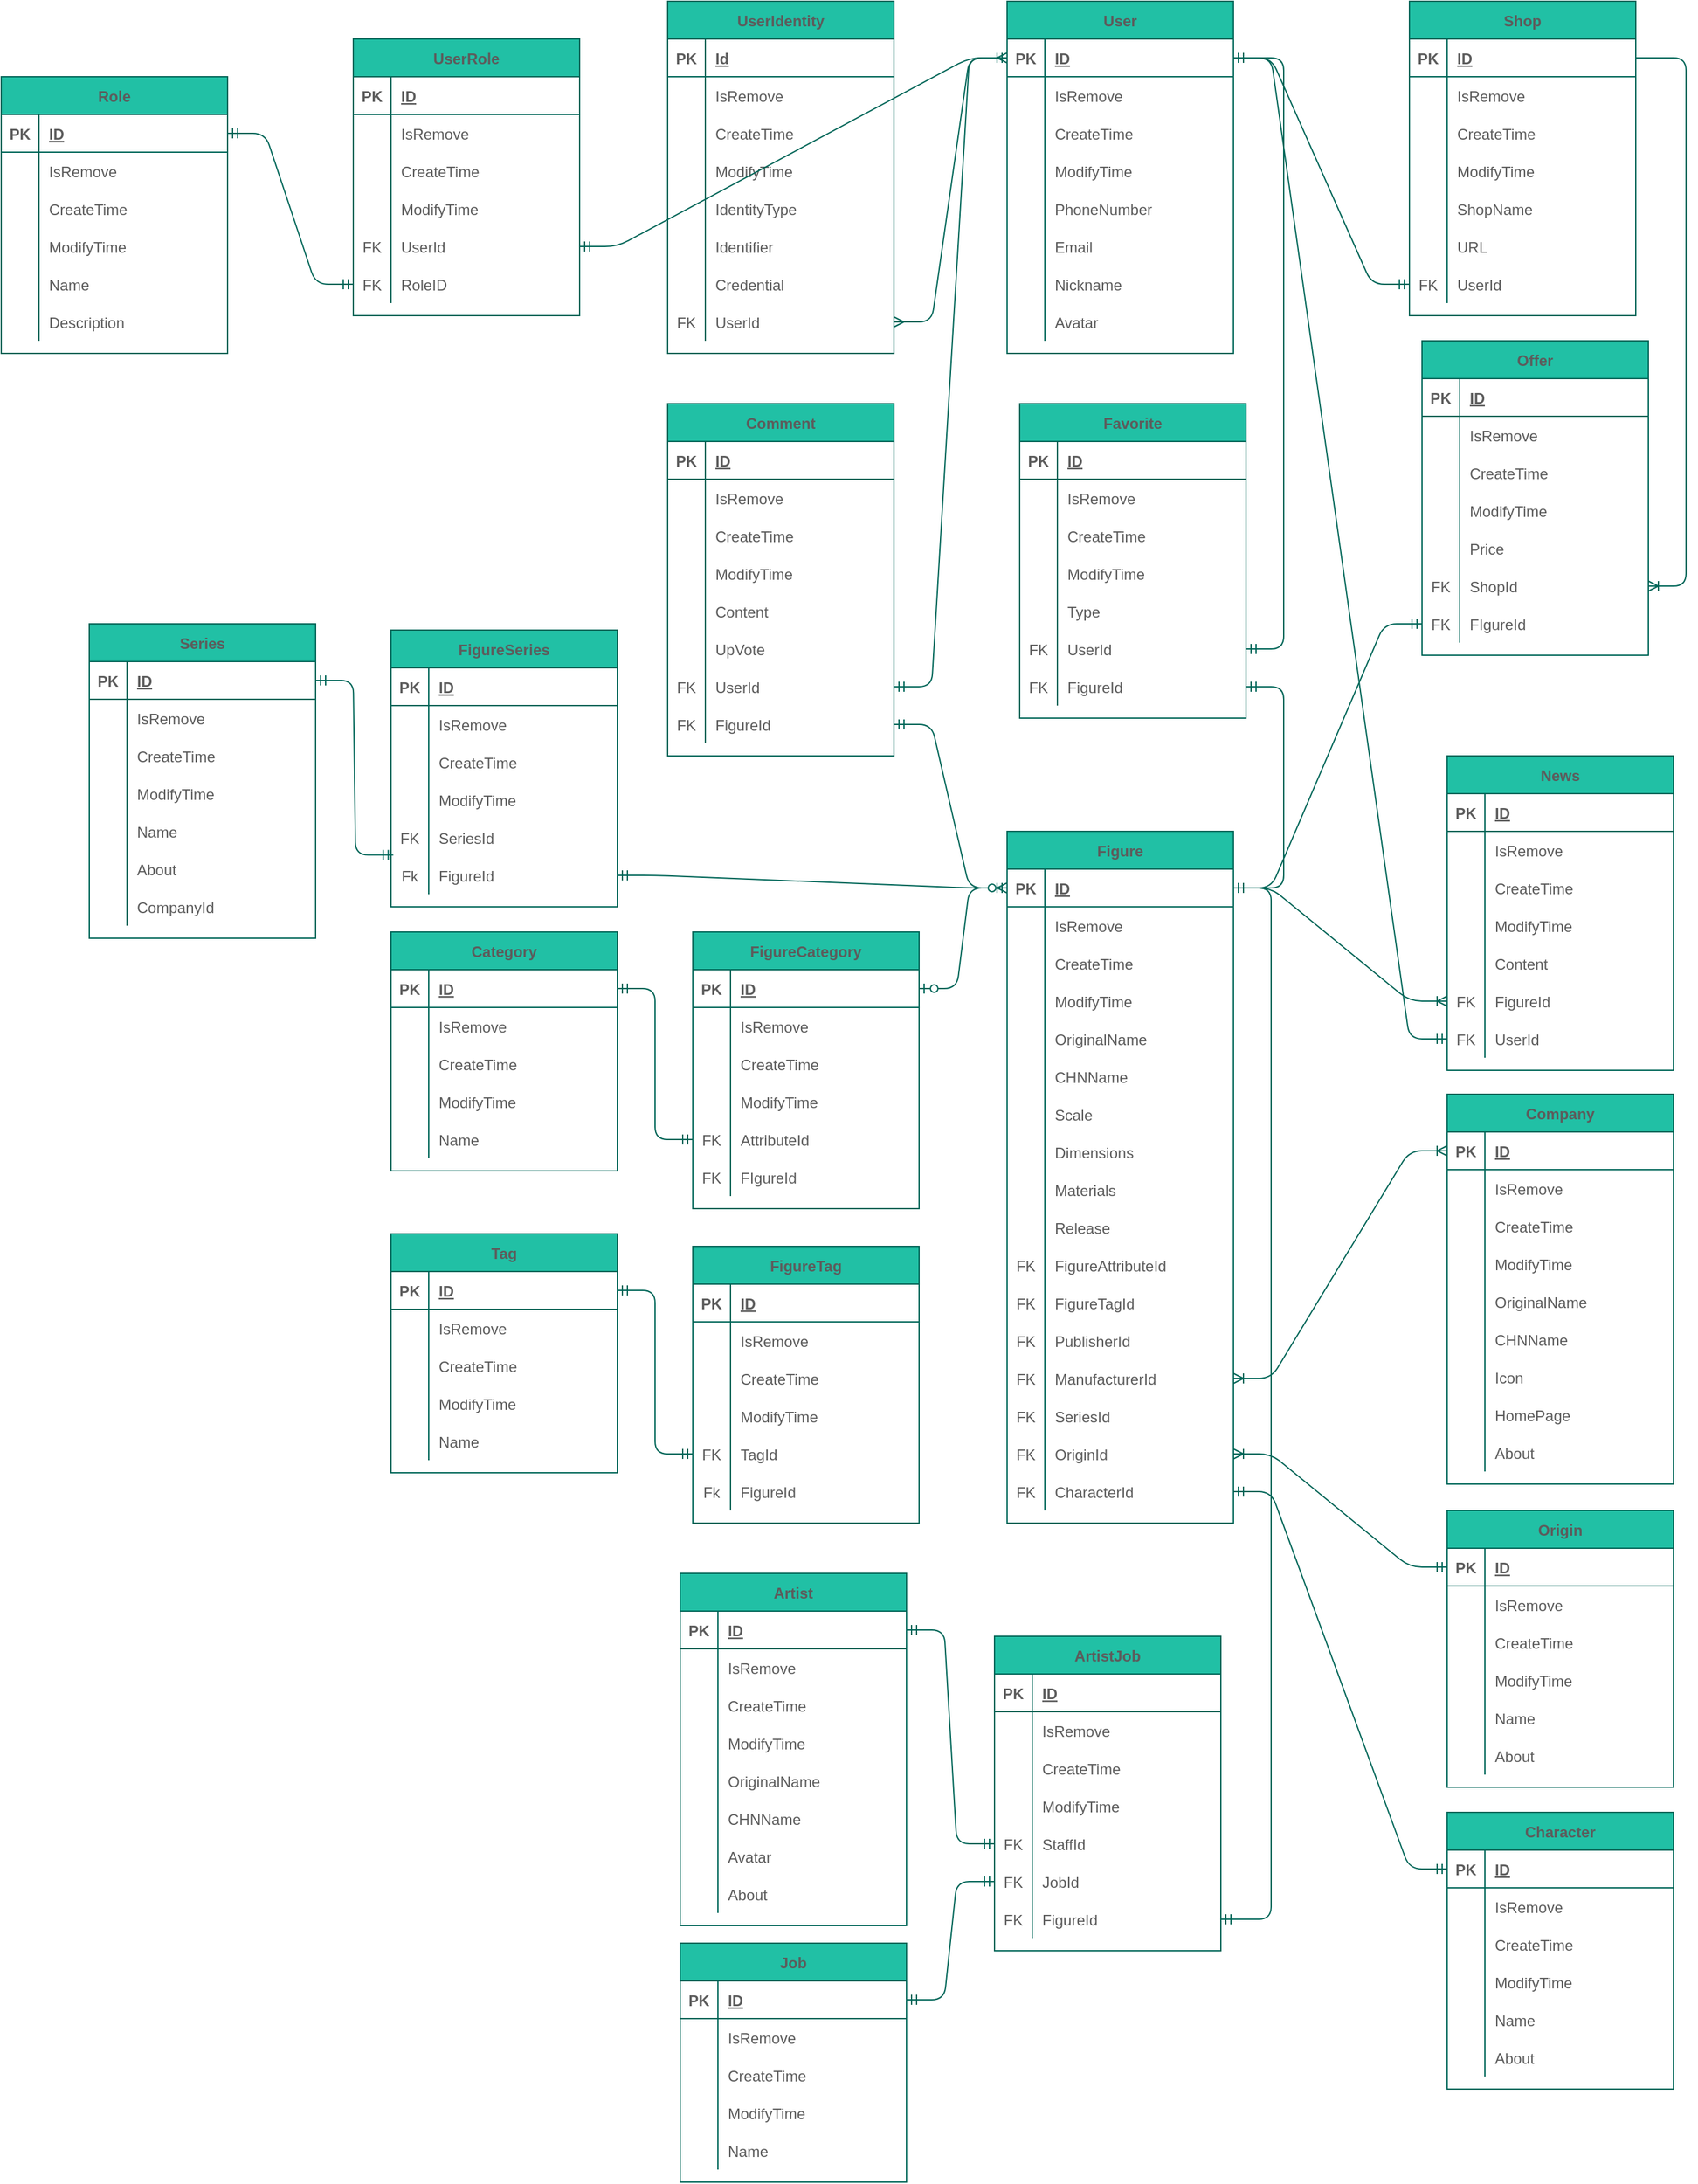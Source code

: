<mxfile version="13.9.9" type="device"><diagram id="R2lEEEUBdFMjLlhIrx00" name="Page-1"><mxGraphModel dx="2036" dy="809" grid="1" gridSize="10" guides="1" tooltips="1" connect="1" arrows="1" fold="1" page="1" pageScale="1" pageWidth="827" pageHeight="1169" math="0" shadow="0" extFonts="Permanent Marker^https://fonts.googleapis.com/css?family=Permanent+Marker"><root><mxCell id="0"/><mxCell id="1" parent="0"/><mxCell id="w6SyLkoHs6t1NlBvXJBp-1" value="News" style="shape=table;startSize=30;container=1;collapsible=1;childLayout=tableLayout;fixedRows=1;rowLines=0;fontStyle=1;align=center;resizeLast=1;fillColor=#21C0A5;strokeColor=#006658;fontColor=#5C5C5C;" parent="1" vertex="1"><mxGeometry x="700" y="620" width="180" height="250" as="geometry"><mxRectangle x="-150" y="590" width="100" height="30" as="alternateBounds"/></mxGeometry></mxCell><mxCell id="w6SyLkoHs6t1NlBvXJBp-2" value="" style="shape=partialRectangle;collapsible=0;dropTarget=0;pointerEvents=0;fillColor=none;top=0;left=0;bottom=1;right=0;points=[[0,0.5],[1,0.5]];portConstraint=eastwest;strokeColor=#006658;fontColor=#5C5C5C;" parent="w6SyLkoHs6t1NlBvXJBp-1" vertex="1"><mxGeometry y="30" width="180" height="30" as="geometry"/></mxCell><mxCell id="w6SyLkoHs6t1NlBvXJBp-3" value="PK" style="shape=partialRectangle;connectable=0;fillColor=none;top=0;left=0;bottom=0;right=0;fontStyle=1;overflow=hidden;strokeColor=#006658;fontColor=#5C5C5C;" parent="w6SyLkoHs6t1NlBvXJBp-2" vertex="1"><mxGeometry width="30" height="30" as="geometry"/></mxCell><mxCell id="w6SyLkoHs6t1NlBvXJBp-4" value="ID" style="shape=partialRectangle;connectable=0;fillColor=none;top=0;left=0;bottom=0;right=0;align=left;spacingLeft=6;fontStyle=5;overflow=hidden;strokeColor=#006658;fontColor=#5C5C5C;" parent="w6SyLkoHs6t1NlBvXJBp-2" vertex="1"><mxGeometry x="30" width="150" height="30" as="geometry"/></mxCell><mxCell id="w6SyLkoHs6t1NlBvXJBp-5" value="" style="shape=partialRectangle;collapsible=0;dropTarget=0;pointerEvents=0;fillColor=none;top=0;left=0;bottom=0;right=0;points=[[0,0.5],[1,0.5]];portConstraint=eastwest;strokeColor=#006658;fontColor=#5C5C5C;" parent="w6SyLkoHs6t1NlBvXJBp-1" vertex="1"><mxGeometry y="60" width="180" height="30" as="geometry"/></mxCell><mxCell id="w6SyLkoHs6t1NlBvXJBp-6" value="" style="shape=partialRectangle;connectable=0;fillColor=none;top=0;left=0;bottom=0;right=0;editable=1;overflow=hidden;strokeColor=#006658;fontColor=#5C5C5C;" parent="w6SyLkoHs6t1NlBvXJBp-5" vertex="1"><mxGeometry width="30" height="30" as="geometry"/></mxCell><mxCell id="w6SyLkoHs6t1NlBvXJBp-7" value="IsRemove" style="shape=partialRectangle;connectable=0;fillColor=none;top=0;left=0;bottom=0;right=0;align=left;spacingLeft=6;overflow=hidden;strokeColor=#006658;fontColor=#5C5C5C;" parent="w6SyLkoHs6t1NlBvXJBp-5" vertex="1"><mxGeometry x="30" width="150" height="30" as="geometry"/></mxCell><mxCell id="w6SyLkoHs6t1NlBvXJBp-8" value="" style="shape=partialRectangle;collapsible=0;dropTarget=0;pointerEvents=0;fillColor=none;top=0;left=0;bottom=0;right=0;points=[[0,0.5],[1,0.5]];portConstraint=eastwest;strokeColor=#006658;fontColor=#5C5C5C;" parent="w6SyLkoHs6t1NlBvXJBp-1" vertex="1"><mxGeometry y="90" width="180" height="30" as="geometry"/></mxCell><mxCell id="w6SyLkoHs6t1NlBvXJBp-9" value="" style="shape=partialRectangle;connectable=0;fillColor=none;top=0;left=0;bottom=0;right=0;editable=1;overflow=hidden;strokeColor=#006658;fontColor=#5C5C5C;" parent="w6SyLkoHs6t1NlBvXJBp-8" vertex="1"><mxGeometry width="30" height="30" as="geometry"/></mxCell><mxCell id="w6SyLkoHs6t1NlBvXJBp-10" value="CreateTime" style="shape=partialRectangle;connectable=0;fillColor=none;top=0;left=0;bottom=0;right=0;align=left;spacingLeft=6;overflow=hidden;strokeColor=#006658;fontColor=#5C5C5C;" parent="w6SyLkoHs6t1NlBvXJBp-8" vertex="1"><mxGeometry x="30" width="150" height="30" as="geometry"/></mxCell><mxCell id="w6SyLkoHs6t1NlBvXJBp-11" value="" style="shape=partialRectangle;collapsible=0;dropTarget=0;pointerEvents=0;fillColor=none;top=0;left=0;bottom=0;right=0;points=[[0,0.5],[1,0.5]];portConstraint=eastwest;strokeColor=#006658;fontColor=#5C5C5C;" parent="w6SyLkoHs6t1NlBvXJBp-1" vertex="1"><mxGeometry y="120" width="180" height="30" as="geometry"/></mxCell><mxCell id="w6SyLkoHs6t1NlBvXJBp-12" value="" style="shape=partialRectangle;connectable=0;fillColor=none;top=0;left=0;bottom=0;right=0;editable=1;overflow=hidden;strokeColor=#006658;fontColor=#5C5C5C;" parent="w6SyLkoHs6t1NlBvXJBp-11" vertex="1"><mxGeometry width="30" height="30" as="geometry"/></mxCell><mxCell id="w6SyLkoHs6t1NlBvXJBp-13" value="ModifyTime" style="shape=partialRectangle;connectable=0;fillColor=none;top=0;left=0;bottom=0;right=0;align=left;spacingLeft=6;overflow=hidden;strokeColor=#006658;fontColor=#5C5C5C;" parent="w6SyLkoHs6t1NlBvXJBp-11" vertex="1"><mxGeometry x="30" width="150" height="30" as="geometry"/></mxCell><mxCell id="7T_MLM6-ow85GgusBjbq-141" style="shape=partialRectangle;collapsible=0;dropTarget=0;pointerEvents=0;fillColor=none;top=0;left=0;bottom=0;right=0;points=[[0,0.5],[1,0.5]];portConstraint=eastwest;strokeColor=#006658;fontColor=#5C5C5C;" parent="w6SyLkoHs6t1NlBvXJBp-1" vertex="1"><mxGeometry y="150" width="180" height="30" as="geometry"/></mxCell><mxCell id="7T_MLM6-ow85GgusBjbq-142" style="shape=partialRectangle;connectable=0;fillColor=none;top=0;left=0;bottom=0;right=0;editable=1;overflow=hidden;strokeColor=#006658;fontColor=#5C5C5C;" parent="7T_MLM6-ow85GgusBjbq-141" vertex="1"><mxGeometry width="30" height="30" as="geometry"/></mxCell><mxCell id="7T_MLM6-ow85GgusBjbq-143" value="Content" style="shape=partialRectangle;connectable=0;fillColor=none;top=0;left=0;bottom=0;right=0;align=left;spacingLeft=6;overflow=hidden;strokeColor=#006658;fontColor=#5C5C5C;" parent="7T_MLM6-ow85GgusBjbq-141" vertex="1"><mxGeometry x="30" width="150" height="30" as="geometry"/></mxCell><mxCell id="7T_MLM6-ow85GgusBjbq-144" style="shape=partialRectangle;collapsible=0;dropTarget=0;pointerEvents=0;fillColor=none;top=0;left=0;bottom=0;right=0;points=[[0,0.5],[1,0.5]];portConstraint=eastwest;strokeColor=#006658;fontColor=#5C5C5C;" parent="w6SyLkoHs6t1NlBvXJBp-1" vertex="1"><mxGeometry y="180" width="180" height="30" as="geometry"/></mxCell><mxCell id="7T_MLM6-ow85GgusBjbq-145" value="FK" style="shape=partialRectangle;connectable=0;fillColor=none;top=0;left=0;bottom=0;right=0;editable=1;overflow=hidden;strokeColor=#006658;fontColor=#5C5C5C;" parent="7T_MLM6-ow85GgusBjbq-144" vertex="1"><mxGeometry width="30" height="30" as="geometry"/></mxCell><mxCell id="7T_MLM6-ow85GgusBjbq-146" value="FigureId" style="shape=partialRectangle;connectable=0;fillColor=none;top=0;left=0;bottom=0;right=0;align=left;spacingLeft=6;overflow=hidden;strokeColor=#006658;fontColor=#5C5C5C;" parent="7T_MLM6-ow85GgusBjbq-144" vertex="1"><mxGeometry x="30" width="150" height="30" as="geometry"/></mxCell><mxCell id="7T_MLM6-ow85GgusBjbq-273" style="shape=partialRectangle;collapsible=0;dropTarget=0;pointerEvents=0;fillColor=none;top=0;left=0;bottom=0;right=0;points=[[0,0.5],[1,0.5]];portConstraint=eastwest;strokeColor=#006658;fontColor=#5C5C5C;" parent="w6SyLkoHs6t1NlBvXJBp-1" vertex="1"><mxGeometry y="210" width="180" height="30" as="geometry"/></mxCell><mxCell id="7T_MLM6-ow85GgusBjbq-274" value="FK" style="shape=partialRectangle;connectable=0;fillColor=none;top=0;left=0;bottom=0;right=0;editable=1;overflow=hidden;strokeColor=#006658;fontColor=#5C5C5C;" parent="7T_MLM6-ow85GgusBjbq-273" vertex="1"><mxGeometry width="30" height="30" as="geometry"/></mxCell><mxCell id="7T_MLM6-ow85GgusBjbq-275" value="UserId" style="shape=partialRectangle;connectable=0;fillColor=none;top=0;left=0;bottom=0;right=0;align=left;spacingLeft=6;overflow=hidden;strokeColor=#006658;fontColor=#5C5C5C;" parent="7T_MLM6-ow85GgusBjbq-273" vertex="1"><mxGeometry x="30" width="150" height="30" as="geometry"/></mxCell><mxCell id="w6SyLkoHs6t1NlBvXJBp-20" value="UserIdentity" style="shape=table;startSize=30;container=1;collapsible=1;childLayout=tableLayout;fixedRows=1;rowLines=0;fontStyle=1;align=center;resizeLast=1;fillColor=#21C0A5;strokeColor=#006658;fontColor=#5C5C5C;" parent="1" vertex="1"><mxGeometry x="80" y="20" width="180" height="280" as="geometry"><mxRectangle x="190" y="50" width="100" height="30" as="alternateBounds"/></mxGeometry></mxCell><mxCell id="w6SyLkoHs6t1NlBvXJBp-21" value="" style="shape=partialRectangle;collapsible=0;dropTarget=0;pointerEvents=0;fillColor=none;top=0;left=0;bottom=1;right=0;points=[[0,0.5],[1,0.5]];portConstraint=eastwest;strokeColor=#006658;fontColor=#5C5C5C;" parent="w6SyLkoHs6t1NlBvXJBp-20" vertex="1"><mxGeometry y="30" width="180" height="30" as="geometry"/></mxCell><mxCell id="w6SyLkoHs6t1NlBvXJBp-22" value="PK" style="shape=partialRectangle;connectable=0;fillColor=none;top=0;left=0;bottom=0;right=0;fontStyle=1;overflow=hidden;strokeColor=#006658;fontColor=#5C5C5C;" parent="w6SyLkoHs6t1NlBvXJBp-21" vertex="1"><mxGeometry width="30" height="30" as="geometry"/></mxCell><mxCell id="w6SyLkoHs6t1NlBvXJBp-23" value="Id" style="shape=partialRectangle;connectable=0;fillColor=none;top=0;left=0;bottom=0;right=0;align=left;spacingLeft=6;fontStyle=5;overflow=hidden;strokeColor=#006658;fontColor=#5C5C5C;" parent="w6SyLkoHs6t1NlBvXJBp-21" vertex="1"><mxGeometry x="30" width="150" height="30" as="geometry"/></mxCell><mxCell id="w6SyLkoHs6t1NlBvXJBp-24" value="" style="shape=partialRectangle;collapsible=0;dropTarget=0;pointerEvents=0;fillColor=none;top=0;left=0;bottom=0;right=0;points=[[0,0.5],[1,0.5]];portConstraint=eastwest;strokeColor=#006658;fontColor=#5C5C5C;" parent="w6SyLkoHs6t1NlBvXJBp-20" vertex="1"><mxGeometry y="60" width="180" height="30" as="geometry"/></mxCell><mxCell id="w6SyLkoHs6t1NlBvXJBp-25" value="" style="shape=partialRectangle;connectable=0;fillColor=none;top=0;left=0;bottom=0;right=0;editable=1;overflow=hidden;strokeColor=#006658;fontColor=#5C5C5C;" parent="w6SyLkoHs6t1NlBvXJBp-24" vertex="1"><mxGeometry width="30" height="30" as="geometry"/></mxCell><mxCell id="w6SyLkoHs6t1NlBvXJBp-26" value="IsRemove" style="shape=partialRectangle;connectable=0;fillColor=none;top=0;left=0;bottom=0;right=0;align=left;spacingLeft=6;overflow=hidden;strokeColor=#006658;fontColor=#5C5C5C;" parent="w6SyLkoHs6t1NlBvXJBp-24" vertex="1"><mxGeometry x="30" width="150" height="30" as="geometry"/></mxCell><mxCell id="w6SyLkoHs6t1NlBvXJBp-27" value="" style="shape=partialRectangle;collapsible=0;dropTarget=0;pointerEvents=0;fillColor=none;top=0;left=0;bottom=0;right=0;points=[[0,0.5],[1,0.5]];portConstraint=eastwest;strokeColor=#006658;fontColor=#5C5C5C;" parent="w6SyLkoHs6t1NlBvXJBp-20" vertex="1"><mxGeometry y="90" width="180" height="30" as="geometry"/></mxCell><mxCell id="w6SyLkoHs6t1NlBvXJBp-28" value="" style="shape=partialRectangle;connectable=0;fillColor=none;top=0;left=0;bottom=0;right=0;editable=1;overflow=hidden;strokeColor=#006658;fontColor=#5C5C5C;" parent="w6SyLkoHs6t1NlBvXJBp-27" vertex="1"><mxGeometry width="30" height="30" as="geometry"/></mxCell><mxCell id="w6SyLkoHs6t1NlBvXJBp-29" value="CreateTime" style="shape=partialRectangle;connectable=0;fillColor=none;top=0;left=0;bottom=0;right=0;align=left;spacingLeft=6;overflow=hidden;strokeColor=#006658;fontColor=#5C5C5C;" parent="w6SyLkoHs6t1NlBvXJBp-27" vertex="1"><mxGeometry x="30" width="150" height="30" as="geometry"/></mxCell><mxCell id="w6SyLkoHs6t1NlBvXJBp-30" value="" style="shape=partialRectangle;collapsible=0;dropTarget=0;pointerEvents=0;fillColor=none;top=0;left=0;bottom=0;right=0;points=[[0,0.5],[1,0.5]];portConstraint=eastwest;strokeColor=#006658;fontColor=#5C5C5C;" parent="w6SyLkoHs6t1NlBvXJBp-20" vertex="1"><mxGeometry y="120" width="180" height="30" as="geometry"/></mxCell><mxCell id="w6SyLkoHs6t1NlBvXJBp-31" value="" style="shape=partialRectangle;connectable=0;fillColor=none;top=0;left=0;bottom=0;right=0;editable=1;overflow=hidden;strokeColor=#006658;fontColor=#5C5C5C;" parent="w6SyLkoHs6t1NlBvXJBp-30" vertex="1"><mxGeometry width="30" height="30" as="geometry"/></mxCell><mxCell id="w6SyLkoHs6t1NlBvXJBp-32" value="ModifyTime" style="shape=partialRectangle;connectable=0;fillColor=none;top=0;left=0;bottom=0;right=0;align=left;spacingLeft=6;overflow=hidden;strokeColor=#006658;fontColor=#5C5C5C;" parent="w6SyLkoHs6t1NlBvXJBp-30" vertex="1"><mxGeometry x="30" width="150" height="30" as="geometry"/></mxCell><mxCell id="w6SyLkoHs6t1NlBvXJBp-37" value="" style="shape=partialRectangle;collapsible=0;dropTarget=0;pointerEvents=0;fillColor=none;top=0;left=0;bottom=0;right=0;points=[[0,0.5],[1,0.5]];portConstraint=eastwest;rounded=0;sketch=0;strokeColor=#006658;fontColor=#5C5C5C;" parent="w6SyLkoHs6t1NlBvXJBp-20" vertex="1"><mxGeometry y="150" width="180" height="30" as="geometry"/></mxCell><mxCell id="w6SyLkoHs6t1NlBvXJBp-38" value="" style="shape=partialRectangle;connectable=0;fillColor=none;top=0;left=0;bottom=0;right=0;editable=1;overflow=hidden;strokeColor=#006658;fontColor=#5C5C5C;" parent="w6SyLkoHs6t1NlBvXJBp-37" vertex="1"><mxGeometry width="30" height="30" as="geometry"/></mxCell><mxCell id="w6SyLkoHs6t1NlBvXJBp-39" value="IdentityType" style="shape=partialRectangle;connectable=0;fillColor=none;top=0;left=0;bottom=0;right=0;align=left;spacingLeft=6;overflow=hidden;strokeColor=#006658;fontColor=#5C5C5C;" parent="w6SyLkoHs6t1NlBvXJBp-37" vertex="1"><mxGeometry x="30" width="150" height="30" as="geometry"/></mxCell><mxCell id="w6SyLkoHs6t1NlBvXJBp-40" value="" style="shape=partialRectangle;collapsible=0;dropTarget=0;pointerEvents=0;fillColor=none;top=0;left=0;bottom=0;right=0;points=[[0,0.5],[1,0.5]];portConstraint=eastwest;rounded=0;sketch=0;strokeColor=#006658;fontColor=#5C5C5C;" parent="w6SyLkoHs6t1NlBvXJBp-20" vertex="1"><mxGeometry y="180" width="180" height="30" as="geometry"/></mxCell><mxCell id="w6SyLkoHs6t1NlBvXJBp-41" value="" style="shape=partialRectangle;connectable=0;fillColor=none;top=0;left=0;bottom=0;right=0;editable=1;overflow=hidden;strokeColor=#006658;fontColor=#5C5C5C;" parent="w6SyLkoHs6t1NlBvXJBp-40" vertex="1"><mxGeometry width="30" height="30" as="geometry"/></mxCell><mxCell id="w6SyLkoHs6t1NlBvXJBp-42" value="Identifier" style="shape=partialRectangle;connectable=0;fillColor=none;top=0;left=0;bottom=0;right=0;align=left;spacingLeft=6;overflow=hidden;strokeColor=#006658;fontColor=#5C5C5C;" parent="w6SyLkoHs6t1NlBvXJBp-40" vertex="1"><mxGeometry x="30" width="150" height="30" as="geometry"/></mxCell><mxCell id="w6SyLkoHs6t1NlBvXJBp-43" value="" style="shape=partialRectangle;collapsible=0;dropTarget=0;pointerEvents=0;fillColor=none;top=0;left=0;bottom=0;right=0;points=[[0,0.5],[1,0.5]];portConstraint=eastwest;rounded=0;sketch=0;strokeColor=#006658;fontColor=#5C5C5C;" parent="w6SyLkoHs6t1NlBvXJBp-20" vertex="1"><mxGeometry y="210" width="180" height="30" as="geometry"/></mxCell><mxCell id="w6SyLkoHs6t1NlBvXJBp-44" value="" style="shape=partialRectangle;connectable=0;fillColor=none;top=0;left=0;bottom=0;right=0;editable=1;overflow=hidden;strokeColor=#006658;fontColor=#5C5C5C;" parent="w6SyLkoHs6t1NlBvXJBp-43" vertex="1"><mxGeometry width="30" height="30" as="geometry"/></mxCell><mxCell id="w6SyLkoHs6t1NlBvXJBp-45" value="Credential" style="shape=partialRectangle;connectable=0;fillColor=none;top=0;left=0;bottom=0;right=0;align=left;spacingLeft=6;overflow=hidden;strokeColor=#006658;fontColor=#5C5C5C;" parent="w6SyLkoHs6t1NlBvXJBp-43" vertex="1"><mxGeometry x="30" width="150" height="30" as="geometry"/></mxCell><mxCell id="w6SyLkoHs6t1NlBvXJBp-46" value="" style="shape=partialRectangle;collapsible=0;dropTarget=0;pointerEvents=0;fillColor=none;top=0;left=0;bottom=0;right=0;points=[[0,0.5],[1,0.5]];portConstraint=eastwest;rounded=0;sketch=0;strokeColor=#006658;fontColor=#5C5C5C;" parent="w6SyLkoHs6t1NlBvXJBp-20" vertex="1"><mxGeometry y="240" width="180" height="30" as="geometry"/></mxCell><mxCell id="w6SyLkoHs6t1NlBvXJBp-47" value="FK" style="shape=partialRectangle;connectable=0;fillColor=none;top=0;left=0;bottom=0;right=0;fontStyle=0;overflow=hidden;strokeColor=#006658;fontColor=#5C5C5C;" parent="w6SyLkoHs6t1NlBvXJBp-46" vertex="1"><mxGeometry width="30" height="30" as="geometry"/></mxCell><mxCell id="w6SyLkoHs6t1NlBvXJBp-48" value="UserId" style="shape=partialRectangle;connectable=0;fillColor=none;top=0;left=0;bottom=0;right=0;align=left;spacingLeft=6;fontStyle=0;overflow=hidden;strokeColor=#006658;fontColor=#5C5C5C;" parent="w6SyLkoHs6t1NlBvXJBp-46" vertex="1"><mxGeometry x="30" width="150" height="30" as="geometry"/></mxCell><mxCell id="w6SyLkoHs6t1NlBvXJBp-49" value="User" style="shape=table;startSize=30;container=1;collapsible=1;childLayout=tableLayout;fixedRows=1;rowLines=0;fontStyle=1;align=center;resizeLast=1;fillColor=#21C0A5;strokeColor=#006658;fontColor=#5C5C5C;" parent="1" vertex="1"><mxGeometry x="350" y="20" width="180" height="280" as="geometry"><mxRectangle x="350" y="120" width="100" height="30" as="alternateBounds"/></mxGeometry></mxCell><mxCell id="w6SyLkoHs6t1NlBvXJBp-50" value="" style="shape=partialRectangle;collapsible=0;dropTarget=0;pointerEvents=0;fillColor=none;top=0;left=0;bottom=1;right=0;points=[[0,0.5],[1,0.5]];portConstraint=eastwest;strokeColor=#006658;fontColor=#5C5C5C;" parent="w6SyLkoHs6t1NlBvXJBp-49" vertex="1"><mxGeometry y="30" width="180" height="30" as="geometry"/></mxCell><mxCell id="w6SyLkoHs6t1NlBvXJBp-51" value="PK" style="shape=partialRectangle;connectable=0;fillColor=none;top=0;left=0;bottom=0;right=0;fontStyle=1;overflow=hidden;strokeColor=#006658;fontColor=#5C5C5C;" parent="w6SyLkoHs6t1NlBvXJBp-50" vertex="1"><mxGeometry width="30" height="30" as="geometry"/></mxCell><mxCell id="w6SyLkoHs6t1NlBvXJBp-52" value="ID" style="shape=partialRectangle;connectable=0;fillColor=none;top=0;left=0;bottom=0;right=0;align=left;spacingLeft=6;fontStyle=5;overflow=hidden;strokeColor=#006658;fontColor=#5C5C5C;" parent="w6SyLkoHs6t1NlBvXJBp-50" vertex="1"><mxGeometry x="30" width="150" height="30" as="geometry"/></mxCell><mxCell id="w6SyLkoHs6t1NlBvXJBp-53" value="" style="shape=partialRectangle;collapsible=0;dropTarget=0;pointerEvents=0;fillColor=none;top=0;left=0;bottom=0;right=0;points=[[0,0.5],[1,0.5]];portConstraint=eastwest;strokeColor=#006658;fontColor=#5C5C5C;" parent="w6SyLkoHs6t1NlBvXJBp-49" vertex="1"><mxGeometry y="60" width="180" height="30" as="geometry"/></mxCell><mxCell id="w6SyLkoHs6t1NlBvXJBp-54" value="" style="shape=partialRectangle;connectable=0;fillColor=none;top=0;left=0;bottom=0;right=0;editable=1;overflow=hidden;strokeColor=#006658;fontColor=#5C5C5C;" parent="w6SyLkoHs6t1NlBvXJBp-53" vertex="1"><mxGeometry width="30" height="30" as="geometry"/></mxCell><mxCell id="w6SyLkoHs6t1NlBvXJBp-55" value="IsRemove" style="shape=partialRectangle;connectable=0;fillColor=none;top=0;left=0;bottom=0;right=0;align=left;spacingLeft=6;overflow=hidden;strokeColor=#006658;fontColor=#5C5C5C;" parent="w6SyLkoHs6t1NlBvXJBp-53" vertex="1"><mxGeometry x="30" width="150" height="30" as="geometry"/></mxCell><mxCell id="w6SyLkoHs6t1NlBvXJBp-56" value="" style="shape=partialRectangle;collapsible=0;dropTarget=0;pointerEvents=0;fillColor=none;top=0;left=0;bottom=0;right=0;points=[[0,0.5],[1,0.5]];portConstraint=eastwest;strokeColor=#006658;fontColor=#5C5C5C;" parent="w6SyLkoHs6t1NlBvXJBp-49" vertex="1"><mxGeometry y="90" width="180" height="30" as="geometry"/></mxCell><mxCell id="w6SyLkoHs6t1NlBvXJBp-57" value="" style="shape=partialRectangle;connectable=0;fillColor=none;top=0;left=0;bottom=0;right=0;editable=1;overflow=hidden;strokeColor=#006658;fontColor=#5C5C5C;" parent="w6SyLkoHs6t1NlBvXJBp-56" vertex="1"><mxGeometry width="30" height="30" as="geometry"/></mxCell><mxCell id="w6SyLkoHs6t1NlBvXJBp-58" value="CreateTime" style="shape=partialRectangle;connectable=0;fillColor=none;top=0;left=0;bottom=0;right=0;align=left;spacingLeft=6;overflow=hidden;strokeColor=#006658;fontColor=#5C5C5C;" parent="w6SyLkoHs6t1NlBvXJBp-56" vertex="1"><mxGeometry x="30" width="150" height="30" as="geometry"/></mxCell><mxCell id="w6SyLkoHs6t1NlBvXJBp-59" value="" style="shape=partialRectangle;collapsible=0;dropTarget=0;pointerEvents=0;fillColor=none;top=0;left=0;bottom=0;right=0;points=[[0,0.5],[1,0.5]];portConstraint=eastwest;strokeColor=#006658;fontColor=#5C5C5C;" parent="w6SyLkoHs6t1NlBvXJBp-49" vertex="1"><mxGeometry y="120" width="180" height="30" as="geometry"/></mxCell><mxCell id="w6SyLkoHs6t1NlBvXJBp-60" value="" style="shape=partialRectangle;connectable=0;fillColor=none;top=0;left=0;bottom=0;right=0;editable=1;overflow=hidden;strokeColor=#006658;fontColor=#5C5C5C;" parent="w6SyLkoHs6t1NlBvXJBp-59" vertex="1"><mxGeometry width="30" height="30" as="geometry"/></mxCell><mxCell id="w6SyLkoHs6t1NlBvXJBp-61" value="ModifyTime" style="shape=partialRectangle;connectable=0;fillColor=none;top=0;left=0;bottom=0;right=0;align=left;spacingLeft=6;overflow=hidden;strokeColor=#006658;fontColor=#5C5C5C;" parent="w6SyLkoHs6t1NlBvXJBp-59" vertex="1"><mxGeometry x="30" width="150" height="30" as="geometry"/></mxCell><mxCell id="w6SyLkoHs6t1NlBvXJBp-62" value="" style="shape=partialRectangle;collapsible=0;dropTarget=0;pointerEvents=0;fillColor=none;top=0;left=0;bottom=0;right=0;points=[[0,0.5],[1,0.5]];portConstraint=eastwest;rounded=0;sketch=0;strokeColor=#006658;fontColor=#5C5C5C;" parent="w6SyLkoHs6t1NlBvXJBp-49" vertex="1"><mxGeometry y="150" width="180" height="30" as="geometry"/></mxCell><mxCell id="w6SyLkoHs6t1NlBvXJBp-63" value="" style="shape=partialRectangle;connectable=0;fillColor=none;top=0;left=0;bottom=0;right=0;editable=1;overflow=hidden;strokeColor=#006658;fontColor=#5C5C5C;" parent="w6SyLkoHs6t1NlBvXJBp-62" vertex="1"><mxGeometry width="30" height="30" as="geometry"/></mxCell><mxCell id="w6SyLkoHs6t1NlBvXJBp-64" value="PhoneNumber" style="shape=partialRectangle;connectable=0;fillColor=none;top=0;left=0;bottom=0;right=0;align=left;spacingLeft=6;overflow=hidden;strokeColor=#006658;fontColor=#5C5C5C;" parent="w6SyLkoHs6t1NlBvXJBp-62" vertex="1"><mxGeometry x="30" width="150" height="30" as="geometry"/></mxCell><mxCell id="w6SyLkoHs6t1NlBvXJBp-65" value="" style="shape=partialRectangle;collapsible=0;dropTarget=0;pointerEvents=0;fillColor=none;top=0;left=0;bottom=0;right=0;points=[[0,0.5],[1,0.5]];portConstraint=eastwest;rounded=0;sketch=0;strokeColor=#006658;fontColor=#5C5C5C;" parent="w6SyLkoHs6t1NlBvXJBp-49" vertex="1"><mxGeometry y="180" width="180" height="30" as="geometry"/></mxCell><mxCell id="w6SyLkoHs6t1NlBvXJBp-66" value="" style="shape=partialRectangle;connectable=0;fillColor=none;top=0;left=0;bottom=0;right=0;editable=1;overflow=hidden;strokeColor=#006658;fontColor=#5C5C5C;" parent="w6SyLkoHs6t1NlBvXJBp-65" vertex="1"><mxGeometry width="30" height="30" as="geometry"/></mxCell><mxCell id="w6SyLkoHs6t1NlBvXJBp-67" value="Email" style="shape=partialRectangle;connectable=0;fillColor=none;top=0;left=0;bottom=0;right=0;align=left;spacingLeft=6;overflow=hidden;strokeColor=#006658;fontColor=#5C5C5C;" parent="w6SyLkoHs6t1NlBvXJBp-65" vertex="1"><mxGeometry x="30" width="150" height="30" as="geometry"/></mxCell><mxCell id="w6SyLkoHs6t1NlBvXJBp-68" value="" style="shape=partialRectangle;collapsible=0;dropTarget=0;pointerEvents=0;fillColor=none;top=0;left=0;bottom=0;right=0;points=[[0,0.5],[1,0.5]];portConstraint=eastwest;rounded=0;sketch=0;strokeColor=#006658;fontColor=#5C5C5C;" parent="w6SyLkoHs6t1NlBvXJBp-49" vertex="1"><mxGeometry y="210" width="180" height="30" as="geometry"/></mxCell><mxCell id="w6SyLkoHs6t1NlBvXJBp-69" value="" style="shape=partialRectangle;connectable=0;fillColor=none;top=0;left=0;bottom=0;right=0;editable=1;overflow=hidden;strokeColor=#006658;fontColor=#5C5C5C;" parent="w6SyLkoHs6t1NlBvXJBp-68" vertex="1"><mxGeometry width="30" height="30" as="geometry"/></mxCell><mxCell id="w6SyLkoHs6t1NlBvXJBp-70" value="Nickname" style="shape=partialRectangle;connectable=0;fillColor=none;top=0;left=0;bottom=0;right=0;align=left;spacingLeft=6;overflow=hidden;strokeColor=#006658;fontColor=#5C5C5C;" parent="w6SyLkoHs6t1NlBvXJBp-68" vertex="1"><mxGeometry x="30" width="150" height="30" as="geometry"/></mxCell><mxCell id="w6SyLkoHs6t1NlBvXJBp-71" value="" style="shape=partialRectangle;collapsible=0;dropTarget=0;pointerEvents=0;fillColor=none;top=0;left=0;bottom=0;right=0;points=[[0,0.5],[1,0.5]];portConstraint=eastwest;rounded=0;sketch=0;strokeColor=#006658;fontColor=#5C5C5C;" parent="w6SyLkoHs6t1NlBvXJBp-49" vertex="1"><mxGeometry y="240" width="180" height="30" as="geometry"/></mxCell><mxCell id="w6SyLkoHs6t1NlBvXJBp-72" value="" style="shape=partialRectangle;connectable=0;fillColor=none;top=0;left=0;bottom=0;right=0;editable=1;overflow=hidden;strokeColor=#006658;fontColor=#5C5C5C;" parent="w6SyLkoHs6t1NlBvXJBp-71" vertex="1"><mxGeometry width="30" height="30" as="geometry"/></mxCell><mxCell id="w6SyLkoHs6t1NlBvXJBp-73" value="Avatar" style="shape=partialRectangle;connectable=0;fillColor=none;top=0;left=0;bottom=0;right=0;align=left;spacingLeft=6;overflow=hidden;strokeColor=#006658;fontColor=#5C5C5C;" parent="w6SyLkoHs6t1NlBvXJBp-71" vertex="1"><mxGeometry x="30" width="150" height="30" as="geometry"/></mxCell><mxCell id="w6SyLkoHs6t1NlBvXJBp-74" value="Comment" style="shape=table;startSize=30;container=1;collapsible=1;childLayout=tableLayout;fixedRows=1;rowLines=0;fontStyle=1;align=center;resizeLast=1;fillColor=#21C0A5;strokeColor=#006658;fontColor=#5C5C5C;" parent="1" vertex="1"><mxGeometry x="80" y="340" width="180" height="280" as="geometry"><mxRectangle x="80" y="220" width="100" height="30" as="alternateBounds"/></mxGeometry></mxCell><mxCell id="w6SyLkoHs6t1NlBvXJBp-75" value="" style="shape=partialRectangle;collapsible=0;dropTarget=0;pointerEvents=0;fillColor=none;top=0;left=0;bottom=1;right=0;points=[[0,0.5],[1,0.5]];portConstraint=eastwest;strokeColor=#006658;fontColor=#5C5C5C;" parent="w6SyLkoHs6t1NlBvXJBp-74" vertex="1"><mxGeometry y="30" width="180" height="30" as="geometry"/></mxCell><mxCell id="w6SyLkoHs6t1NlBvXJBp-76" value="PK" style="shape=partialRectangle;connectable=0;fillColor=none;top=0;left=0;bottom=0;right=0;fontStyle=1;overflow=hidden;strokeColor=#006658;fontColor=#5C5C5C;" parent="w6SyLkoHs6t1NlBvXJBp-75" vertex="1"><mxGeometry width="30" height="30" as="geometry"/></mxCell><mxCell id="w6SyLkoHs6t1NlBvXJBp-77" value="ID" style="shape=partialRectangle;connectable=0;fillColor=none;top=0;left=0;bottom=0;right=0;align=left;spacingLeft=6;fontStyle=5;overflow=hidden;strokeColor=#006658;fontColor=#5C5C5C;" parent="w6SyLkoHs6t1NlBvXJBp-75" vertex="1"><mxGeometry x="30" width="150" height="30" as="geometry"/></mxCell><mxCell id="w6SyLkoHs6t1NlBvXJBp-78" value="" style="shape=partialRectangle;collapsible=0;dropTarget=0;pointerEvents=0;fillColor=none;top=0;left=0;bottom=0;right=0;points=[[0,0.5],[1,0.5]];portConstraint=eastwest;strokeColor=#006658;fontColor=#5C5C5C;" parent="w6SyLkoHs6t1NlBvXJBp-74" vertex="1"><mxGeometry y="60" width="180" height="30" as="geometry"/></mxCell><mxCell id="w6SyLkoHs6t1NlBvXJBp-79" value="" style="shape=partialRectangle;connectable=0;fillColor=none;top=0;left=0;bottom=0;right=0;editable=1;overflow=hidden;strokeColor=#006658;fontColor=#5C5C5C;" parent="w6SyLkoHs6t1NlBvXJBp-78" vertex="1"><mxGeometry width="30" height="30" as="geometry"/></mxCell><mxCell id="w6SyLkoHs6t1NlBvXJBp-80" value="IsRemove" style="shape=partialRectangle;connectable=0;fillColor=none;top=0;left=0;bottom=0;right=0;align=left;spacingLeft=6;overflow=hidden;strokeColor=#006658;fontColor=#5C5C5C;" parent="w6SyLkoHs6t1NlBvXJBp-78" vertex="1"><mxGeometry x="30" width="150" height="30" as="geometry"/></mxCell><mxCell id="w6SyLkoHs6t1NlBvXJBp-81" value="" style="shape=partialRectangle;collapsible=0;dropTarget=0;pointerEvents=0;fillColor=none;top=0;left=0;bottom=0;right=0;points=[[0,0.5],[1,0.5]];portConstraint=eastwest;strokeColor=#006658;fontColor=#5C5C5C;" parent="w6SyLkoHs6t1NlBvXJBp-74" vertex="1"><mxGeometry y="90" width="180" height="30" as="geometry"/></mxCell><mxCell id="w6SyLkoHs6t1NlBvXJBp-82" value="" style="shape=partialRectangle;connectable=0;fillColor=none;top=0;left=0;bottom=0;right=0;editable=1;overflow=hidden;strokeColor=#006658;fontColor=#5C5C5C;" parent="w6SyLkoHs6t1NlBvXJBp-81" vertex="1"><mxGeometry width="30" height="30" as="geometry"/></mxCell><mxCell id="w6SyLkoHs6t1NlBvXJBp-83" value="CreateTime" style="shape=partialRectangle;connectable=0;fillColor=none;top=0;left=0;bottom=0;right=0;align=left;spacingLeft=6;overflow=hidden;strokeColor=#006658;fontColor=#5C5C5C;" parent="w6SyLkoHs6t1NlBvXJBp-81" vertex="1"><mxGeometry x="30" width="150" height="30" as="geometry"/></mxCell><mxCell id="w6SyLkoHs6t1NlBvXJBp-84" value="" style="shape=partialRectangle;collapsible=0;dropTarget=0;pointerEvents=0;fillColor=none;top=0;left=0;bottom=0;right=0;points=[[0,0.5],[1,0.5]];portConstraint=eastwest;strokeColor=#006658;fontColor=#5C5C5C;" parent="w6SyLkoHs6t1NlBvXJBp-74" vertex="1"><mxGeometry y="120" width="180" height="30" as="geometry"/></mxCell><mxCell id="w6SyLkoHs6t1NlBvXJBp-85" value="" style="shape=partialRectangle;connectable=0;fillColor=none;top=0;left=0;bottom=0;right=0;editable=1;overflow=hidden;strokeColor=#006658;fontColor=#5C5C5C;" parent="w6SyLkoHs6t1NlBvXJBp-84" vertex="1"><mxGeometry width="30" height="30" as="geometry"/></mxCell><mxCell id="w6SyLkoHs6t1NlBvXJBp-86" value="ModifyTime" style="shape=partialRectangle;connectable=0;fillColor=none;top=0;left=0;bottom=0;right=0;align=left;spacingLeft=6;overflow=hidden;strokeColor=#006658;fontColor=#5C5C5C;" parent="w6SyLkoHs6t1NlBvXJBp-84" vertex="1"><mxGeometry x="30" width="150" height="30" as="geometry"/></mxCell><mxCell id="7T_MLM6-ow85GgusBjbq-68" style="shape=partialRectangle;collapsible=0;dropTarget=0;pointerEvents=0;fillColor=none;top=0;left=0;bottom=0;right=0;points=[[0,0.5],[1,0.5]];portConstraint=eastwest;strokeColor=#006658;fontColor=#5C5C5C;" parent="w6SyLkoHs6t1NlBvXJBp-74" vertex="1"><mxGeometry y="150" width="180" height="30" as="geometry"/></mxCell><mxCell id="7T_MLM6-ow85GgusBjbq-69" style="shape=partialRectangle;connectable=0;fillColor=none;top=0;left=0;bottom=0;right=0;editable=1;overflow=hidden;strokeColor=#006658;fontColor=#5C5C5C;" parent="7T_MLM6-ow85GgusBjbq-68" vertex="1"><mxGeometry width="30" height="30" as="geometry"/></mxCell><mxCell id="7T_MLM6-ow85GgusBjbq-70" value="Content" style="shape=partialRectangle;connectable=0;fillColor=none;top=0;left=0;bottom=0;right=0;align=left;spacingLeft=6;overflow=hidden;strokeColor=#006658;fontColor=#5C5C5C;" parent="7T_MLM6-ow85GgusBjbq-68" vertex="1"><mxGeometry x="30" width="150" height="30" as="geometry"/></mxCell><mxCell id="7T_MLM6-ow85GgusBjbq-71" style="shape=partialRectangle;collapsible=0;dropTarget=0;pointerEvents=0;fillColor=none;top=0;left=0;bottom=0;right=0;points=[[0,0.5],[1,0.5]];portConstraint=eastwest;strokeColor=#006658;fontColor=#5C5C5C;" parent="w6SyLkoHs6t1NlBvXJBp-74" vertex="1"><mxGeometry y="180" width="180" height="30" as="geometry"/></mxCell><mxCell id="7T_MLM6-ow85GgusBjbq-72" style="shape=partialRectangle;connectable=0;fillColor=none;top=0;left=0;bottom=0;right=0;editable=1;overflow=hidden;strokeColor=#006658;fontColor=#5C5C5C;" parent="7T_MLM6-ow85GgusBjbq-71" vertex="1"><mxGeometry width="30" height="30" as="geometry"/></mxCell><mxCell id="7T_MLM6-ow85GgusBjbq-73" value="UpVote" style="shape=partialRectangle;connectable=0;fillColor=none;top=0;left=0;bottom=0;right=0;align=left;spacingLeft=6;overflow=hidden;strokeColor=#006658;fontColor=#5C5C5C;" parent="7T_MLM6-ow85GgusBjbq-71" vertex="1"><mxGeometry x="30" width="150" height="30" as="geometry"/></mxCell><mxCell id="7T_MLM6-ow85GgusBjbq-77" style="shape=partialRectangle;collapsible=0;dropTarget=0;pointerEvents=0;fillColor=none;top=0;left=0;bottom=0;right=0;points=[[0,0.5],[1,0.5]];portConstraint=eastwest;strokeColor=#006658;fontColor=#5C5C5C;" parent="w6SyLkoHs6t1NlBvXJBp-74" vertex="1"><mxGeometry y="210" width="180" height="30" as="geometry"/></mxCell><mxCell id="7T_MLM6-ow85GgusBjbq-78" value="FK" style="shape=partialRectangle;connectable=0;fillColor=none;top=0;left=0;bottom=0;right=0;editable=1;overflow=hidden;strokeColor=#006658;fontColor=#5C5C5C;" parent="7T_MLM6-ow85GgusBjbq-77" vertex="1"><mxGeometry width="30" height="30" as="geometry"/></mxCell><mxCell id="7T_MLM6-ow85GgusBjbq-79" value="UserId" style="shape=partialRectangle;connectable=0;fillColor=none;top=0;left=0;bottom=0;right=0;align=left;spacingLeft=6;overflow=hidden;strokeColor=#006658;fontColor=#5C5C5C;" parent="7T_MLM6-ow85GgusBjbq-77" vertex="1"><mxGeometry x="30" width="150" height="30" as="geometry"/></mxCell><mxCell id="7T_MLM6-ow85GgusBjbq-80" style="shape=partialRectangle;collapsible=0;dropTarget=0;pointerEvents=0;fillColor=none;top=0;left=0;bottom=0;right=0;points=[[0,0.5],[1,0.5]];portConstraint=eastwest;strokeColor=#006658;fontColor=#5C5C5C;" parent="w6SyLkoHs6t1NlBvXJBp-74" vertex="1"><mxGeometry y="240" width="180" height="30" as="geometry"/></mxCell><mxCell id="7T_MLM6-ow85GgusBjbq-81" value="FK" style="shape=partialRectangle;connectable=0;fillColor=none;top=0;left=0;bottom=0;right=0;editable=1;overflow=hidden;strokeColor=#006658;fontColor=#5C5C5C;" parent="7T_MLM6-ow85GgusBjbq-80" vertex="1"><mxGeometry width="30" height="30" as="geometry"/></mxCell><mxCell id="7T_MLM6-ow85GgusBjbq-82" value="FigureId" style="shape=partialRectangle;connectable=0;fillColor=none;top=0;left=0;bottom=0;right=0;align=left;spacingLeft=6;overflow=hidden;strokeColor=#006658;fontColor=#5C5C5C;" parent="7T_MLM6-ow85GgusBjbq-80" vertex="1"><mxGeometry x="30" width="150" height="30" as="geometry"/></mxCell><mxCell id="w6SyLkoHs6t1NlBvXJBp-87" value="Shop" style="shape=table;startSize=30;container=1;collapsible=1;childLayout=tableLayout;fixedRows=1;rowLines=0;fontStyle=1;align=center;resizeLast=1;fillColor=#21C0A5;strokeColor=#006658;fontColor=#5C5C5C;" parent="1" vertex="1"><mxGeometry x="670" y="20" width="180" height="250" as="geometry"><mxRectangle x="550" y="120" width="100" height="30" as="alternateBounds"/></mxGeometry></mxCell><mxCell id="w6SyLkoHs6t1NlBvXJBp-88" value="" style="shape=partialRectangle;collapsible=0;dropTarget=0;pointerEvents=0;fillColor=none;top=0;left=0;bottom=1;right=0;points=[[0,0.5],[1,0.5]];portConstraint=eastwest;strokeColor=#006658;fontColor=#5C5C5C;" parent="w6SyLkoHs6t1NlBvXJBp-87" vertex="1"><mxGeometry y="30" width="180" height="30" as="geometry"/></mxCell><mxCell id="w6SyLkoHs6t1NlBvXJBp-89" value="PK" style="shape=partialRectangle;connectable=0;fillColor=none;top=0;left=0;bottom=0;right=0;fontStyle=1;overflow=hidden;strokeColor=#006658;fontColor=#5C5C5C;" parent="w6SyLkoHs6t1NlBvXJBp-88" vertex="1"><mxGeometry width="30" height="30" as="geometry"/></mxCell><mxCell id="w6SyLkoHs6t1NlBvXJBp-90" value="ID" style="shape=partialRectangle;connectable=0;fillColor=none;top=0;left=0;bottom=0;right=0;align=left;spacingLeft=6;fontStyle=5;overflow=hidden;strokeColor=#006658;fontColor=#5C5C5C;" parent="w6SyLkoHs6t1NlBvXJBp-88" vertex="1"><mxGeometry x="30" width="150" height="30" as="geometry"/></mxCell><mxCell id="w6SyLkoHs6t1NlBvXJBp-91" value="" style="shape=partialRectangle;collapsible=0;dropTarget=0;pointerEvents=0;fillColor=none;top=0;left=0;bottom=0;right=0;points=[[0,0.5],[1,0.5]];portConstraint=eastwest;strokeColor=#006658;fontColor=#5C5C5C;" parent="w6SyLkoHs6t1NlBvXJBp-87" vertex="1"><mxGeometry y="60" width="180" height="30" as="geometry"/></mxCell><mxCell id="w6SyLkoHs6t1NlBvXJBp-92" value="" style="shape=partialRectangle;connectable=0;fillColor=none;top=0;left=0;bottom=0;right=0;editable=1;overflow=hidden;strokeColor=#006658;fontColor=#5C5C5C;" parent="w6SyLkoHs6t1NlBvXJBp-91" vertex="1"><mxGeometry width="30" height="30" as="geometry"/></mxCell><mxCell id="w6SyLkoHs6t1NlBvXJBp-93" value="IsRemove" style="shape=partialRectangle;connectable=0;fillColor=none;top=0;left=0;bottom=0;right=0;align=left;spacingLeft=6;overflow=hidden;strokeColor=#006658;fontColor=#5C5C5C;" parent="w6SyLkoHs6t1NlBvXJBp-91" vertex="1"><mxGeometry x="30" width="150" height="30" as="geometry"/></mxCell><mxCell id="w6SyLkoHs6t1NlBvXJBp-94" value="" style="shape=partialRectangle;collapsible=0;dropTarget=0;pointerEvents=0;fillColor=none;top=0;left=0;bottom=0;right=0;points=[[0,0.5],[1,0.5]];portConstraint=eastwest;strokeColor=#006658;fontColor=#5C5C5C;" parent="w6SyLkoHs6t1NlBvXJBp-87" vertex="1"><mxGeometry y="90" width="180" height="30" as="geometry"/></mxCell><mxCell id="w6SyLkoHs6t1NlBvXJBp-95" value="" style="shape=partialRectangle;connectable=0;fillColor=none;top=0;left=0;bottom=0;right=0;editable=1;overflow=hidden;strokeColor=#006658;fontColor=#5C5C5C;" parent="w6SyLkoHs6t1NlBvXJBp-94" vertex="1"><mxGeometry width="30" height="30" as="geometry"/></mxCell><mxCell id="w6SyLkoHs6t1NlBvXJBp-96" value="CreateTime" style="shape=partialRectangle;connectable=0;fillColor=none;top=0;left=0;bottom=0;right=0;align=left;spacingLeft=6;overflow=hidden;strokeColor=#006658;fontColor=#5C5C5C;" parent="w6SyLkoHs6t1NlBvXJBp-94" vertex="1"><mxGeometry x="30" width="150" height="30" as="geometry"/></mxCell><mxCell id="w6SyLkoHs6t1NlBvXJBp-97" value="" style="shape=partialRectangle;collapsible=0;dropTarget=0;pointerEvents=0;fillColor=none;top=0;left=0;bottom=0;right=0;points=[[0,0.5],[1,0.5]];portConstraint=eastwest;strokeColor=#006658;fontColor=#5C5C5C;" parent="w6SyLkoHs6t1NlBvXJBp-87" vertex="1"><mxGeometry y="120" width="180" height="30" as="geometry"/></mxCell><mxCell id="w6SyLkoHs6t1NlBvXJBp-98" value="" style="shape=partialRectangle;connectable=0;fillColor=none;top=0;left=0;bottom=0;right=0;editable=1;overflow=hidden;strokeColor=#006658;fontColor=#5C5C5C;" parent="w6SyLkoHs6t1NlBvXJBp-97" vertex="1"><mxGeometry width="30" height="30" as="geometry"/></mxCell><mxCell id="w6SyLkoHs6t1NlBvXJBp-99" value="ModifyTime" style="shape=partialRectangle;connectable=0;fillColor=none;top=0;left=0;bottom=0;right=0;align=left;spacingLeft=6;overflow=hidden;strokeColor=#006658;fontColor=#5C5C5C;" parent="w6SyLkoHs6t1NlBvXJBp-97" vertex="1"><mxGeometry x="30" width="150" height="30" as="geometry"/></mxCell><mxCell id="7T_MLM6-ow85GgusBjbq-40" style="shape=partialRectangle;collapsible=0;dropTarget=0;pointerEvents=0;fillColor=none;top=0;left=0;bottom=0;right=0;points=[[0,0.5],[1,0.5]];portConstraint=eastwest;strokeColor=#006658;fontColor=#5C5C5C;" parent="w6SyLkoHs6t1NlBvXJBp-87" vertex="1"><mxGeometry y="150" width="180" height="30" as="geometry"/></mxCell><mxCell id="7T_MLM6-ow85GgusBjbq-41" style="shape=partialRectangle;connectable=0;fillColor=none;top=0;left=0;bottom=0;right=0;editable=1;overflow=hidden;strokeColor=#006658;fontColor=#5C5C5C;" parent="7T_MLM6-ow85GgusBjbq-40" vertex="1"><mxGeometry width="30" height="30" as="geometry"/></mxCell><mxCell id="7T_MLM6-ow85GgusBjbq-42" value="ShopName" style="shape=partialRectangle;connectable=0;fillColor=none;top=0;left=0;bottom=0;right=0;align=left;spacingLeft=6;overflow=hidden;strokeColor=#006658;fontColor=#5C5C5C;" parent="7T_MLM6-ow85GgusBjbq-40" vertex="1"><mxGeometry x="30" width="150" height="30" as="geometry"/></mxCell><mxCell id="7T_MLM6-ow85GgusBjbq-43" style="shape=partialRectangle;collapsible=0;dropTarget=0;pointerEvents=0;fillColor=none;top=0;left=0;bottom=0;right=0;points=[[0,0.5],[1,0.5]];portConstraint=eastwest;strokeColor=#006658;fontColor=#5C5C5C;" parent="w6SyLkoHs6t1NlBvXJBp-87" vertex="1"><mxGeometry y="180" width="180" height="30" as="geometry"/></mxCell><mxCell id="7T_MLM6-ow85GgusBjbq-44" style="shape=partialRectangle;connectable=0;fillColor=none;top=0;left=0;bottom=0;right=0;editable=1;overflow=hidden;strokeColor=#006658;fontColor=#5C5C5C;" parent="7T_MLM6-ow85GgusBjbq-43" vertex="1"><mxGeometry width="30" height="30" as="geometry"/></mxCell><mxCell id="7T_MLM6-ow85GgusBjbq-45" value="URL" style="shape=partialRectangle;connectable=0;fillColor=none;top=0;left=0;bottom=0;right=0;align=left;spacingLeft=6;overflow=hidden;strokeColor=#006658;fontColor=#5C5C5C;" parent="7T_MLM6-ow85GgusBjbq-43" vertex="1"><mxGeometry x="30" width="150" height="30" as="geometry"/></mxCell><mxCell id="7T_MLM6-ow85GgusBjbq-64" style="shape=partialRectangle;collapsible=0;dropTarget=0;pointerEvents=0;fillColor=none;top=0;left=0;bottom=0;right=0;points=[[0,0.5],[1,0.5]];portConstraint=eastwest;strokeColor=#006658;fontColor=#5C5C5C;" parent="w6SyLkoHs6t1NlBvXJBp-87" vertex="1"><mxGeometry y="210" width="180" height="30" as="geometry"/></mxCell><mxCell id="7T_MLM6-ow85GgusBjbq-65" value="FK" style="shape=partialRectangle;connectable=0;fillColor=none;top=0;left=0;bottom=0;right=0;editable=1;overflow=hidden;strokeColor=#006658;fontColor=#5C5C5C;" parent="7T_MLM6-ow85GgusBjbq-64" vertex="1"><mxGeometry width="30" height="30" as="geometry"/></mxCell><mxCell id="7T_MLM6-ow85GgusBjbq-66" value="UserId" style="shape=partialRectangle;connectable=0;fillColor=none;top=0;left=0;bottom=0;right=0;align=left;spacingLeft=6;overflow=hidden;strokeColor=#006658;fontColor=#5C5C5C;" parent="7T_MLM6-ow85GgusBjbq-64" vertex="1"><mxGeometry x="30" width="150" height="30" as="geometry"/></mxCell><mxCell id="w6SyLkoHs6t1NlBvXJBp-100" value="Offer" style="shape=table;startSize=30;container=1;collapsible=1;childLayout=tableLayout;fixedRows=1;rowLines=0;fontStyle=1;align=center;resizeLast=1;fillColor=#21C0A5;strokeColor=#006658;fontColor=#5C5C5C;" parent="1" vertex="1"><mxGeometry x="680" y="290" width="180" height="250" as="geometry"><mxRectangle x="620" y="240" width="100" height="30" as="alternateBounds"/></mxGeometry></mxCell><mxCell id="w6SyLkoHs6t1NlBvXJBp-101" value="" style="shape=partialRectangle;collapsible=0;dropTarget=0;pointerEvents=0;fillColor=none;top=0;left=0;bottom=1;right=0;points=[[0,0.5],[1,0.5]];portConstraint=eastwest;strokeColor=#006658;fontColor=#5C5C5C;" parent="w6SyLkoHs6t1NlBvXJBp-100" vertex="1"><mxGeometry y="30" width="180" height="30" as="geometry"/></mxCell><mxCell id="w6SyLkoHs6t1NlBvXJBp-102" value="PK" style="shape=partialRectangle;connectable=0;fillColor=none;top=0;left=0;bottom=0;right=0;fontStyle=1;overflow=hidden;strokeColor=#006658;fontColor=#5C5C5C;" parent="w6SyLkoHs6t1NlBvXJBp-101" vertex="1"><mxGeometry width="30" height="30" as="geometry"/></mxCell><mxCell id="w6SyLkoHs6t1NlBvXJBp-103" value="ID" style="shape=partialRectangle;connectable=0;fillColor=none;top=0;left=0;bottom=0;right=0;align=left;spacingLeft=6;fontStyle=5;overflow=hidden;strokeColor=#006658;fontColor=#5C5C5C;" parent="w6SyLkoHs6t1NlBvXJBp-101" vertex="1"><mxGeometry x="30" width="150" height="30" as="geometry"/></mxCell><mxCell id="w6SyLkoHs6t1NlBvXJBp-104" value="" style="shape=partialRectangle;collapsible=0;dropTarget=0;pointerEvents=0;fillColor=none;top=0;left=0;bottom=0;right=0;points=[[0,0.5],[1,0.5]];portConstraint=eastwest;strokeColor=#006658;fontColor=#5C5C5C;" parent="w6SyLkoHs6t1NlBvXJBp-100" vertex="1"><mxGeometry y="60" width="180" height="30" as="geometry"/></mxCell><mxCell id="w6SyLkoHs6t1NlBvXJBp-105" value="" style="shape=partialRectangle;connectable=0;fillColor=none;top=0;left=0;bottom=0;right=0;editable=1;overflow=hidden;strokeColor=#006658;fontColor=#5C5C5C;" parent="w6SyLkoHs6t1NlBvXJBp-104" vertex="1"><mxGeometry width="30" height="30" as="geometry"/></mxCell><mxCell id="w6SyLkoHs6t1NlBvXJBp-106" value="IsRemove" style="shape=partialRectangle;connectable=0;fillColor=none;top=0;left=0;bottom=0;right=0;align=left;spacingLeft=6;overflow=hidden;strokeColor=#006658;fontColor=#5C5C5C;" parent="w6SyLkoHs6t1NlBvXJBp-104" vertex="1"><mxGeometry x="30" width="150" height="30" as="geometry"/></mxCell><mxCell id="w6SyLkoHs6t1NlBvXJBp-107" value="" style="shape=partialRectangle;collapsible=0;dropTarget=0;pointerEvents=0;fillColor=none;top=0;left=0;bottom=0;right=0;points=[[0,0.5],[1,0.5]];portConstraint=eastwest;strokeColor=#006658;fontColor=#5C5C5C;" parent="w6SyLkoHs6t1NlBvXJBp-100" vertex="1"><mxGeometry y="90" width="180" height="30" as="geometry"/></mxCell><mxCell id="w6SyLkoHs6t1NlBvXJBp-108" value="" style="shape=partialRectangle;connectable=0;fillColor=none;top=0;left=0;bottom=0;right=0;editable=1;overflow=hidden;strokeColor=#006658;fontColor=#5C5C5C;" parent="w6SyLkoHs6t1NlBvXJBp-107" vertex="1"><mxGeometry width="30" height="30" as="geometry"/></mxCell><mxCell id="w6SyLkoHs6t1NlBvXJBp-109" value="CreateTime" style="shape=partialRectangle;connectable=0;fillColor=none;top=0;left=0;bottom=0;right=0;align=left;spacingLeft=6;overflow=hidden;strokeColor=#006658;fontColor=#5C5C5C;" parent="w6SyLkoHs6t1NlBvXJBp-107" vertex="1"><mxGeometry x="30" width="150" height="30" as="geometry"/></mxCell><mxCell id="w6SyLkoHs6t1NlBvXJBp-110" value="" style="shape=partialRectangle;collapsible=0;dropTarget=0;pointerEvents=0;fillColor=none;top=0;left=0;bottom=0;right=0;points=[[0,0.5],[1,0.5]];portConstraint=eastwest;strokeColor=#006658;fontColor=#5C5C5C;" parent="w6SyLkoHs6t1NlBvXJBp-100" vertex="1"><mxGeometry y="120" width="180" height="30" as="geometry"/></mxCell><mxCell id="w6SyLkoHs6t1NlBvXJBp-111" value="" style="shape=partialRectangle;connectable=0;fillColor=none;top=0;left=0;bottom=0;right=0;editable=1;overflow=hidden;strokeColor=#006658;fontColor=#5C5C5C;" parent="w6SyLkoHs6t1NlBvXJBp-110" vertex="1"><mxGeometry width="30" height="30" as="geometry"/></mxCell><mxCell id="w6SyLkoHs6t1NlBvXJBp-112" value="ModifyTime" style="shape=partialRectangle;connectable=0;fillColor=none;top=0;left=0;bottom=0;right=0;align=left;spacingLeft=6;overflow=hidden;strokeColor=#006658;fontColor=#5C5C5C;" parent="w6SyLkoHs6t1NlBvXJBp-110" vertex="1"><mxGeometry x="30" width="150" height="30" as="geometry"/></mxCell><mxCell id="7T_MLM6-ow85GgusBjbq-46" style="shape=partialRectangle;collapsible=0;dropTarget=0;pointerEvents=0;fillColor=none;top=0;left=0;bottom=0;right=0;points=[[0,0.5],[1,0.5]];portConstraint=eastwest;strokeColor=#006658;fontColor=#5C5C5C;" parent="w6SyLkoHs6t1NlBvXJBp-100" vertex="1"><mxGeometry y="150" width="180" height="30" as="geometry"/></mxCell><mxCell id="7T_MLM6-ow85GgusBjbq-47" style="shape=partialRectangle;connectable=0;fillColor=none;top=0;left=0;bottom=0;right=0;editable=1;overflow=hidden;strokeColor=#006658;fontColor=#5C5C5C;" parent="7T_MLM6-ow85GgusBjbq-46" vertex="1"><mxGeometry width="30" height="30" as="geometry"/></mxCell><mxCell id="7T_MLM6-ow85GgusBjbq-48" value="Price" style="shape=partialRectangle;connectable=0;fillColor=none;top=0;left=0;bottom=0;right=0;align=left;spacingLeft=6;overflow=hidden;strokeColor=#006658;fontColor=#5C5C5C;" parent="7T_MLM6-ow85GgusBjbq-46" vertex="1"><mxGeometry x="30" width="150" height="30" as="geometry"/></mxCell><mxCell id="7T_MLM6-ow85GgusBjbq-59" style="shape=partialRectangle;collapsible=0;dropTarget=0;pointerEvents=0;fillColor=none;top=0;left=0;bottom=0;right=0;points=[[0,0.5],[1,0.5]];portConstraint=eastwest;strokeColor=#006658;fontColor=#5C5C5C;" parent="w6SyLkoHs6t1NlBvXJBp-100" vertex="1"><mxGeometry y="180" width="180" height="30" as="geometry"/></mxCell><mxCell id="7T_MLM6-ow85GgusBjbq-60" value="FK" style="shape=partialRectangle;connectable=0;fillColor=none;top=0;left=0;bottom=0;right=0;editable=1;overflow=hidden;strokeColor=#006658;fontColor=#5C5C5C;" parent="7T_MLM6-ow85GgusBjbq-59" vertex="1"><mxGeometry width="30" height="30" as="geometry"/></mxCell><mxCell id="7T_MLM6-ow85GgusBjbq-61" value="ShopId" style="shape=partialRectangle;connectable=0;fillColor=none;top=0;left=0;bottom=0;right=0;align=left;spacingLeft=6;overflow=hidden;strokeColor=#006658;fontColor=#5C5C5C;" parent="7T_MLM6-ow85GgusBjbq-59" vertex="1"><mxGeometry x="30" width="150" height="30" as="geometry"/></mxCell><mxCell id="7T_MLM6-ow85GgusBjbq-267" style="shape=partialRectangle;collapsible=0;dropTarget=0;pointerEvents=0;fillColor=none;top=0;left=0;bottom=0;right=0;points=[[0,0.5],[1,0.5]];portConstraint=eastwest;strokeColor=#006658;fontColor=#5C5C5C;" parent="w6SyLkoHs6t1NlBvXJBp-100" vertex="1"><mxGeometry y="210" width="180" height="30" as="geometry"/></mxCell><mxCell id="7T_MLM6-ow85GgusBjbq-268" value="FK" style="shape=partialRectangle;connectable=0;fillColor=none;top=0;left=0;bottom=0;right=0;editable=1;overflow=hidden;strokeColor=#006658;fontColor=#5C5C5C;" parent="7T_MLM6-ow85GgusBjbq-267" vertex="1"><mxGeometry width="30" height="30" as="geometry"/></mxCell><mxCell id="7T_MLM6-ow85GgusBjbq-269" value="FIgureId" style="shape=partialRectangle;connectable=0;fillColor=none;top=0;left=0;bottom=0;right=0;align=left;spacingLeft=6;overflow=hidden;strokeColor=#006658;fontColor=#5C5C5C;" parent="7T_MLM6-ow85GgusBjbq-267" vertex="1"><mxGeometry x="30" width="150" height="30" as="geometry"/></mxCell><mxCell id="w6SyLkoHs6t1NlBvXJBp-113" value="Company" style="shape=table;startSize=30;container=1;collapsible=1;childLayout=tableLayout;fixedRows=1;rowLines=0;fontStyle=1;align=center;resizeLast=1;fillColor=#21C0A5;strokeColor=#006658;fontColor=#5C5C5C;" parent="1" vertex="1"><mxGeometry x="700" y="889" width="180" height="310" as="geometry"><mxRectangle x="520" y="640" width="100" height="30" as="alternateBounds"/></mxGeometry></mxCell><mxCell id="w6SyLkoHs6t1NlBvXJBp-114" value="" style="shape=partialRectangle;collapsible=0;dropTarget=0;pointerEvents=0;fillColor=none;top=0;left=0;bottom=1;right=0;points=[[0,0.5],[1,0.5]];portConstraint=eastwest;strokeColor=#006658;fontColor=#5C5C5C;" parent="w6SyLkoHs6t1NlBvXJBp-113" vertex="1"><mxGeometry y="30" width="180" height="30" as="geometry"/></mxCell><mxCell id="w6SyLkoHs6t1NlBvXJBp-115" value="PK" style="shape=partialRectangle;connectable=0;fillColor=none;top=0;left=0;bottom=0;right=0;fontStyle=1;overflow=hidden;strokeColor=#006658;fontColor=#5C5C5C;" parent="w6SyLkoHs6t1NlBvXJBp-114" vertex="1"><mxGeometry width="30" height="30" as="geometry"/></mxCell><mxCell id="w6SyLkoHs6t1NlBvXJBp-116" value="ID" style="shape=partialRectangle;connectable=0;fillColor=none;top=0;left=0;bottom=0;right=0;align=left;spacingLeft=6;fontStyle=5;overflow=hidden;strokeColor=#006658;fontColor=#5C5C5C;" parent="w6SyLkoHs6t1NlBvXJBp-114" vertex="1"><mxGeometry x="30" width="150" height="30" as="geometry"/></mxCell><mxCell id="w6SyLkoHs6t1NlBvXJBp-117" value="" style="shape=partialRectangle;collapsible=0;dropTarget=0;pointerEvents=0;fillColor=none;top=0;left=0;bottom=0;right=0;points=[[0,0.5],[1,0.5]];portConstraint=eastwest;strokeColor=#006658;fontColor=#5C5C5C;" parent="w6SyLkoHs6t1NlBvXJBp-113" vertex="1"><mxGeometry y="60" width="180" height="30" as="geometry"/></mxCell><mxCell id="w6SyLkoHs6t1NlBvXJBp-118" value="" style="shape=partialRectangle;connectable=0;fillColor=none;top=0;left=0;bottom=0;right=0;editable=1;overflow=hidden;strokeColor=#006658;fontColor=#5C5C5C;" parent="w6SyLkoHs6t1NlBvXJBp-117" vertex="1"><mxGeometry width="30" height="30" as="geometry"/></mxCell><mxCell id="w6SyLkoHs6t1NlBvXJBp-119" value="IsRemove" style="shape=partialRectangle;connectable=0;fillColor=none;top=0;left=0;bottom=0;right=0;align=left;spacingLeft=6;overflow=hidden;strokeColor=#006658;fontColor=#5C5C5C;" parent="w6SyLkoHs6t1NlBvXJBp-117" vertex="1"><mxGeometry x="30" width="150" height="30" as="geometry"/></mxCell><mxCell id="w6SyLkoHs6t1NlBvXJBp-120" value="" style="shape=partialRectangle;collapsible=0;dropTarget=0;pointerEvents=0;fillColor=none;top=0;left=0;bottom=0;right=0;points=[[0,0.5],[1,0.5]];portConstraint=eastwest;strokeColor=#006658;fontColor=#5C5C5C;" parent="w6SyLkoHs6t1NlBvXJBp-113" vertex="1"><mxGeometry y="90" width="180" height="30" as="geometry"/></mxCell><mxCell id="w6SyLkoHs6t1NlBvXJBp-121" value="" style="shape=partialRectangle;connectable=0;fillColor=none;top=0;left=0;bottom=0;right=0;editable=1;overflow=hidden;strokeColor=#006658;fontColor=#5C5C5C;" parent="w6SyLkoHs6t1NlBvXJBp-120" vertex="1"><mxGeometry width="30" height="30" as="geometry"/></mxCell><mxCell id="w6SyLkoHs6t1NlBvXJBp-122" value="CreateTime" style="shape=partialRectangle;connectable=0;fillColor=none;top=0;left=0;bottom=0;right=0;align=left;spacingLeft=6;overflow=hidden;strokeColor=#006658;fontColor=#5C5C5C;" parent="w6SyLkoHs6t1NlBvXJBp-120" vertex="1"><mxGeometry x="30" width="150" height="30" as="geometry"/></mxCell><mxCell id="w6SyLkoHs6t1NlBvXJBp-123" value="" style="shape=partialRectangle;collapsible=0;dropTarget=0;pointerEvents=0;fillColor=none;top=0;left=0;bottom=0;right=0;points=[[0,0.5],[1,0.5]];portConstraint=eastwest;strokeColor=#006658;fontColor=#5C5C5C;" parent="w6SyLkoHs6t1NlBvXJBp-113" vertex="1"><mxGeometry y="120" width="180" height="30" as="geometry"/></mxCell><mxCell id="w6SyLkoHs6t1NlBvXJBp-124" value="" style="shape=partialRectangle;connectable=0;fillColor=none;top=0;left=0;bottom=0;right=0;editable=1;overflow=hidden;strokeColor=#006658;fontColor=#5C5C5C;" parent="w6SyLkoHs6t1NlBvXJBp-123" vertex="1"><mxGeometry width="30" height="30" as="geometry"/></mxCell><mxCell id="w6SyLkoHs6t1NlBvXJBp-125" value="ModifyTime" style="shape=partialRectangle;connectable=0;fillColor=none;top=0;left=0;bottom=0;right=0;align=left;spacingLeft=6;overflow=hidden;strokeColor=#006658;fontColor=#5C5C5C;" parent="w6SyLkoHs6t1NlBvXJBp-123" vertex="1"><mxGeometry x="30" width="150" height="30" as="geometry"/></mxCell><mxCell id="7T_MLM6-ow85GgusBjbq-85" style="shape=partialRectangle;collapsible=0;dropTarget=0;pointerEvents=0;fillColor=none;top=0;left=0;bottom=0;right=0;points=[[0,0.5],[1,0.5]];portConstraint=eastwest;strokeColor=#006658;fontColor=#5C5C5C;" parent="w6SyLkoHs6t1NlBvXJBp-113" vertex="1"><mxGeometry y="150" width="180" height="30" as="geometry"/></mxCell><mxCell id="7T_MLM6-ow85GgusBjbq-86" style="shape=partialRectangle;connectable=0;fillColor=none;top=0;left=0;bottom=0;right=0;editable=1;overflow=hidden;strokeColor=#006658;fontColor=#5C5C5C;" parent="7T_MLM6-ow85GgusBjbq-85" vertex="1"><mxGeometry width="30" height="30" as="geometry"/></mxCell><mxCell id="7T_MLM6-ow85GgusBjbq-87" value="OriginalName" style="shape=partialRectangle;connectable=0;fillColor=none;top=0;left=0;bottom=0;right=0;align=left;spacingLeft=6;overflow=hidden;strokeColor=#006658;fontColor=#5C5C5C;" parent="7T_MLM6-ow85GgusBjbq-85" vertex="1"><mxGeometry x="30" width="150" height="30" as="geometry"/></mxCell><mxCell id="7T_MLM6-ow85GgusBjbq-287" style="shape=partialRectangle;collapsible=0;dropTarget=0;pointerEvents=0;fillColor=none;top=0;left=0;bottom=0;right=0;points=[[0,0.5],[1,0.5]];portConstraint=eastwest;strokeColor=#006658;fontColor=#5C5C5C;" parent="w6SyLkoHs6t1NlBvXJBp-113" vertex="1"><mxGeometry y="180" width="180" height="30" as="geometry"/></mxCell><mxCell id="7T_MLM6-ow85GgusBjbq-288" style="shape=partialRectangle;connectable=0;fillColor=none;top=0;left=0;bottom=0;right=0;editable=1;overflow=hidden;strokeColor=#006658;fontColor=#5C5C5C;" parent="7T_MLM6-ow85GgusBjbq-287" vertex="1"><mxGeometry width="30" height="30" as="geometry"/></mxCell><mxCell id="7T_MLM6-ow85GgusBjbq-289" value="CHNName" style="shape=partialRectangle;connectable=0;fillColor=none;top=0;left=0;bottom=0;right=0;align=left;spacingLeft=6;overflow=hidden;strokeColor=#006658;fontColor=#5C5C5C;" parent="7T_MLM6-ow85GgusBjbq-287" vertex="1"><mxGeometry x="30" width="150" height="30" as="geometry"/></mxCell><mxCell id="7T_MLM6-ow85GgusBjbq-88" style="shape=partialRectangle;collapsible=0;dropTarget=0;pointerEvents=0;fillColor=none;top=0;left=0;bottom=0;right=0;points=[[0,0.5],[1,0.5]];portConstraint=eastwest;strokeColor=#006658;fontColor=#5C5C5C;" parent="w6SyLkoHs6t1NlBvXJBp-113" vertex="1"><mxGeometry y="210" width="180" height="30" as="geometry"/></mxCell><mxCell id="7T_MLM6-ow85GgusBjbq-89" style="shape=partialRectangle;connectable=0;fillColor=none;top=0;left=0;bottom=0;right=0;editable=1;overflow=hidden;strokeColor=#006658;fontColor=#5C5C5C;" parent="7T_MLM6-ow85GgusBjbq-88" vertex="1"><mxGeometry width="30" height="30" as="geometry"/></mxCell><mxCell id="7T_MLM6-ow85GgusBjbq-90" value="Icon" style="shape=partialRectangle;connectable=0;fillColor=none;top=0;left=0;bottom=0;right=0;align=left;spacingLeft=6;overflow=hidden;strokeColor=#006658;fontColor=#5C5C5C;" parent="7T_MLM6-ow85GgusBjbq-88" vertex="1"><mxGeometry x="30" width="150" height="30" as="geometry"/></mxCell><mxCell id="7T_MLM6-ow85GgusBjbq-91" style="shape=partialRectangle;collapsible=0;dropTarget=0;pointerEvents=0;fillColor=none;top=0;left=0;bottom=0;right=0;points=[[0,0.5],[1,0.5]];portConstraint=eastwest;strokeColor=#006658;fontColor=#5C5C5C;" parent="w6SyLkoHs6t1NlBvXJBp-113" vertex="1"><mxGeometry y="240" width="180" height="30" as="geometry"/></mxCell><mxCell id="7T_MLM6-ow85GgusBjbq-92" style="shape=partialRectangle;connectable=0;fillColor=none;top=0;left=0;bottom=0;right=0;editable=1;overflow=hidden;strokeColor=#006658;fontColor=#5C5C5C;" parent="7T_MLM6-ow85GgusBjbq-91" vertex="1"><mxGeometry width="30" height="30" as="geometry"/></mxCell><mxCell id="7T_MLM6-ow85GgusBjbq-93" value="HomePage" style="shape=partialRectangle;connectable=0;fillColor=none;top=0;left=0;bottom=0;right=0;align=left;spacingLeft=6;overflow=hidden;strokeColor=#006658;fontColor=#5C5C5C;" parent="7T_MLM6-ow85GgusBjbq-91" vertex="1"><mxGeometry x="30" width="150" height="30" as="geometry"/></mxCell><mxCell id="7T_MLM6-ow85GgusBjbq-359" style="shape=partialRectangle;collapsible=0;dropTarget=0;pointerEvents=0;fillColor=none;top=0;left=0;bottom=0;right=0;points=[[0,0.5],[1,0.5]];portConstraint=eastwest;strokeColor=#006658;fontColor=#5C5C5C;" parent="w6SyLkoHs6t1NlBvXJBp-113" vertex="1"><mxGeometry y="270" width="180" height="30" as="geometry"/></mxCell><mxCell id="7T_MLM6-ow85GgusBjbq-360" style="shape=partialRectangle;connectable=0;fillColor=none;top=0;left=0;bottom=0;right=0;editable=1;overflow=hidden;strokeColor=#006658;fontColor=#5C5C5C;" parent="7T_MLM6-ow85GgusBjbq-359" vertex="1"><mxGeometry width="30" height="30" as="geometry"/></mxCell><mxCell id="7T_MLM6-ow85GgusBjbq-361" value="About" style="shape=partialRectangle;connectable=0;fillColor=none;top=0;left=0;bottom=0;right=0;align=left;spacingLeft=6;overflow=hidden;strokeColor=#006658;fontColor=#5C5C5C;" parent="7T_MLM6-ow85GgusBjbq-359" vertex="1"><mxGeometry x="30" width="150" height="30" as="geometry"/></mxCell><mxCell id="w6SyLkoHs6t1NlBvXJBp-126" value="Figure" style="shape=table;startSize=30;container=1;collapsible=1;childLayout=tableLayout;fixedRows=1;rowLines=0;fontStyle=1;align=center;resizeLast=1;fillColor=#21C0A5;strokeColor=#006658;fontColor=#5C5C5C;" parent="1" vertex="1"><mxGeometry x="350" y="680" width="180" height="550" as="geometry"><mxRectangle x="350" y="680" width="100" height="30" as="alternateBounds"/></mxGeometry></mxCell><mxCell id="w6SyLkoHs6t1NlBvXJBp-127" value="" style="shape=partialRectangle;collapsible=0;dropTarget=0;pointerEvents=0;fillColor=none;top=0;left=0;bottom=1;right=0;points=[[0,0.5],[1,0.5]];portConstraint=eastwest;strokeColor=#006658;fontColor=#5C5C5C;" parent="w6SyLkoHs6t1NlBvXJBp-126" vertex="1"><mxGeometry y="30" width="180" height="30" as="geometry"/></mxCell><mxCell id="w6SyLkoHs6t1NlBvXJBp-128" value="PK" style="shape=partialRectangle;connectable=0;fillColor=none;top=0;left=0;bottom=0;right=0;fontStyle=1;overflow=hidden;strokeColor=#006658;fontColor=#5C5C5C;" parent="w6SyLkoHs6t1NlBvXJBp-127" vertex="1"><mxGeometry width="30" height="30" as="geometry"/></mxCell><mxCell id="w6SyLkoHs6t1NlBvXJBp-129" value="ID" style="shape=partialRectangle;connectable=0;fillColor=none;top=0;left=0;bottom=0;right=0;align=left;spacingLeft=6;fontStyle=5;overflow=hidden;strokeColor=#006658;fontColor=#5C5C5C;" parent="w6SyLkoHs6t1NlBvXJBp-127" vertex="1"><mxGeometry x="30" width="150" height="30" as="geometry"/></mxCell><mxCell id="w6SyLkoHs6t1NlBvXJBp-130" value="" style="shape=partialRectangle;collapsible=0;dropTarget=0;pointerEvents=0;fillColor=none;top=0;left=0;bottom=0;right=0;points=[[0,0.5],[1,0.5]];portConstraint=eastwest;strokeColor=#006658;fontColor=#5C5C5C;" parent="w6SyLkoHs6t1NlBvXJBp-126" vertex="1"><mxGeometry y="60" width="180" height="30" as="geometry"/></mxCell><mxCell id="w6SyLkoHs6t1NlBvXJBp-131" value="" style="shape=partialRectangle;connectable=0;fillColor=none;top=0;left=0;bottom=0;right=0;editable=1;overflow=hidden;strokeColor=#006658;fontColor=#5C5C5C;" parent="w6SyLkoHs6t1NlBvXJBp-130" vertex="1"><mxGeometry width="30" height="30" as="geometry"/></mxCell><mxCell id="w6SyLkoHs6t1NlBvXJBp-132" value="IsRemove" style="shape=partialRectangle;connectable=0;fillColor=none;top=0;left=0;bottom=0;right=0;align=left;spacingLeft=6;overflow=hidden;strokeColor=#006658;fontColor=#5C5C5C;" parent="w6SyLkoHs6t1NlBvXJBp-130" vertex="1"><mxGeometry x="30" width="150" height="30" as="geometry"/></mxCell><mxCell id="w6SyLkoHs6t1NlBvXJBp-133" value="" style="shape=partialRectangle;collapsible=0;dropTarget=0;pointerEvents=0;fillColor=none;top=0;left=0;bottom=0;right=0;points=[[0,0.5],[1,0.5]];portConstraint=eastwest;strokeColor=#006658;fontColor=#5C5C5C;" parent="w6SyLkoHs6t1NlBvXJBp-126" vertex="1"><mxGeometry y="90" width="180" height="30" as="geometry"/></mxCell><mxCell id="w6SyLkoHs6t1NlBvXJBp-134" value="" style="shape=partialRectangle;connectable=0;fillColor=none;top=0;left=0;bottom=0;right=0;editable=1;overflow=hidden;strokeColor=#006658;fontColor=#5C5C5C;" parent="w6SyLkoHs6t1NlBvXJBp-133" vertex="1"><mxGeometry width="30" height="30" as="geometry"/></mxCell><mxCell id="w6SyLkoHs6t1NlBvXJBp-135" value="CreateTime" style="shape=partialRectangle;connectable=0;fillColor=none;top=0;left=0;bottom=0;right=0;align=left;spacingLeft=6;overflow=hidden;strokeColor=#006658;fontColor=#5C5C5C;" parent="w6SyLkoHs6t1NlBvXJBp-133" vertex="1"><mxGeometry x="30" width="150" height="30" as="geometry"/></mxCell><mxCell id="w6SyLkoHs6t1NlBvXJBp-136" value="" style="shape=partialRectangle;collapsible=0;dropTarget=0;pointerEvents=0;fillColor=none;top=0;left=0;bottom=0;right=0;points=[[0,0.5],[1,0.5]];portConstraint=eastwest;strokeColor=#006658;fontColor=#5C5C5C;" parent="w6SyLkoHs6t1NlBvXJBp-126" vertex="1"><mxGeometry y="120" width="180" height="30" as="geometry"/></mxCell><mxCell id="w6SyLkoHs6t1NlBvXJBp-137" value="" style="shape=partialRectangle;connectable=0;fillColor=none;top=0;left=0;bottom=0;right=0;editable=1;overflow=hidden;strokeColor=#006658;fontColor=#5C5C5C;" parent="w6SyLkoHs6t1NlBvXJBp-136" vertex="1"><mxGeometry width="30" height="30" as="geometry"/></mxCell><mxCell id="w6SyLkoHs6t1NlBvXJBp-138" value="ModifyTime" style="shape=partialRectangle;connectable=0;fillColor=none;top=0;left=0;bottom=0;right=0;align=left;spacingLeft=6;overflow=hidden;strokeColor=#006658;fontColor=#5C5C5C;" parent="w6SyLkoHs6t1NlBvXJBp-136" vertex="1"><mxGeometry x="30" width="150" height="30" as="geometry"/></mxCell><mxCell id="7T_MLM6-ow85GgusBjbq-239" style="shape=partialRectangle;collapsible=0;dropTarget=0;pointerEvents=0;fillColor=none;top=0;left=0;bottom=0;right=0;points=[[0,0.5],[1,0.5]];portConstraint=eastwest;strokeColor=#006658;fontColor=#5C5C5C;" parent="w6SyLkoHs6t1NlBvXJBp-126" vertex="1"><mxGeometry y="150" width="180" height="30" as="geometry"/></mxCell><mxCell id="7T_MLM6-ow85GgusBjbq-240" style="shape=partialRectangle;connectable=0;fillColor=none;top=0;left=0;bottom=0;right=0;editable=1;overflow=hidden;strokeColor=#006658;fontColor=#5C5C5C;" parent="7T_MLM6-ow85GgusBjbq-239" vertex="1"><mxGeometry width="30" height="30" as="geometry"/></mxCell><mxCell id="7T_MLM6-ow85GgusBjbq-241" value="OriginalName" style="shape=partialRectangle;connectable=0;fillColor=none;top=0;left=0;bottom=0;right=0;align=left;spacingLeft=6;overflow=hidden;strokeColor=#006658;fontColor=#5C5C5C;" parent="7T_MLM6-ow85GgusBjbq-239" vertex="1"><mxGeometry x="30" width="150" height="30" as="geometry"/></mxCell><mxCell id="7T_MLM6-ow85GgusBjbq-242" style="shape=partialRectangle;collapsible=0;dropTarget=0;pointerEvents=0;fillColor=none;top=0;left=0;bottom=0;right=0;points=[[0,0.5],[1,0.5]];portConstraint=eastwest;strokeColor=#006658;fontColor=#5C5C5C;" parent="w6SyLkoHs6t1NlBvXJBp-126" vertex="1"><mxGeometry y="180" width="180" height="30" as="geometry"/></mxCell><mxCell id="7T_MLM6-ow85GgusBjbq-243" style="shape=partialRectangle;connectable=0;fillColor=none;top=0;left=0;bottom=0;right=0;editable=1;overflow=hidden;strokeColor=#006658;fontColor=#5C5C5C;" parent="7T_MLM6-ow85GgusBjbq-242" vertex="1"><mxGeometry width="30" height="30" as="geometry"/></mxCell><mxCell id="7T_MLM6-ow85GgusBjbq-244" value="CHNName" style="shape=partialRectangle;connectable=0;fillColor=none;top=0;left=0;bottom=0;right=0;align=left;spacingLeft=6;overflow=hidden;strokeColor=#006658;fontColor=#5C5C5C;" parent="7T_MLM6-ow85GgusBjbq-242" vertex="1"><mxGeometry x="30" width="150" height="30" as="geometry"/></mxCell><mxCell id="7T_MLM6-ow85GgusBjbq-328" style="shape=partialRectangle;collapsible=0;dropTarget=0;pointerEvents=0;fillColor=none;top=0;left=0;bottom=0;right=0;points=[[0,0.5],[1,0.5]];portConstraint=eastwest;strokeColor=#006658;fontColor=#5C5C5C;" parent="w6SyLkoHs6t1NlBvXJBp-126" vertex="1"><mxGeometry y="210" width="180" height="30" as="geometry"/></mxCell><mxCell id="7T_MLM6-ow85GgusBjbq-329" style="shape=partialRectangle;connectable=0;fillColor=none;top=0;left=0;bottom=0;right=0;editable=1;overflow=hidden;strokeColor=#006658;fontColor=#5C5C5C;" parent="7T_MLM6-ow85GgusBjbq-328" vertex="1"><mxGeometry width="30" height="30" as="geometry"/></mxCell><mxCell id="7T_MLM6-ow85GgusBjbq-330" value="Scale" style="shape=partialRectangle;connectable=0;fillColor=none;top=0;left=0;bottom=0;right=0;align=left;spacingLeft=6;overflow=hidden;strokeColor=#006658;fontColor=#5C5C5C;" parent="7T_MLM6-ow85GgusBjbq-328" vertex="1"><mxGeometry x="30" width="150" height="30" as="geometry"/></mxCell><mxCell id="7T_MLM6-ow85GgusBjbq-331" style="shape=partialRectangle;collapsible=0;dropTarget=0;pointerEvents=0;fillColor=none;top=0;left=0;bottom=0;right=0;points=[[0,0.5],[1,0.5]];portConstraint=eastwest;strokeColor=#006658;fontColor=#5C5C5C;" parent="w6SyLkoHs6t1NlBvXJBp-126" vertex="1"><mxGeometry y="240" width="180" height="30" as="geometry"/></mxCell><mxCell id="7T_MLM6-ow85GgusBjbq-332" style="shape=partialRectangle;connectable=0;fillColor=none;top=0;left=0;bottom=0;right=0;editable=1;overflow=hidden;strokeColor=#006658;fontColor=#5C5C5C;" parent="7T_MLM6-ow85GgusBjbq-331" vertex="1"><mxGeometry width="30" height="30" as="geometry"/></mxCell><mxCell id="7T_MLM6-ow85GgusBjbq-333" value="Dimensions" style="shape=partialRectangle;connectable=0;fillColor=none;top=0;left=0;bottom=0;right=0;align=left;spacingLeft=6;overflow=hidden;strokeColor=#006658;fontColor=#5C5C5C;" parent="7T_MLM6-ow85GgusBjbq-331" vertex="1"><mxGeometry x="30" width="150" height="30" as="geometry"/></mxCell><mxCell id="7T_MLM6-ow85GgusBjbq-334" style="shape=partialRectangle;collapsible=0;dropTarget=0;pointerEvents=0;fillColor=none;top=0;left=0;bottom=0;right=0;points=[[0,0.5],[1,0.5]];portConstraint=eastwest;strokeColor=#006658;fontColor=#5C5C5C;" parent="w6SyLkoHs6t1NlBvXJBp-126" vertex="1"><mxGeometry y="270" width="180" height="30" as="geometry"/></mxCell><mxCell id="7T_MLM6-ow85GgusBjbq-335" style="shape=partialRectangle;connectable=0;fillColor=none;top=0;left=0;bottom=0;right=0;editable=1;overflow=hidden;strokeColor=#006658;fontColor=#5C5C5C;" parent="7T_MLM6-ow85GgusBjbq-334" vertex="1"><mxGeometry width="30" height="30" as="geometry"/></mxCell><mxCell id="7T_MLM6-ow85GgusBjbq-336" value="Materials" style="shape=partialRectangle;connectable=0;fillColor=none;top=0;left=0;bottom=0;right=0;align=left;spacingLeft=6;overflow=hidden;strokeColor=#006658;fontColor=#5C5C5C;" parent="7T_MLM6-ow85GgusBjbq-334" vertex="1"><mxGeometry x="30" width="150" height="30" as="geometry"/></mxCell><mxCell id="7T_MLM6-ow85GgusBjbq-337" style="shape=partialRectangle;collapsible=0;dropTarget=0;pointerEvents=0;fillColor=none;top=0;left=0;bottom=0;right=0;points=[[0,0.5],[1,0.5]];portConstraint=eastwest;strokeColor=#006658;fontColor=#5C5C5C;" parent="w6SyLkoHs6t1NlBvXJBp-126" vertex="1"><mxGeometry y="300" width="180" height="30" as="geometry"/></mxCell><mxCell id="7T_MLM6-ow85GgusBjbq-338" style="shape=partialRectangle;connectable=0;fillColor=none;top=0;left=0;bottom=0;right=0;editable=1;overflow=hidden;strokeColor=#006658;fontColor=#5C5C5C;" parent="7T_MLM6-ow85GgusBjbq-337" vertex="1"><mxGeometry width="30" height="30" as="geometry"/></mxCell><mxCell id="7T_MLM6-ow85GgusBjbq-339" value="Release" style="shape=partialRectangle;connectable=0;fillColor=none;top=0;left=0;bottom=0;right=0;align=left;spacingLeft=6;overflow=hidden;strokeColor=#006658;fontColor=#5C5C5C;" parent="7T_MLM6-ow85GgusBjbq-337" vertex="1"><mxGeometry x="30" width="150" height="30" as="geometry"/></mxCell><mxCell id="7T_MLM6-ow85GgusBjbq-185" style="shape=partialRectangle;collapsible=0;dropTarget=0;pointerEvents=0;fillColor=none;top=0;left=0;bottom=0;right=0;points=[[0,0.5],[1,0.5]];portConstraint=eastwest;strokeColor=#006658;fontColor=#5C5C5C;" parent="w6SyLkoHs6t1NlBvXJBp-126" vertex="1"><mxGeometry y="330" width="180" height="30" as="geometry"/></mxCell><mxCell id="7T_MLM6-ow85GgusBjbq-186" value="FK" style="shape=partialRectangle;connectable=0;fillColor=none;top=0;left=0;bottom=0;right=0;editable=1;overflow=hidden;strokeColor=#006658;fontColor=#5C5C5C;" parent="7T_MLM6-ow85GgusBjbq-185" vertex="1"><mxGeometry width="30" height="30" as="geometry"/></mxCell><mxCell id="7T_MLM6-ow85GgusBjbq-187" value="FigureAttributeId" style="shape=partialRectangle;connectable=0;fillColor=none;top=0;left=0;bottom=0;right=0;align=left;spacingLeft=6;overflow=hidden;strokeColor=#006658;fontColor=#5C5C5C;" parent="7T_MLM6-ow85GgusBjbq-185" vertex="1"><mxGeometry x="30" width="150" height="30" as="geometry"/></mxCell><mxCell id="7T_MLM6-ow85GgusBjbq-188" style="shape=partialRectangle;collapsible=0;dropTarget=0;pointerEvents=0;fillColor=none;top=0;left=0;bottom=0;right=0;points=[[0,0.5],[1,0.5]];portConstraint=eastwest;strokeColor=#006658;fontColor=#5C5C5C;" parent="w6SyLkoHs6t1NlBvXJBp-126" vertex="1"><mxGeometry y="360" width="180" height="30" as="geometry"/></mxCell><mxCell id="7T_MLM6-ow85GgusBjbq-189" value="FK" style="shape=partialRectangle;connectable=0;fillColor=none;top=0;left=0;bottom=0;right=0;editable=1;overflow=hidden;strokeColor=#006658;fontColor=#5C5C5C;" parent="7T_MLM6-ow85GgusBjbq-188" vertex="1"><mxGeometry width="30" height="30" as="geometry"/></mxCell><mxCell id="7T_MLM6-ow85GgusBjbq-190" value="FigureTagId" style="shape=partialRectangle;connectable=0;fillColor=none;top=0;left=0;bottom=0;right=0;align=left;spacingLeft=6;overflow=hidden;strokeColor=#006658;fontColor=#5C5C5C;" parent="7T_MLM6-ow85GgusBjbq-188" vertex="1"><mxGeometry x="30" width="150" height="30" as="geometry"/></mxCell><mxCell id="7T_MLM6-ow85GgusBjbq-191" style="shape=partialRectangle;collapsible=0;dropTarget=0;pointerEvents=0;fillColor=none;top=0;left=0;bottom=0;right=0;points=[[0,0.5],[1,0.5]];portConstraint=eastwest;strokeColor=#006658;fontColor=#5C5C5C;" parent="w6SyLkoHs6t1NlBvXJBp-126" vertex="1"><mxGeometry y="390" width="180" height="30" as="geometry"/></mxCell><mxCell id="7T_MLM6-ow85GgusBjbq-192" value="FK" style="shape=partialRectangle;connectable=0;fillColor=none;top=0;left=0;bottom=0;right=0;editable=1;overflow=hidden;strokeColor=#006658;fontColor=#5C5C5C;" parent="7T_MLM6-ow85GgusBjbq-191" vertex="1"><mxGeometry width="30" height="30" as="geometry"/></mxCell><mxCell id="7T_MLM6-ow85GgusBjbq-193" value="PublisherId" style="shape=partialRectangle;connectable=0;fillColor=none;top=0;left=0;bottom=0;right=0;align=left;spacingLeft=6;overflow=hidden;strokeColor=#006658;fontColor=#5C5C5C;" parent="7T_MLM6-ow85GgusBjbq-191" vertex="1"><mxGeometry x="30" width="150" height="30" as="geometry"/></mxCell><mxCell id="7T_MLM6-ow85GgusBjbq-194" style="shape=partialRectangle;collapsible=0;dropTarget=0;pointerEvents=0;fillColor=none;top=0;left=0;bottom=0;right=0;points=[[0,0.5],[1,0.5]];portConstraint=eastwest;strokeColor=#006658;fontColor=#5C5C5C;" parent="w6SyLkoHs6t1NlBvXJBp-126" vertex="1"><mxGeometry y="420" width="180" height="30" as="geometry"/></mxCell><mxCell id="7T_MLM6-ow85GgusBjbq-195" value="FK" style="shape=partialRectangle;connectable=0;fillColor=none;top=0;left=0;bottom=0;right=0;editable=1;overflow=hidden;strokeColor=#006658;fontColor=#5C5C5C;" parent="7T_MLM6-ow85GgusBjbq-194" vertex="1"><mxGeometry width="30" height="30" as="geometry"/></mxCell><mxCell id="7T_MLM6-ow85GgusBjbq-196" value="ManufacturerId" style="shape=partialRectangle;connectable=0;fillColor=none;top=0;left=0;bottom=0;right=0;align=left;spacingLeft=6;overflow=hidden;strokeColor=#006658;fontColor=#5C5C5C;" parent="7T_MLM6-ow85GgusBjbq-194" vertex="1"><mxGeometry x="30" width="150" height="30" as="geometry"/></mxCell><mxCell id="7T_MLM6-ow85GgusBjbq-200" style="shape=partialRectangle;collapsible=0;dropTarget=0;pointerEvents=0;fillColor=none;top=0;left=0;bottom=0;right=0;points=[[0,0.5],[1,0.5]];portConstraint=eastwest;strokeColor=#006658;fontColor=#5C5C5C;" parent="w6SyLkoHs6t1NlBvXJBp-126" vertex="1"><mxGeometry y="450" width="180" height="30" as="geometry"/></mxCell><mxCell id="7T_MLM6-ow85GgusBjbq-201" value="FK" style="shape=partialRectangle;connectable=0;fillColor=none;top=0;left=0;bottom=0;right=0;editable=1;overflow=hidden;strokeColor=#006658;fontColor=#5C5C5C;" parent="7T_MLM6-ow85GgusBjbq-200" vertex="1"><mxGeometry width="30" height="30" as="geometry"/></mxCell><mxCell id="7T_MLM6-ow85GgusBjbq-202" value="SeriesId" style="shape=partialRectangle;connectable=0;fillColor=none;top=0;left=0;bottom=0;right=0;align=left;spacingLeft=6;overflow=hidden;strokeColor=#006658;fontColor=#5C5C5C;" parent="7T_MLM6-ow85GgusBjbq-200" vertex="1"><mxGeometry x="30" width="150" height="30" as="geometry"/></mxCell><mxCell id="7T_MLM6-ow85GgusBjbq-279" style="shape=partialRectangle;collapsible=0;dropTarget=0;pointerEvents=0;fillColor=none;top=0;left=0;bottom=0;right=0;points=[[0,0.5],[1,0.5]];portConstraint=eastwest;strokeColor=#006658;fontColor=#5C5C5C;" parent="w6SyLkoHs6t1NlBvXJBp-126" vertex="1"><mxGeometry y="480" width="180" height="30" as="geometry"/></mxCell><mxCell id="7T_MLM6-ow85GgusBjbq-280" value="FK" style="shape=partialRectangle;connectable=0;fillColor=none;top=0;left=0;bottom=0;right=0;editable=1;overflow=hidden;strokeColor=#006658;fontColor=#5C5C5C;" parent="7T_MLM6-ow85GgusBjbq-279" vertex="1"><mxGeometry width="30" height="30" as="geometry"/></mxCell><mxCell id="7T_MLM6-ow85GgusBjbq-281" value="OriginId" style="shape=partialRectangle;connectable=0;fillColor=none;top=0;left=0;bottom=0;right=0;align=left;spacingLeft=6;overflow=hidden;strokeColor=#006658;fontColor=#5C5C5C;" parent="7T_MLM6-ow85GgusBjbq-279" vertex="1"><mxGeometry x="30" width="150" height="30" as="geometry"/></mxCell><mxCell id="7T_MLM6-ow85GgusBjbq-276" style="shape=partialRectangle;collapsible=0;dropTarget=0;pointerEvents=0;fillColor=none;top=0;left=0;bottom=0;right=0;points=[[0,0.5],[1,0.5]];portConstraint=eastwest;strokeColor=#006658;fontColor=#5C5C5C;" parent="w6SyLkoHs6t1NlBvXJBp-126" vertex="1"><mxGeometry y="510" width="180" height="30" as="geometry"/></mxCell><mxCell id="7T_MLM6-ow85GgusBjbq-277" value="FK" style="shape=partialRectangle;connectable=0;fillColor=none;top=0;left=0;bottom=0;right=0;editable=1;overflow=hidden;strokeColor=#006658;fontColor=#5C5C5C;" parent="7T_MLM6-ow85GgusBjbq-276" vertex="1"><mxGeometry width="30" height="30" as="geometry"/></mxCell><mxCell id="7T_MLM6-ow85GgusBjbq-278" value="CharacterId" style="shape=partialRectangle;connectable=0;fillColor=none;top=0;left=0;bottom=0;right=0;align=left;spacingLeft=6;overflow=hidden;strokeColor=#006658;fontColor=#5C5C5C;" parent="7T_MLM6-ow85GgusBjbq-276" vertex="1"><mxGeometry x="30" width="150" height="30" as="geometry"/></mxCell><mxCell id="w6SyLkoHs6t1NlBvXJBp-139" value="FigureCategory" style="shape=table;startSize=30;container=1;collapsible=1;childLayout=tableLayout;fixedRows=1;rowLines=0;fontStyle=1;align=center;resizeLast=1;fillColor=#21C0A5;strokeColor=#006658;fontColor=#5C5C5C;" parent="1" vertex="1"><mxGeometry x="100" y="760" width="180" height="220" as="geometry"><mxRectangle x="170" y="880" width="100" height="30" as="alternateBounds"/></mxGeometry></mxCell><mxCell id="w6SyLkoHs6t1NlBvXJBp-140" value="" style="shape=partialRectangle;collapsible=0;dropTarget=0;pointerEvents=0;fillColor=none;top=0;left=0;bottom=1;right=0;points=[[0,0.5],[1,0.5]];portConstraint=eastwest;strokeColor=#006658;fontColor=#5C5C5C;" parent="w6SyLkoHs6t1NlBvXJBp-139" vertex="1"><mxGeometry y="30" width="180" height="30" as="geometry"/></mxCell><mxCell id="w6SyLkoHs6t1NlBvXJBp-141" value="PK" style="shape=partialRectangle;connectable=0;fillColor=none;top=0;left=0;bottom=0;right=0;fontStyle=1;overflow=hidden;strokeColor=#006658;fontColor=#5C5C5C;" parent="w6SyLkoHs6t1NlBvXJBp-140" vertex="1"><mxGeometry width="30" height="30" as="geometry"/></mxCell><mxCell id="w6SyLkoHs6t1NlBvXJBp-142" value="ID" style="shape=partialRectangle;connectable=0;fillColor=none;top=0;left=0;bottom=0;right=0;align=left;spacingLeft=6;fontStyle=5;overflow=hidden;strokeColor=#006658;fontColor=#5C5C5C;" parent="w6SyLkoHs6t1NlBvXJBp-140" vertex="1"><mxGeometry x="30" width="150" height="30" as="geometry"/></mxCell><mxCell id="w6SyLkoHs6t1NlBvXJBp-143" value="" style="shape=partialRectangle;collapsible=0;dropTarget=0;pointerEvents=0;fillColor=none;top=0;left=0;bottom=0;right=0;points=[[0,0.5],[1,0.5]];portConstraint=eastwest;strokeColor=#006658;fontColor=#5C5C5C;" parent="w6SyLkoHs6t1NlBvXJBp-139" vertex="1"><mxGeometry y="60" width="180" height="30" as="geometry"/></mxCell><mxCell id="w6SyLkoHs6t1NlBvXJBp-144" value="" style="shape=partialRectangle;connectable=0;fillColor=none;top=0;left=0;bottom=0;right=0;editable=1;overflow=hidden;strokeColor=#006658;fontColor=#5C5C5C;" parent="w6SyLkoHs6t1NlBvXJBp-143" vertex="1"><mxGeometry width="30" height="30" as="geometry"/></mxCell><mxCell id="w6SyLkoHs6t1NlBvXJBp-145" value="IsRemove" style="shape=partialRectangle;connectable=0;fillColor=none;top=0;left=0;bottom=0;right=0;align=left;spacingLeft=6;overflow=hidden;strokeColor=#006658;fontColor=#5C5C5C;" parent="w6SyLkoHs6t1NlBvXJBp-143" vertex="1"><mxGeometry x="30" width="150" height="30" as="geometry"/></mxCell><mxCell id="w6SyLkoHs6t1NlBvXJBp-146" value="" style="shape=partialRectangle;collapsible=0;dropTarget=0;pointerEvents=0;fillColor=none;top=0;left=0;bottom=0;right=0;points=[[0,0.5],[1,0.5]];portConstraint=eastwest;strokeColor=#006658;fontColor=#5C5C5C;" parent="w6SyLkoHs6t1NlBvXJBp-139" vertex="1"><mxGeometry y="90" width="180" height="30" as="geometry"/></mxCell><mxCell id="w6SyLkoHs6t1NlBvXJBp-147" value="" style="shape=partialRectangle;connectable=0;fillColor=none;top=0;left=0;bottom=0;right=0;editable=1;overflow=hidden;strokeColor=#006658;fontColor=#5C5C5C;" parent="w6SyLkoHs6t1NlBvXJBp-146" vertex="1"><mxGeometry width="30" height="30" as="geometry"/></mxCell><mxCell id="w6SyLkoHs6t1NlBvXJBp-148" value="CreateTime" style="shape=partialRectangle;connectable=0;fillColor=none;top=0;left=0;bottom=0;right=0;align=left;spacingLeft=6;overflow=hidden;strokeColor=#006658;fontColor=#5C5C5C;" parent="w6SyLkoHs6t1NlBvXJBp-146" vertex="1"><mxGeometry x="30" width="150" height="30" as="geometry"/></mxCell><mxCell id="w6SyLkoHs6t1NlBvXJBp-149" value="" style="shape=partialRectangle;collapsible=0;dropTarget=0;pointerEvents=0;fillColor=none;top=0;left=0;bottom=0;right=0;points=[[0,0.5],[1,0.5]];portConstraint=eastwest;strokeColor=#006658;fontColor=#5C5C5C;" parent="w6SyLkoHs6t1NlBvXJBp-139" vertex="1"><mxGeometry y="120" width="180" height="30" as="geometry"/></mxCell><mxCell id="w6SyLkoHs6t1NlBvXJBp-150" value="" style="shape=partialRectangle;connectable=0;fillColor=none;top=0;left=0;bottom=0;right=0;editable=1;overflow=hidden;strokeColor=#006658;fontColor=#5C5C5C;" parent="w6SyLkoHs6t1NlBvXJBp-149" vertex="1"><mxGeometry width="30" height="30" as="geometry"/></mxCell><mxCell id="w6SyLkoHs6t1NlBvXJBp-151" value="ModifyTime" style="shape=partialRectangle;connectable=0;fillColor=none;top=0;left=0;bottom=0;right=0;align=left;spacingLeft=6;overflow=hidden;strokeColor=#006658;fontColor=#5C5C5C;" parent="w6SyLkoHs6t1NlBvXJBp-149" vertex="1"><mxGeometry x="30" width="150" height="30" as="geometry"/></mxCell><mxCell id="7T_MLM6-ow85GgusBjbq-112" style="shape=partialRectangle;collapsible=0;dropTarget=0;pointerEvents=0;fillColor=none;top=0;left=0;bottom=0;right=0;points=[[0,0.5],[1,0.5]];portConstraint=eastwest;strokeColor=#006658;fontColor=#5C5C5C;" parent="w6SyLkoHs6t1NlBvXJBp-139" vertex="1"><mxGeometry y="150" width="180" height="30" as="geometry"/></mxCell><mxCell id="7T_MLM6-ow85GgusBjbq-113" value="FK" style="shape=partialRectangle;connectable=0;fillColor=none;top=0;left=0;bottom=0;right=0;editable=1;overflow=hidden;strokeColor=#006658;fontColor=#5C5C5C;" parent="7T_MLM6-ow85GgusBjbq-112" vertex="1"><mxGeometry width="30" height="30" as="geometry"/></mxCell><mxCell id="7T_MLM6-ow85GgusBjbq-114" value="AttributeId" style="shape=partialRectangle;connectable=0;fillColor=none;top=0;left=0;bottom=0;right=0;align=left;spacingLeft=6;overflow=hidden;strokeColor=#006658;fontColor=#5C5C5C;" parent="7T_MLM6-ow85GgusBjbq-112" vertex="1"><mxGeometry x="30" width="150" height="30" as="geometry"/></mxCell><mxCell id="7T_MLM6-ow85GgusBjbq-115" style="shape=partialRectangle;collapsible=0;dropTarget=0;pointerEvents=0;fillColor=none;top=0;left=0;bottom=0;right=0;points=[[0,0.5],[1,0.5]];portConstraint=eastwest;strokeColor=#006658;fontColor=#5C5C5C;" parent="w6SyLkoHs6t1NlBvXJBp-139" vertex="1"><mxGeometry y="180" width="180" height="30" as="geometry"/></mxCell><mxCell id="7T_MLM6-ow85GgusBjbq-116" value="FK" style="shape=partialRectangle;connectable=0;fillColor=none;top=0;left=0;bottom=0;right=0;editable=1;overflow=hidden;strokeColor=#006658;fontColor=#5C5C5C;" parent="7T_MLM6-ow85GgusBjbq-115" vertex="1"><mxGeometry width="30" height="30" as="geometry"/></mxCell><mxCell id="7T_MLM6-ow85GgusBjbq-117" value="FIgureId" style="shape=partialRectangle;connectable=0;fillColor=none;top=0;left=0;bottom=0;right=0;align=left;spacingLeft=6;overflow=hidden;strokeColor=#006658;fontColor=#5C5C5C;" parent="7T_MLM6-ow85GgusBjbq-115" vertex="1"><mxGeometry x="30" width="150" height="30" as="geometry"/></mxCell><mxCell id="w6SyLkoHs6t1NlBvXJBp-152" value="Category" style="shape=table;startSize=30;container=1;collapsible=1;childLayout=tableLayout;fixedRows=1;rowLines=0;fontStyle=1;align=center;resizeLast=1;fillColor=#21C0A5;strokeColor=#006658;fontColor=#5C5C5C;" parent="1" vertex="1"><mxGeometry x="-140" y="760" width="180" height="190" as="geometry"><mxRectangle x="10" y="880" width="100" height="30" as="alternateBounds"/></mxGeometry></mxCell><mxCell id="w6SyLkoHs6t1NlBvXJBp-153" value="" style="shape=partialRectangle;collapsible=0;dropTarget=0;pointerEvents=0;fillColor=none;top=0;left=0;bottom=1;right=0;points=[[0,0.5],[1,0.5]];portConstraint=eastwest;strokeColor=#006658;fontColor=#5C5C5C;" parent="w6SyLkoHs6t1NlBvXJBp-152" vertex="1"><mxGeometry y="30" width="180" height="30" as="geometry"/></mxCell><mxCell id="w6SyLkoHs6t1NlBvXJBp-154" value="PK" style="shape=partialRectangle;connectable=0;fillColor=none;top=0;left=0;bottom=0;right=0;fontStyle=1;overflow=hidden;strokeColor=#006658;fontColor=#5C5C5C;" parent="w6SyLkoHs6t1NlBvXJBp-153" vertex="1"><mxGeometry width="30" height="30" as="geometry"/></mxCell><mxCell id="w6SyLkoHs6t1NlBvXJBp-155" value="ID" style="shape=partialRectangle;connectable=0;fillColor=none;top=0;left=0;bottom=0;right=0;align=left;spacingLeft=6;fontStyle=5;overflow=hidden;strokeColor=#006658;fontColor=#5C5C5C;" parent="w6SyLkoHs6t1NlBvXJBp-153" vertex="1"><mxGeometry x="30" width="150" height="30" as="geometry"/></mxCell><mxCell id="w6SyLkoHs6t1NlBvXJBp-156" value="" style="shape=partialRectangle;collapsible=0;dropTarget=0;pointerEvents=0;fillColor=none;top=0;left=0;bottom=0;right=0;points=[[0,0.5],[1,0.5]];portConstraint=eastwest;strokeColor=#006658;fontColor=#5C5C5C;" parent="w6SyLkoHs6t1NlBvXJBp-152" vertex="1"><mxGeometry y="60" width="180" height="30" as="geometry"/></mxCell><mxCell id="w6SyLkoHs6t1NlBvXJBp-157" value="" style="shape=partialRectangle;connectable=0;fillColor=none;top=0;left=0;bottom=0;right=0;editable=1;overflow=hidden;strokeColor=#006658;fontColor=#5C5C5C;" parent="w6SyLkoHs6t1NlBvXJBp-156" vertex="1"><mxGeometry width="30" height="30" as="geometry"/></mxCell><mxCell id="w6SyLkoHs6t1NlBvXJBp-158" value="IsRemove" style="shape=partialRectangle;connectable=0;fillColor=none;top=0;left=0;bottom=0;right=0;align=left;spacingLeft=6;overflow=hidden;strokeColor=#006658;fontColor=#5C5C5C;" parent="w6SyLkoHs6t1NlBvXJBp-156" vertex="1"><mxGeometry x="30" width="150" height="30" as="geometry"/></mxCell><mxCell id="w6SyLkoHs6t1NlBvXJBp-159" value="" style="shape=partialRectangle;collapsible=0;dropTarget=0;pointerEvents=0;fillColor=none;top=0;left=0;bottom=0;right=0;points=[[0,0.5],[1,0.5]];portConstraint=eastwest;strokeColor=#006658;fontColor=#5C5C5C;" parent="w6SyLkoHs6t1NlBvXJBp-152" vertex="1"><mxGeometry y="90" width="180" height="30" as="geometry"/></mxCell><mxCell id="w6SyLkoHs6t1NlBvXJBp-160" value="" style="shape=partialRectangle;connectable=0;fillColor=none;top=0;left=0;bottom=0;right=0;editable=1;overflow=hidden;strokeColor=#006658;fontColor=#5C5C5C;" parent="w6SyLkoHs6t1NlBvXJBp-159" vertex="1"><mxGeometry width="30" height="30" as="geometry"/></mxCell><mxCell id="w6SyLkoHs6t1NlBvXJBp-161" value="CreateTime" style="shape=partialRectangle;connectable=0;fillColor=none;top=0;left=0;bottom=0;right=0;align=left;spacingLeft=6;overflow=hidden;strokeColor=#006658;fontColor=#5C5C5C;" parent="w6SyLkoHs6t1NlBvXJBp-159" vertex="1"><mxGeometry x="30" width="150" height="30" as="geometry"/></mxCell><mxCell id="w6SyLkoHs6t1NlBvXJBp-162" value="" style="shape=partialRectangle;collapsible=0;dropTarget=0;pointerEvents=0;fillColor=none;top=0;left=0;bottom=0;right=0;points=[[0,0.5],[1,0.5]];portConstraint=eastwest;strokeColor=#006658;fontColor=#5C5C5C;" parent="w6SyLkoHs6t1NlBvXJBp-152" vertex="1"><mxGeometry y="120" width="180" height="30" as="geometry"/></mxCell><mxCell id="w6SyLkoHs6t1NlBvXJBp-163" value="" style="shape=partialRectangle;connectable=0;fillColor=none;top=0;left=0;bottom=0;right=0;editable=1;overflow=hidden;strokeColor=#006658;fontColor=#5C5C5C;" parent="w6SyLkoHs6t1NlBvXJBp-162" vertex="1"><mxGeometry width="30" height="30" as="geometry"/></mxCell><mxCell id="w6SyLkoHs6t1NlBvXJBp-164" value="ModifyTime" style="shape=partialRectangle;connectable=0;fillColor=none;top=0;left=0;bottom=0;right=0;align=left;spacingLeft=6;overflow=hidden;strokeColor=#006658;fontColor=#5C5C5C;" parent="w6SyLkoHs6t1NlBvXJBp-162" vertex="1"><mxGeometry x="30" width="150" height="30" as="geometry"/></mxCell><mxCell id="7T_MLM6-ow85GgusBjbq-109" style="shape=partialRectangle;collapsible=0;dropTarget=0;pointerEvents=0;fillColor=none;top=0;left=0;bottom=0;right=0;points=[[0,0.5],[1,0.5]];portConstraint=eastwest;strokeColor=#006658;fontColor=#5C5C5C;" parent="w6SyLkoHs6t1NlBvXJBp-152" vertex="1"><mxGeometry y="150" width="180" height="30" as="geometry"/></mxCell><mxCell id="7T_MLM6-ow85GgusBjbq-110" style="shape=partialRectangle;connectable=0;fillColor=none;top=0;left=0;bottom=0;right=0;editable=1;overflow=hidden;strokeColor=#006658;fontColor=#5C5C5C;" parent="7T_MLM6-ow85GgusBjbq-109" vertex="1"><mxGeometry width="30" height="30" as="geometry"/></mxCell><mxCell id="7T_MLM6-ow85GgusBjbq-111" value="Name" style="shape=partialRectangle;connectable=0;fillColor=none;top=0;left=0;bottom=0;right=0;align=left;spacingLeft=6;overflow=hidden;strokeColor=#006658;fontColor=#5C5C5C;" parent="7T_MLM6-ow85GgusBjbq-109" vertex="1"><mxGeometry x="30" width="150" height="30" as="geometry"/></mxCell><mxCell id="w6SyLkoHs6t1NlBvXJBp-165" value="Tag" style="shape=table;startSize=30;container=1;collapsible=1;childLayout=tableLayout;fixedRows=1;rowLines=0;fontStyle=1;align=center;resizeLast=1;fillColor=#21C0A5;strokeColor=#006658;fontColor=#5C5C5C;" parent="1" vertex="1"><mxGeometry x="-140" y="1000" width="180" height="190" as="geometry"><mxRectangle x="-100" y="1030" width="100" height="30" as="alternateBounds"/></mxGeometry></mxCell><mxCell id="w6SyLkoHs6t1NlBvXJBp-166" value="" style="shape=partialRectangle;collapsible=0;dropTarget=0;pointerEvents=0;fillColor=none;top=0;left=0;bottom=1;right=0;points=[[0,0.5],[1,0.5]];portConstraint=eastwest;strokeColor=#006658;fontColor=#5C5C5C;" parent="w6SyLkoHs6t1NlBvXJBp-165" vertex="1"><mxGeometry y="30" width="180" height="30" as="geometry"/></mxCell><mxCell id="w6SyLkoHs6t1NlBvXJBp-167" value="PK" style="shape=partialRectangle;connectable=0;fillColor=none;top=0;left=0;bottom=0;right=0;fontStyle=1;overflow=hidden;strokeColor=#006658;fontColor=#5C5C5C;" parent="w6SyLkoHs6t1NlBvXJBp-166" vertex="1"><mxGeometry width="30" height="30" as="geometry"/></mxCell><mxCell id="w6SyLkoHs6t1NlBvXJBp-168" value="ID" style="shape=partialRectangle;connectable=0;fillColor=none;top=0;left=0;bottom=0;right=0;align=left;spacingLeft=6;fontStyle=5;overflow=hidden;strokeColor=#006658;fontColor=#5C5C5C;" parent="w6SyLkoHs6t1NlBvXJBp-166" vertex="1"><mxGeometry x="30" width="150" height="30" as="geometry"/></mxCell><mxCell id="w6SyLkoHs6t1NlBvXJBp-169" value="" style="shape=partialRectangle;collapsible=0;dropTarget=0;pointerEvents=0;fillColor=none;top=0;left=0;bottom=0;right=0;points=[[0,0.5],[1,0.5]];portConstraint=eastwest;strokeColor=#006658;fontColor=#5C5C5C;" parent="w6SyLkoHs6t1NlBvXJBp-165" vertex="1"><mxGeometry y="60" width="180" height="30" as="geometry"/></mxCell><mxCell id="w6SyLkoHs6t1NlBvXJBp-170" value="" style="shape=partialRectangle;connectable=0;fillColor=none;top=0;left=0;bottom=0;right=0;editable=1;overflow=hidden;strokeColor=#006658;fontColor=#5C5C5C;" parent="w6SyLkoHs6t1NlBvXJBp-169" vertex="1"><mxGeometry width="30" height="30" as="geometry"/></mxCell><mxCell id="w6SyLkoHs6t1NlBvXJBp-171" value="IsRemove" style="shape=partialRectangle;connectable=0;fillColor=none;top=0;left=0;bottom=0;right=0;align=left;spacingLeft=6;overflow=hidden;strokeColor=#006658;fontColor=#5C5C5C;" parent="w6SyLkoHs6t1NlBvXJBp-169" vertex="1"><mxGeometry x="30" width="150" height="30" as="geometry"/></mxCell><mxCell id="w6SyLkoHs6t1NlBvXJBp-172" value="" style="shape=partialRectangle;collapsible=0;dropTarget=0;pointerEvents=0;fillColor=none;top=0;left=0;bottom=0;right=0;points=[[0,0.5],[1,0.5]];portConstraint=eastwest;strokeColor=#006658;fontColor=#5C5C5C;" parent="w6SyLkoHs6t1NlBvXJBp-165" vertex="1"><mxGeometry y="90" width="180" height="30" as="geometry"/></mxCell><mxCell id="w6SyLkoHs6t1NlBvXJBp-173" value="" style="shape=partialRectangle;connectable=0;fillColor=none;top=0;left=0;bottom=0;right=0;editable=1;overflow=hidden;strokeColor=#006658;fontColor=#5C5C5C;" parent="w6SyLkoHs6t1NlBvXJBp-172" vertex="1"><mxGeometry width="30" height="30" as="geometry"/></mxCell><mxCell id="w6SyLkoHs6t1NlBvXJBp-174" value="CreateTime" style="shape=partialRectangle;connectable=0;fillColor=none;top=0;left=0;bottom=0;right=0;align=left;spacingLeft=6;overflow=hidden;strokeColor=#006658;fontColor=#5C5C5C;" parent="w6SyLkoHs6t1NlBvXJBp-172" vertex="1"><mxGeometry x="30" width="150" height="30" as="geometry"/></mxCell><mxCell id="w6SyLkoHs6t1NlBvXJBp-175" value="" style="shape=partialRectangle;collapsible=0;dropTarget=0;pointerEvents=0;fillColor=none;top=0;left=0;bottom=0;right=0;points=[[0,0.5],[1,0.5]];portConstraint=eastwest;strokeColor=#006658;fontColor=#5C5C5C;" parent="w6SyLkoHs6t1NlBvXJBp-165" vertex="1"><mxGeometry y="120" width="180" height="30" as="geometry"/></mxCell><mxCell id="w6SyLkoHs6t1NlBvXJBp-176" value="" style="shape=partialRectangle;connectable=0;fillColor=none;top=0;left=0;bottom=0;right=0;editable=1;overflow=hidden;strokeColor=#006658;fontColor=#5C5C5C;" parent="w6SyLkoHs6t1NlBvXJBp-175" vertex="1"><mxGeometry width="30" height="30" as="geometry"/></mxCell><mxCell id="w6SyLkoHs6t1NlBvXJBp-177" value="ModifyTime" style="shape=partialRectangle;connectable=0;fillColor=none;top=0;left=0;bottom=0;right=0;align=left;spacingLeft=6;overflow=hidden;strokeColor=#006658;fontColor=#5C5C5C;" parent="w6SyLkoHs6t1NlBvXJBp-175" vertex="1"><mxGeometry x="30" width="150" height="30" as="geometry"/></mxCell><mxCell id="7T_MLM6-ow85GgusBjbq-121" style="shape=partialRectangle;collapsible=0;dropTarget=0;pointerEvents=0;fillColor=none;top=0;left=0;bottom=0;right=0;points=[[0,0.5],[1,0.5]];portConstraint=eastwest;strokeColor=#006658;fontColor=#5C5C5C;" parent="w6SyLkoHs6t1NlBvXJBp-165" vertex="1"><mxGeometry y="150" width="180" height="30" as="geometry"/></mxCell><mxCell id="7T_MLM6-ow85GgusBjbq-122" style="shape=partialRectangle;connectable=0;fillColor=none;top=0;left=0;bottom=0;right=0;editable=1;overflow=hidden;strokeColor=#006658;fontColor=#5C5C5C;" parent="7T_MLM6-ow85GgusBjbq-121" vertex="1"><mxGeometry width="30" height="30" as="geometry"/></mxCell><mxCell id="7T_MLM6-ow85GgusBjbq-123" value="Name" style="shape=partialRectangle;connectable=0;fillColor=none;top=0;left=0;bottom=0;right=0;align=left;spacingLeft=6;overflow=hidden;strokeColor=#006658;fontColor=#5C5C5C;" parent="7T_MLM6-ow85GgusBjbq-121" vertex="1"><mxGeometry x="30" width="150" height="30" as="geometry"/></mxCell><mxCell id="w6SyLkoHs6t1NlBvXJBp-178" value="FigureTag" style="shape=table;startSize=30;container=1;collapsible=1;childLayout=tableLayout;fixedRows=1;rowLines=0;fontStyle=1;align=center;resizeLast=1;fillColor=#21C0A5;strokeColor=#006658;fontColor=#5C5C5C;" parent="1" vertex="1"><mxGeometry x="100" y="1010" width="180" height="220" as="geometry"><mxRectangle x="170" y="990" width="100" height="30" as="alternateBounds"/></mxGeometry></mxCell><mxCell id="w6SyLkoHs6t1NlBvXJBp-179" value="" style="shape=partialRectangle;collapsible=0;dropTarget=0;pointerEvents=0;fillColor=none;top=0;left=0;bottom=1;right=0;points=[[0,0.5],[1,0.5]];portConstraint=eastwest;strokeColor=#006658;fontColor=#5C5C5C;" parent="w6SyLkoHs6t1NlBvXJBp-178" vertex="1"><mxGeometry y="30" width="180" height="30" as="geometry"/></mxCell><mxCell id="w6SyLkoHs6t1NlBvXJBp-180" value="PK" style="shape=partialRectangle;connectable=0;fillColor=none;top=0;left=0;bottom=0;right=0;fontStyle=1;overflow=hidden;strokeColor=#006658;fontColor=#5C5C5C;" parent="w6SyLkoHs6t1NlBvXJBp-179" vertex="1"><mxGeometry width="30" height="30" as="geometry"/></mxCell><mxCell id="w6SyLkoHs6t1NlBvXJBp-181" value="ID" style="shape=partialRectangle;connectable=0;fillColor=none;top=0;left=0;bottom=0;right=0;align=left;spacingLeft=6;fontStyle=5;overflow=hidden;strokeColor=#006658;fontColor=#5C5C5C;" parent="w6SyLkoHs6t1NlBvXJBp-179" vertex="1"><mxGeometry x="30" width="150" height="30" as="geometry"/></mxCell><mxCell id="w6SyLkoHs6t1NlBvXJBp-182" value="" style="shape=partialRectangle;collapsible=0;dropTarget=0;pointerEvents=0;fillColor=none;top=0;left=0;bottom=0;right=0;points=[[0,0.5],[1,0.5]];portConstraint=eastwest;strokeColor=#006658;fontColor=#5C5C5C;" parent="w6SyLkoHs6t1NlBvXJBp-178" vertex="1"><mxGeometry y="60" width="180" height="30" as="geometry"/></mxCell><mxCell id="w6SyLkoHs6t1NlBvXJBp-183" value="" style="shape=partialRectangle;connectable=0;fillColor=none;top=0;left=0;bottom=0;right=0;editable=1;overflow=hidden;strokeColor=#006658;fontColor=#5C5C5C;" parent="w6SyLkoHs6t1NlBvXJBp-182" vertex="1"><mxGeometry width="30" height="30" as="geometry"/></mxCell><mxCell id="w6SyLkoHs6t1NlBvXJBp-184" value="IsRemove" style="shape=partialRectangle;connectable=0;fillColor=none;top=0;left=0;bottom=0;right=0;align=left;spacingLeft=6;overflow=hidden;strokeColor=#006658;fontColor=#5C5C5C;" parent="w6SyLkoHs6t1NlBvXJBp-182" vertex="1"><mxGeometry x="30" width="150" height="30" as="geometry"/></mxCell><mxCell id="w6SyLkoHs6t1NlBvXJBp-185" value="" style="shape=partialRectangle;collapsible=0;dropTarget=0;pointerEvents=0;fillColor=none;top=0;left=0;bottom=0;right=0;points=[[0,0.5],[1,0.5]];portConstraint=eastwest;strokeColor=#006658;fontColor=#5C5C5C;" parent="w6SyLkoHs6t1NlBvXJBp-178" vertex="1"><mxGeometry y="90" width="180" height="30" as="geometry"/></mxCell><mxCell id="w6SyLkoHs6t1NlBvXJBp-186" value="" style="shape=partialRectangle;connectable=0;fillColor=none;top=0;left=0;bottom=0;right=0;editable=1;overflow=hidden;strokeColor=#006658;fontColor=#5C5C5C;" parent="w6SyLkoHs6t1NlBvXJBp-185" vertex="1"><mxGeometry width="30" height="30" as="geometry"/></mxCell><mxCell id="w6SyLkoHs6t1NlBvXJBp-187" value="CreateTime" style="shape=partialRectangle;connectable=0;fillColor=none;top=0;left=0;bottom=0;right=0;align=left;spacingLeft=6;overflow=hidden;strokeColor=#006658;fontColor=#5C5C5C;" parent="w6SyLkoHs6t1NlBvXJBp-185" vertex="1"><mxGeometry x="30" width="150" height="30" as="geometry"/></mxCell><mxCell id="w6SyLkoHs6t1NlBvXJBp-188" value="" style="shape=partialRectangle;collapsible=0;dropTarget=0;pointerEvents=0;fillColor=none;top=0;left=0;bottom=0;right=0;points=[[0,0.5],[1,0.5]];portConstraint=eastwest;strokeColor=#006658;fontColor=#5C5C5C;" parent="w6SyLkoHs6t1NlBvXJBp-178" vertex="1"><mxGeometry y="120" width="180" height="30" as="geometry"/></mxCell><mxCell id="w6SyLkoHs6t1NlBvXJBp-189" value="" style="shape=partialRectangle;connectable=0;fillColor=none;top=0;left=0;bottom=0;right=0;editable=1;overflow=hidden;strokeColor=#006658;fontColor=#5C5C5C;" parent="w6SyLkoHs6t1NlBvXJBp-188" vertex="1"><mxGeometry width="30" height="30" as="geometry"/></mxCell><mxCell id="w6SyLkoHs6t1NlBvXJBp-190" value="ModifyTime" style="shape=partialRectangle;connectable=0;fillColor=none;top=0;left=0;bottom=0;right=0;align=left;spacingLeft=6;overflow=hidden;strokeColor=#006658;fontColor=#5C5C5C;" parent="w6SyLkoHs6t1NlBvXJBp-188" vertex="1"><mxGeometry x="30" width="150" height="30" as="geometry"/></mxCell><mxCell id="7T_MLM6-ow85GgusBjbq-127" style="shape=partialRectangle;collapsible=0;dropTarget=0;pointerEvents=0;fillColor=none;top=0;left=0;bottom=0;right=0;points=[[0,0.5],[1,0.5]];portConstraint=eastwest;strokeColor=#006658;fontColor=#5C5C5C;" parent="w6SyLkoHs6t1NlBvXJBp-178" vertex="1"><mxGeometry y="150" width="180" height="30" as="geometry"/></mxCell><mxCell id="7T_MLM6-ow85GgusBjbq-128" value="FK" style="shape=partialRectangle;connectable=0;fillColor=none;top=0;left=0;bottom=0;right=0;editable=1;overflow=hidden;strokeColor=#006658;fontColor=#5C5C5C;" parent="7T_MLM6-ow85GgusBjbq-127" vertex="1"><mxGeometry width="30" height="30" as="geometry"/></mxCell><mxCell id="7T_MLM6-ow85GgusBjbq-129" value="TagId" style="shape=partialRectangle;connectable=0;fillColor=none;top=0;left=0;bottom=0;right=0;align=left;spacingLeft=6;overflow=hidden;strokeColor=#006658;fontColor=#5C5C5C;" parent="7T_MLM6-ow85GgusBjbq-127" vertex="1"><mxGeometry x="30" width="150" height="30" as="geometry"/></mxCell><mxCell id="7T_MLM6-ow85GgusBjbq-130" style="shape=partialRectangle;collapsible=0;dropTarget=0;pointerEvents=0;fillColor=none;top=0;left=0;bottom=0;right=0;points=[[0,0.5],[1,0.5]];portConstraint=eastwest;strokeColor=#006658;fontColor=#5C5C5C;" parent="w6SyLkoHs6t1NlBvXJBp-178" vertex="1"><mxGeometry y="180" width="180" height="30" as="geometry"/></mxCell><mxCell id="7T_MLM6-ow85GgusBjbq-131" value="Fk" style="shape=partialRectangle;connectable=0;fillColor=none;top=0;left=0;bottom=0;right=0;editable=1;overflow=hidden;strokeColor=#006658;fontColor=#5C5C5C;" parent="7T_MLM6-ow85GgusBjbq-130" vertex="1"><mxGeometry width="30" height="30" as="geometry"/></mxCell><mxCell id="7T_MLM6-ow85GgusBjbq-132" value="FigureId" style="shape=partialRectangle;connectable=0;fillColor=none;top=0;left=0;bottom=0;right=0;align=left;spacingLeft=6;overflow=hidden;strokeColor=#006658;fontColor=#5C5C5C;" parent="7T_MLM6-ow85GgusBjbq-130" vertex="1"><mxGeometry x="30" width="150" height="30" as="geometry"/></mxCell><mxCell id="w6SyLkoHs6t1NlBvXJBp-191" value="Origin" style="shape=table;startSize=30;container=1;collapsible=1;childLayout=tableLayout;fixedRows=1;rowLines=0;fontStyle=1;align=center;resizeLast=1;fillColor=#21C0A5;strokeColor=#006658;fontColor=#5C5C5C;" parent="1" vertex="1"><mxGeometry x="700" y="1220" width="180" height="220" as="geometry"><mxRectangle x="890" y="1280" width="100" height="30" as="alternateBounds"/></mxGeometry></mxCell><mxCell id="w6SyLkoHs6t1NlBvXJBp-192" value="" style="shape=partialRectangle;collapsible=0;dropTarget=0;pointerEvents=0;fillColor=none;top=0;left=0;bottom=1;right=0;points=[[0,0.5],[1,0.5]];portConstraint=eastwest;strokeColor=#006658;fontColor=#5C5C5C;" parent="w6SyLkoHs6t1NlBvXJBp-191" vertex="1"><mxGeometry y="30" width="180" height="30" as="geometry"/></mxCell><mxCell id="w6SyLkoHs6t1NlBvXJBp-193" value="PK" style="shape=partialRectangle;connectable=0;fillColor=none;top=0;left=0;bottom=0;right=0;fontStyle=1;overflow=hidden;strokeColor=#006658;fontColor=#5C5C5C;" parent="w6SyLkoHs6t1NlBvXJBp-192" vertex="1"><mxGeometry width="30" height="30" as="geometry"/></mxCell><mxCell id="w6SyLkoHs6t1NlBvXJBp-194" value="ID" style="shape=partialRectangle;connectable=0;fillColor=none;top=0;left=0;bottom=0;right=0;align=left;spacingLeft=6;fontStyle=5;overflow=hidden;strokeColor=#006658;fontColor=#5C5C5C;" parent="w6SyLkoHs6t1NlBvXJBp-192" vertex="1"><mxGeometry x="30" width="150" height="30" as="geometry"/></mxCell><mxCell id="w6SyLkoHs6t1NlBvXJBp-195" value="" style="shape=partialRectangle;collapsible=0;dropTarget=0;pointerEvents=0;fillColor=none;top=0;left=0;bottom=0;right=0;points=[[0,0.5],[1,0.5]];portConstraint=eastwest;strokeColor=#006658;fontColor=#5C5C5C;" parent="w6SyLkoHs6t1NlBvXJBp-191" vertex="1"><mxGeometry y="60" width="180" height="30" as="geometry"/></mxCell><mxCell id="w6SyLkoHs6t1NlBvXJBp-196" value="" style="shape=partialRectangle;connectable=0;fillColor=none;top=0;left=0;bottom=0;right=0;editable=1;overflow=hidden;strokeColor=#006658;fontColor=#5C5C5C;" parent="w6SyLkoHs6t1NlBvXJBp-195" vertex="1"><mxGeometry width="30" height="30" as="geometry"/></mxCell><mxCell id="w6SyLkoHs6t1NlBvXJBp-197" value="IsRemove" style="shape=partialRectangle;connectable=0;fillColor=none;top=0;left=0;bottom=0;right=0;align=left;spacingLeft=6;overflow=hidden;strokeColor=#006658;fontColor=#5C5C5C;" parent="w6SyLkoHs6t1NlBvXJBp-195" vertex="1"><mxGeometry x="30" width="150" height="30" as="geometry"/></mxCell><mxCell id="w6SyLkoHs6t1NlBvXJBp-198" value="" style="shape=partialRectangle;collapsible=0;dropTarget=0;pointerEvents=0;fillColor=none;top=0;left=0;bottom=0;right=0;points=[[0,0.5],[1,0.5]];portConstraint=eastwest;strokeColor=#006658;fontColor=#5C5C5C;" parent="w6SyLkoHs6t1NlBvXJBp-191" vertex="1"><mxGeometry y="90" width="180" height="30" as="geometry"/></mxCell><mxCell id="w6SyLkoHs6t1NlBvXJBp-199" value="" style="shape=partialRectangle;connectable=0;fillColor=none;top=0;left=0;bottom=0;right=0;editable=1;overflow=hidden;strokeColor=#006658;fontColor=#5C5C5C;" parent="w6SyLkoHs6t1NlBvXJBp-198" vertex="1"><mxGeometry width="30" height="30" as="geometry"/></mxCell><mxCell id="w6SyLkoHs6t1NlBvXJBp-200" value="CreateTime" style="shape=partialRectangle;connectable=0;fillColor=none;top=0;left=0;bottom=0;right=0;align=left;spacingLeft=6;overflow=hidden;strokeColor=#006658;fontColor=#5C5C5C;" parent="w6SyLkoHs6t1NlBvXJBp-198" vertex="1"><mxGeometry x="30" width="150" height="30" as="geometry"/></mxCell><mxCell id="w6SyLkoHs6t1NlBvXJBp-201" value="" style="shape=partialRectangle;collapsible=0;dropTarget=0;pointerEvents=0;fillColor=none;top=0;left=0;bottom=0;right=0;points=[[0,0.5],[1,0.5]];portConstraint=eastwest;strokeColor=#006658;fontColor=#5C5C5C;" parent="w6SyLkoHs6t1NlBvXJBp-191" vertex="1"><mxGeometry y="120" width="180" height="30" as="geometry"/></mxCell><mxCell id="w6SyLkoHs6t1NlBvXJBp-202" value="" style="shape=partialRectangle;connectable=0;fillColor=none;top=0;left=0;bottom=0;right=0;editable=1;overflow=hidden;strokeColor=#006658;fontColor=#5C5C5C;" parent="w6SyLkoHs6t1NlBvXJBp-201" vertex="1"><mxGeometry width="30" height="30" as="geometry"/></mxCell><mxCell id="w6SyLkoHs6t1NlBvXJBp-203" value="ModifyTime" style="shape=partialRectangle;connectable=0;fillColor=none;top=0;left=0;bottom=0;right=0;align=left;spacingLeft=6;overflow=hidden;strokeColor=#006658;fontColor=#5C5C5C;" parent="w6SyLkoHs6t1NlBvXJBp-201" vertex="1"><mxGeometry x="30" width="150" height="30" as="geometry"/></mxCell><mxCell id="7T_MLM6-ow85GgusBjbq-138" style="shape=partialRectangle;collapsible=0;dropTarget=0;pointerEvents=0;fillColor=none;top=0;left=0;bottom=0;right=0;points=[[0,0.5],[1,0.5]];portConstraint=eastwest;strokeColor=#006658;fontColor=#5C5C5C;" parent="w6SyLkoHs6t1NlBvXJBp-191" vertex="1"><mxGeometry y="150" width="180" height="30" as="geometry"/></mxCell><mxCell id="7T_MLM6-ow85GgusBjbq-139" style="shape=partialRectangle;connectable=0;fillColor=none;top=0;left=0;bottom=0;right=0;editable=1;overflow=hidden;strokeColor=#006658;fontColor=#5C5C5C;" parent="7T_MLM6-ow85GgusBjbq-138" vertex="1"><mxGeometry width="30" height="30" as="geometry"/></mxCell><mxCell id="7T_MLM6-ow85GgusBjbq-140" value="Name" style="shape=partialRectangle;connectable=0;fillColor=none;top=0;left=0;bottom=0;right=0;align=left;spacingLeft=6;overflow=hidden;strokeColor=#006658;fontColor=#5C5C5C;" parent="7T_MLM6-ow85GgusBjbq-138" vertex="1"><mxGeometry x="30" width="150" height="30" as="geometry"/></mxCell><mxCell id="7T_MLM6-ow85GgusBjbq-362" style="shape=partialRectangle;collapsible=0;dropTarget=0;pointerEvents=0;fillColor=none;top=0;left=0;bottom=0;right=0;points=[[0,0.5],[1,0.5]];portConstraint=eastwest;strokeColor=#006658;fontColor=#5C5C5C;" parent="w6SyLkoHs6t1NlBvXJBp-191" vertex="1"><mxGeometry y="180" width="180" height="30" as="geometry"/></mxCell><mxCell id="7T_MLM6-ow85GgusBjbq-363" style="shape=partialRectangle;connectable=0;fillColor=none;top=0;left=0;bottom=0;right=0;editable=1;overflow=hidden;strokeColor=#006658;fontColor=#5C5C5C;" parent="7T_MLM6-ow85GgusBjbq-362" vertex="1"><mxGeometry width="30" height="30" as="geometry"/></mxCell><mxCell id="7T_MLM6-ow85GgusBjbq-364" value="About" style="shape=partialRectangle;connectable=0;fillColor=none;top=0;left=0;bottom=0;right=0;align=left;spacingLeft=6;overflow=hidden;strokeColor=#006658;fontColor=#5C5C5C;" parent="7T_MLM6-ow85GgusBjbq-362" vertex="1"><mxGeometry x="30" width="150" height="30" as="geometry"/></mxCell><mxCell id="w6SyLkoHs6t1NlBvXJBp-204" value="Character" style="shape=table;startSize=30;container=1;collapsible=1;childLayout=tableLayout;fixedRows=1;rowLines=0;fontStyle=1;align=center;resizeLast=1;fillColor=#21C0A5;strokeColor=#006658;fontColor=#5C5C5C;" parent="1" vertex="1"><mxGeometry x="700" y="1460" width="180" height="220" as="geometry"><mxRectangle x="860" y="1370" width="100" height="30" as="alternateBounds"/></mxGeometry></mxCell><mxCell id="w6SyLkoHs6t1NlBvXJBp-205" value="" style="shape=partialRectangle;collapsible=0;dropTarget=0;pointerEvents=0;fillColor=none;top=0;left=0;bottom=1;right=0;points=[[0,0.5],[1,0.5]];portConstraint=eastwest;strokeColor=#006658;fontColor=#5C5C5C;" parent="w6SyLkoHs6t1NlBvXJBp-204" vertex="1"><mxGeometry y="30" width="180" height="30" as="geometry"/></mxCell><mxCell id="w6SyLkoHs6t1NlBvXJBp-206" value="PK" style="shape=partialRectangle;connectable=0;fillColor=none;top=0;left=0;bottom=0;right=0;fontStyle=1;overflow=hidden;strokeColor=#006658;fontColor=#5C5C5C;" parent="w6SyLkoHs6t1NlBvXJBp-205" vertex="1"><mxGeometry width="30" height="30" as="geometry"/></mxCell><mxCell id="w6SyLkoHs6t1NlBvXJBp-207" value="ID" style="shape=partialRectangle;connectable=0;fillColor=none;top=0;left=0;bottom=0;right=0;align=left;spacingLeft=6;fontStyle=5;overflow=hidden;strokeColor=#006658;fontColor=#5C5C5C;" parent="w6SyLkoHs6t1NlBvXJBp-205" vertex="1"><mxGeometry x="30" width="150" height="30" as="geometry"/></mxCell><mxCell id="w6SyLkoHs6t1NlBvXJBp-208" value="" style="shape=partialRectangle;collapsible=0;dropTarget=0;pointerEvents=0;fillColor=none;top=0;left=0;bottom=0;right=0;points=[[0,0.5],[1,0.5]];portConstraint=eastwest;strokeColor=#006658;fontColor=#5C5C5C;" parent="w6SyLkoHs6t1NlBvXJBp-204" vertex="1"><mxGeometry y="60" width="180" height="30" as="geometry"/></mxCell><mxCell id="w6SyLkoHs6t1NlBvXJBp-209" value="" style="shape=partialRectangle;connectable=0;fillColor=none;top=0;left=0;bottom=0;right=0;editable=1;overflow=hidden;strokeColor=#006658;fontColor=#5C5C5C;" parent="w6SyLkoHs6t1NlBvXJBp-208" vertex="1"><mxGeometry width="30" height="30" as="geometry"/></mxCell><mxCell id="w6SyLkoHs6t1NlBvXJBp-210" value="IsRemove" style="shape=partialRectangle;connectable=0;fillColor=none;top=0;left=0;bottom=0;right=0;align=left;spacingLeft=6;overflow=hidden;strokeColor=#006658;fontColor=#5C5C5C;" parent="w6SyLkoHs6t1NlBvXJBp-208" vertex="1"><mxGeometry x="30" width="150" height="30" as="geometry"/></mxCell><mxCell id="w6SyLkoHs6t1NlBvXJBp-211" value="" style="shape=partialRectangle;collapsible=0;dropTarget=0;pointerEvents=0;fillColor=none;top=0;left=0;bottom=0;right=0;points=[[0,0.5],[1,0.5]];portConstraint=eastwest;strokeColor=#006658;fontColor=#5C5C5C;" parent="w6SyLkoHs6t1NlBvXJBp-204" vertex="1"><mxGeometry y="90" width="180" height="30" as="geometry"/></mxCell><mxCell id="w6SyLkoHs6t1NlBvXJBp-212" value="" style="shape=partialRectangle;connectable=0;fillColor=none;top=0;left=0;bottom=0;right=0;editable=1;overflow=hidden;strokeColor=#006658;fontColor=#5C5C5C;" parent="w6SyLkoHs6t1NlBvXJBp-211" vertex="1"><mxGeometry width="30" height="30" as="geometry"/></mxCell><mxCell id="w6SyLkoHs6t1NlBvXJBp-213" value="CreateTime" style="shape=partialRectangle;connectable=0;fillColor=none;top=0;left=0;bottom=0;right=0;align=left;spacingLeft=6;overflow=hidden;strokeColor=#006658;fontColor=#5C5C5C;" parent="w6SyLkoHs6t1NlBvXJBp-211" vertex="1"><mxGeometry x="30" width="150" height="30" as="geometry"/></mxCell><mxCell id="w6SyLkoHs6t1NlBvXJBp-214" value="" style="shape=partialRectangle;collapsible=0;dropTarget=0;pointerEvents=0;fillColor=none;top=0;left=0;bottom=0;right=0;points=[[0,0.5],[1,0.5]];portConstraint=eastwest;strokeColor=#006658;fontColor=#5C5C5C;" parent="w6SyLkoHs6t1NlBvXJBp-204" vertex="1"><mxGeometry y="120" width="180" height="30" as="geometry"/></mxCell><mxCell id="w6SyLkoHs6t1NlBvXJBp-215" value="" style="shape=partialRectangle;connectable=0;fillColor=none;top=0;left=0;bottom=0;right=0;editable=1;overflow=hidden;strokeColor=#006658;fontColor=#5C5C5C;" parent="w6SyLkoHs6t1NlBvXJBp-214" vertex="1"><mxGeometry width="30" height="30" as="geometry"/></mxCell><mxCell id="w6SyLkoHs6t1NlBvXJBp-216" value="ModifyTime" style="shape=partialRectangle;connectable=0;fillColor=none;top=0;left=0;bottom=0;right=0;align=left;spacingLeft=6;overflow=hidden;strokeColor=#006658;fontColor=#5C5C5C;" parent="w6SyLkoHs6t1NlBvXJBp-214" vertex="1"><mxGeometry x="30" width="150" height="30" as="geometry"/></mxCell><mxCell id="7T_MLM6-ow85GgusBjbq-135" style="shape=partialRectangle;collapsible=0;dropTarget=0;pointerEvents=0;fillColor=none;top=0;left=0;bottom=0;right=0;points=[[0,0.5],[1,0.5]];portConstraint=eastwest;strokeColor=#006658;fontColor=#5C5C5C;" parent="w6SyLkoHs6t1NlBvXJBp-204" vertex="1"><mxGeometry y="150" width="180" height="30" as="geometry"/></mxCell><mxCell id="7T_MLM6-ow85GgusBjbq-136" style="shape=partialRectangle;connectable=0;fillColor=none;top=0;left=0;bottom=0;right=0;editable=1;overflow=hidden;strokeColor=#006658;fontColor=#5C5C5C;" parent="7T_MLM6-ow85GgusBjbq-135" vertex="1"><mxGeometry width="30" height="30" as="geometry"/></mxCell><mxCell id="7T_MLM6-ow85GgusBjbq-137" value="Name" style="shape=partialRectangle;connectable=0;fillColor=none;top=0;left=0;bottom=0;right=0;align=left;spacingLeft=6;overflow=hidden;strokeColor=#006658;fontColor=#5C5C5C;" parent="7T_MLM6-ow85GgusBjbq-135" vertex="1"><mxGeometry x="30" width="150" height="30" as="geometry"/></mxCell><mxCell id="7T_MLM6-ow85GgusBjbq-365" style="shape=partialRectangle;collapsible=0;dropTarget=0;pointerEvents=0;fillColor=none;top=0;left=0;bottom=0;right=0;points=[[0,0.5],[1,0.5]];portConstraint=eastwest;strokeColor=#006658;fontColor=#5C5C5C;" parent="w6SyLkoHs6t1NlBvXJBp-204" vertex="1"><mxGeometry y="180" width="180" height="30" as="geometry"/></mxCell><mxCell id="7T_MLM6-ow85GgusBjbq-366" style="shape=partialRectangle;connectable=0;fillColor=none;top=0;left=0;bottom=0;right=0;editable=1;overflow=hidden;strokeColor=#006658;fontColor=#5C5C5C;" parent="7T_MLM6-ow85GgusBjbq-365" vertex="1"><mxGeometry width="30" height="30" as="geometry"/></mxCell><mxCell id="7T_MLM6-ow85GgusBjbq-367" value="About" style="shape=partialRectangle;connectable=0;fillColor=none;top=0;left=0;bottom=0;right=0;align=left;spacingLeft=6;overflow=hidden;strokeColor=#006658;fontColor=#5C5C5C;" parent="7T_MLM6-ow85GgusBjbq-365" vertex="1"><mxGeometry x="30" width="150" height="30" as="geometry"/></mxCell><mxCell id="w6SyLkoHs6t1NlBvXJBp-217" value="Job" style="shape=table;startSize=30;container=1;collapsible=1;childLayout=tableLayout;fixedRows=1;rowLines=0;fontStyle=1;align=center;resizeLast=1;fillColor=#21C0A5;strokeColor=#006658;fontColor=#5C5C5C;" parent="1" vertex="1"><mxGeometry x="90" y="1564" width="180" height="190" as="geometry"><mxRectangle x="120" y="1420" width="100" height="30" as="alternateBounds"/></mxGeometry></mxCell><mxCell id="w6SyLkoHs6t1NlBvXJBp-218" value="" style="shape=partialRectangle;collapsible=0;dropTarget=0;pointerEvents=0;fillColor=none;top=0;left=0;bottom=1;right=0;points=[[0,0.5],[1,0.5]];portConstraint=eastwest;strokeColor=#006658;fontColor=#5C5C5C;" parent="w6SyLkoHs6t1NlBvXJBp-217" vertex="1"><mxGeometry y="30" width="180" height="30" as="geometry"/></mxCell><mxCell id="w6SyLkoHs6t1NlBvXJBp-219" value="PK" style="shape=partialRectangle;connectable=0;fillColor=none;top=0;left=0;bottom=0;right=0;fontStyle=1;overflow=hidden;strokeColor=#006658;fontColor=#5C5C5C;" parent="w6SyLkoHs6t1NlBvXJBp-218" vertex="1"><mxGeometry width="30" height="30" as="geometry"/></mxCell><mxCell id="w6SyLkoHs6t1NlBvXJBp-220" value="ID" style="shape=partialRectangle;connectable=0;fillColor=none;top=0;left=0;bottom=0;right=0;align=left;spacingLeft=6;fontStyle=5;overflow=hidden;strokeColor=#006658;fontColor=#5C5C5C;" parent="w6SyLkoHs6t1NlBvXJBp-218" vertex="1"><mxGeometry x="30" width="150" height="30" as="geometry"/></mxCell><mxCell id="w6SyLkoHs6t1NlBvXJBp-221" value="" style="shape=partialRectangle;collapsible=0;dropTarget=0;pointerEvents=0;fillColor=none;top=0;left=0;bottom=0;right=0;points=[[0,0.5],[1,0.5]];portConstraint=eastwest;strokeColor=#006658;fontColor=#5C5C5C;" parent="w6SyLkoHs6t1NlBvXJBp-217" vertex="1"><mxGeometry y="60" width="180" height="30" as="geometry"/></mxCell><mxCell id="w6SyLkoHs6t1NlBvXJBp-222" value="" style="shape=partialRectangle;connectable=0;fillColor=none;top=0;left=0;bottom=0;right=0;editable=1;overflow=hidden;strokeColor=#006658;fontColor=#5C5C5C;" parent="w6SyLkoHs6t1NlBvXJBp-221" vertex="1"><mxGeometry width="30" height="30" as="geometry"/></mxCell><mxCell id="w6SyLkoHs6t1NlBvXJBp-223" value="IsRemove" style="shape=partialRectangle;connectable=0;fillColor=none;top=0;left=0;bottom=0;right=0;align=left;spacingLeft=6;overflow=hidden;strokeColor=#006658;fontColor=#5C5C5C;" parent="w6SyLkoHs6t1NlBvXJBp-221" vertex="1"><mxGeometry x="30" width="150" height="30" as="geometry"/></mxCell><mxCell id="w6SyLkoHs6t1NlBvXJBp-224" value="" style="shape=partialRectangle;collapsible=0;dropTarget=0;pointerEvents=0;fillColor=none;top=0;left=0;bottom=0;right=0;points=[[0,0.5],[1,0.5]];portConstraint=eastwest;strokeColor=#006658;fontColor=#5C5C5C;" parent="w6SyLkoHs6t1NlBvXJBp-217" vertex="1"><mxGeometry y="90" width="180" height="30" as="geometry"/></mxCell><mxCell id="w6SyLkoHs6t1NlBvXJBp-225" value="" style="shape=partialRectangle;connectable=0;fillColor=none;top=0;left=0;bottom=0;right=0;editable=1;overflow=hidden;strokeColor=#006658;fontColor=#5C5C5C;" parent="w6SyLkoHs6t1NlBvXJBp-224" vertex="1"><mxGeometry width="30" height="30" as="geometry"/></mxCell><mxCell id="w6SyLkoHs6t1NlBvXJBp-226" value="CreateTime" style="shape=partialRectangle;connectable=0;fillColor=none;top=0;left=0;bottom=0;right=0;align=left;spacingLeft=6;overflow=hidden;strokeColor=#006658;fontColor=#5C5C5C;" parent="w6SyLkoHs6t1NlBvXJBp-224" vertex="1"><mxGeometry x="30" width="150" height="30" as="geometry"/></mxCell><mxCell id="w6SyLkoHs6t1NlBvXJBp-227" value="" style="shape=partialRectangle;collapsible=0;dropTarget=0;pointerEvents=0;fillColor=none;top=0;left=0;bottom=0;right=0;points=[[0,0.5],[1,0.5]];portConstraint=eastwest;strokeColor=#006658;fontColor=#5C5C5C;" parent="w6SyLkoHs6t1NlBvXJBp-217" vertex="1"><mxGeometry y="120" width="180" height="30" as="geometry"/></mxCell><mxCell id="w6SyLkoHs6t1NlBvXJBp-228" value="" style="shape=partialRectangle;connectable=0;fillColor=none;top=0;left=0;bottom=0;right=0;editable=1;overflow=hidden;strokeColor=#006658;fontColor=#5C5C5C;" parent="w6SyLkoHs6t1NlBvXJBp-227" vertex="1"><mxGeometry width="30" height="30" as="geometry"/></mxCell><mxCell id="w6SyLkoHs6t1NlBvXJBp-229" value="ModifyTime" style="shape=partialRectangle;connectable=0;fillColor=none;top=0;left=0;bottom=0;right=0;align=left;spacingLeft=6;overflow=hidden;strokeColor=#006658;fontColor=#5C5C5C;" parent="w6SyLkoHs6t1NlBvXJBp-227" vertex="1"><mxGeometry x="30" width="150" height="30" as="geometry"/></mxCell><mxCell id="7T_MLM6-ow85GgusBjbq-97" style="shape=partialRectangle;collapsible=0;dropTarget=0;pointerEvents=0;fillColor=none;top=0;left=0;bottom=0;right=0;points=[[0,0.5],[1,0.5]];portConstraint=eastwest;strokeColor=#006658;fontColor=#5C5C5C;" parent="w6SyLkoHs6t1NlBvXJBp-217" vertex="1"><mxGeometry y="150" width="180" height="30" as="geometry"/></mxCell><mxCell id="7T_MLM6-ow85GgusBjbq-98" style="shape=partialRectangle;connectable=0;fillColor=none;top=0;left=0;bottom=0;right=0;editable=1;overflow=hidden;strokeColor=#006658;fontColor=#5C5C5C;" parent="7T_MLM6-ow85GgusBjbq-97" vertex="1"><mxGeometry width="30" height="30" as="geometry"/></mxCell><mxCell id="7T_MLM6-ow85GgusBjbq-99" value="Name" style="shape=partialRectangle;connectable=0;fillColor=none;top=0;left=0;bottom=0;right=0;align=left;spacingLeft=6;overflow=hidden;strokeColor=#006658;fontColor=#5C5C5C;" parent="7T_MLM6-ow85GgusBjbq-97" vertex="1"><mxGeometry x="30" width="150" height="30" as="geometry"/></mxCell><mxCell id="w6SyLkoHs6t1NlBvXJBp-230" value="ArtistJob" style="shape=table;startSize=30;container=1;collapsible=1;childLayout=tableLayout;fixedRows=1;rowLines=0;fontStyle=1;align=center;resizeLast=1;fillColor=#21C0A5;strokeColor=#006658;fontColor=#5C5C5C;" parent="1" vertex="1"><mxGeometry x="340" y="1320" width="180" height="250" as="geometry"><mxRectangle x="414" y="1330" width="100" height="30" as="alternateBounds"/></mxGeometry></mxCell><mxCell id="w6SyLkoHs6t1NlBvXJBp-231" value="" style="shape=partialRectangle;collapsible=0;dropTarget=0;pointerEvents=0;fillColor=none;top=0;left=0;bottom=1;right=0;points=[[0,0.5],[1,0.5]];portConstraint=eastwest;strokeColor=#006658;fontColor=#5C5C5C;" parent="w6SyLkoHs6t1NlBvXJBp-230" vertex="1"><mxGeometry y="30" width="180" height="30" as="geometry"/></mxCell><mxCell id="w6SyLkoHs6t1NlBvXJBp-232" value="PK" style="shape=partialRectangle;connectable=0;fillColor=none;top=0;left=0;bottom=0;right=0;fontStyle=1;overflow=hidden;strokeColor=#006658;fontColor=#5C5C5C;" parent="w6SyLkoHs6t1NlBvXJBp-231" vertex="1"><mxGeometry width="30" height="30" as="geometry"/></mxCell><mxCell id="w6SyLkoHs6t1NlBvXJBp-233" value="ID" style="shape=partialRectangle;connectable=0;fillColor=none;top=0;left=0;bottom=0;right=0;align=left;spacingLeft=6;fontStyle=5;overflow=hidden;strokeColor=#006658;fontColor=#5C5C5C;" parent="w6SyLkoHs6t1NlBvXJBp-231" vertex="1"><mxGeometry x="30" width="150" height="30" as="geometry"/></mxCell><mxCell id="w6SyLkoHs6t1NlBvXJBp-234" value="" style="shape=partialRectangle;collapsible=0;dropTarget=0;pointerEvents=0;fillColor=none;top=0;left=0;bottom=0;right=0;points=[[0,0.5],[1,0.5]];portConstraint=eastwest;strokeColor=#006658;fontColor=#5C5C5C;" parent="w6SyLkoHs6t1NlBvXJBp-230" vertex="1"><mxGeometry y="60" width="180" height="30" as="geometry"/></mxCell><mxCell id="w6SyLkoHs6t1NlBvXJBp-235" value="" style="shape=partialRectangle;connectable=0;fillColor=none;top=0;left=0;bottom=0;right=0;editable=1;overflow=hidden;strokeColor=#006658;fontColor=#5C5C5C;" parent="w6SyLkoHs6t1NlBvXJBp-234" vertex="1"><mxGeometry width="30" height="30" as="geometry"/></mxCell><mxCell id="w6SyLkoHs6t1NlBvXJBp-236" value="IsRemove" style="shape=partialRectangle;connectable=0;fillColor=none;top=0;left=0;bottom=0;right=0;align=left;spacingLeft=6;overflow=hidden;strokeColor=#006658;fontColor=#5C5C5C;" parent="w6SyLkoHs6t1NlBvXJBp-234" vertex="1"><mxGeometry x="30" width="150" height="30" as="geometry"/></mxCell><mxCell id="w6SyLkoHs6t1NlBvXJBp-237" value="" style="shape=partialRectangle;collapsible=0;dropTarget=0;pointerEvents=0;fillColor=none;top=0;left=0;bottom=0;right=0;points=[[0,0.5],[1,0.5]];portConstraint=eastwest;strokeColor=#006658;fontColor=#5C5C5C;" parent="w6SyLkoHs6t1NlBvXJBp-230" vertex="1"><mxGeometry y="90" width="180" height="30" as="geometry"/></mxCell><mxCell id="w6SyLkoHs6t1NlBvXJBp-238" value="" style="shape=partialRectangle;connectable=0;fillColor=none;top=0;left=0;bottom=0;right=0;editable=1;overflow=hidden;strokeColor=#006658;fontColor=#5C5C5C;" parent="w6SyLkoHs6t1NlBvXJBp-237" vertex="1"><mxGeometry width="30" height="30" as="geometry"/></mxCell><mxCell id="w6SyLkoHs6t1NlBvXJBp-239" value="CreateTime" style="shape=partialRectangle;connectable=0;fillColor=none;top=0;left=0;bottom=0;right=0;align=left;spacingLeft=6;overflow=hidden;strokeColor=#006658;fontColor=#5C5C5C;" parent="w6SyLkoHs6t1NlBvXJBp-237" vertex="1"><mxGeometry x="30" width="150" height="30" as="geometry"/></mxCell><mxCell id="w6SyLkoHs6t1NlBvXJBp-240" value="" style="shape=partialRectangle;collapsible=0;dropTarget=0;pointerEvents=0;fillColor=none;top=0;left=0;bottom=0;right=0;points=[[0,0.5],[1,0.5]];portConstraint=eastwest;strokeColor=#006658;fontColor=#5C5C5C;" parent="w6SyLkoHs6t1NlBvXJBp-230" vertex="1"><mxGeometry y="120" width="180" height="30" as="geometry"/></mxCell><mxCell id="w6SyLkoHs6t1NlBvXJBp-241" value="" style="shape=partialRectangle;connectable=0;fillColor=none;top=0;left=0;bottom=0;right=0;editable=1;overflow=hidden;strokeColor=#006658;fontColor=#5C5C5C;" parent="w6SyLkoHs6t1NlBvXJBp-240" vertex="1"><mxGeometry width="30" height="30" as="geometry"/></mxCell><mxCell id="w6SyLkoHs6t1NlBvXJBp-242" value="ModifyTime" style="shape=partialRectangle;connectable=0;fillColor=none;top=0;left=0;bottom=0;right=0;align=left;spacingLeft=6;overflow=hidden;strokeColor=#006658;fontColor=#5C5C5C;" parent="w6SyLkoHs6t1NlBvXJBp-240" vertex="1"><mxGeometry x="30" width="150" height="30" as="geometry"/></mxCell><mxCell id="7T_MLM6-ow85GgusBjbq-100" style="shape=partialRectangle;collapsible=0;dropTarget=0;pointerEvents=0;fillColor=none;top=0;left=0;bottom=0;right=0;points=[[0,0.5],[1,0.5]];portConstraint=eastwest;strokeColor=#006658;fontColor=#5C5C5C;" parent="w6SyLkoHs6t1NlBvXJBp-230" vertex="1"><mxGeometry y="150" width="180" height="30" as="geometry"/></mxCell><mxCell id="7T_MLM6-ow85GgusBjbq-101" value="FK" style="shape=partialRectangle;connectable=0;fillColor=none;top=0;left=0;bottom=0;right=0;editable=1;overflow=hidden;strokeColor=#006658;fontColor=#5C5C5C;" parent="7T_MLM6-ow85GgusBjbq-100" vertex="1"><mxGeometry width="30" height="30" as="geometry"/></mxCell><mxCell id="7T_MLM6-ow85GgusBjbq-102" value="StaffId" style="shape=partialRectangle;connectable=0;fillColor=none;top=0;left=0;bottom=0;right=0;align=left;spacingLeft=6;overflow=hidden;strokeColor=#006658;fontColor=#5C5C5C;" parent="7T_MLM6-ow85GgusBjbq-100" vertex="1"><mxGeometry x="30" width="150" height="30" as="geometry"/></mxCell><mxCell id="7T_MLM6-ow85GgusBjbq-103" style="shape=partialRectangle;collapsible=0;dropTarget=0;pointerEvents=0;fillColor=none;top=0;left=0;bottom=0;right=0;points=[[0,0.5],[1,0.5]];portConstraint=eastwest;strokeColor=#006658;fontColor=#5C5C5C;" parent="w6SyLkoHs6t1NlBvXJBp-230" vertex="1"><mxGeometry y="180" width="180" height="30" as="geometry"/></mxCell><mxCell id="7T_MLM6-ow85GgusBjbq-104" value="FK" style="shape=partialRectangle;connectable=0;fillColor=none;top=0;left=0;bottom=0;right=0;editable=1;overflow=hidden;strokeColor=#006658;fontColor=#5C5C5C;" parent="7T_MLM6-ow85GgusBjbq-103" vertex="1"><mxGeometry width="30" height="30" as="geometry"/></mxCell><mxCell id="7T_MLM6-ow85GgusBjbq-105" value="JobId" style="shape=partialRectangle;connectable=0;fillColor=none;top=0;left=0;bottom=0;right=0;align=left;spacingLeft=6;overflow=hidden;strokeColor=#006658;fontColor=#5C5C5C;" parent="7T_MLM6-ow85GgusBjbq-103" vertex="1"><mxGeometry x="30" width="150" height="30" as="geometry"/></mxCell><mxCell id="7T_MLM6-ow85GgusBjbq-227" style="shape=partialRectangle;collapsible=0;dropTarget=0;pointerEvents=0;fillColor=none;top=0;left=0;bottom=0;right=0;points=[[0,0.5],[1,0.5]];portConstraint=eastwest;strokeColor=#006658;fontColor=#5C5C5C;" parent="w6SyLkoHs6t1NlBvXJBp-230" vertex="1"><mxGeometry y="210" width="180" height="30" as="geometry"/></mxCell><mxCell id="7T_MLM6-ow85GgusBjbq-228" value="FK" style="shape=partialRectangle;connectable=0;fillColor=none;top=0;left=0;bottom=0;right=0;editable=1;overflow=hidden;strokeColor=#006658;fontColor=#5C5C5C;" parent="7T_MLM6-ow85GgusBjbq-227" vertex="1"><mxGeometry width="30" height="30" as="geometry"/></mxCell><mxCell id="7T_MLM6-ow85GgusBjbq-229" value="FigureId" style="shape=partialRectangle;connectable=0;fillColor=none;top=0;left=0;bottom=0;right=0;align=left;spacingLeft=6;overflow=hidden;strokeColor=#006658;fontColor=#5C5C5C;" parent="7T_MLM6-ow85GgusBjbq-227" vertex="1"><mxGeometry x="30" width="150" height="30" as="geometry"/></mxCell><mxCell id="w6SyLkoHs6t1NlBvXJBp-243" value="Artist" style="shape=table;startSize=30;container=1;collapsible=1;childLayout=tableLayout;fixedRows=1;rowLines=0;fontStyle=1;align=center;resizeLast=1;fillColor=#21C0A5;strokeColor=#006658;fontColor=#5C5C5C;" parent="1" vertex="1"><mxGeometry x="90" y="1270" width="180" height="280" as="geometry"><mxRectangle x="90" y="1270" width="100" height="30" as="alternateBounds"/></mxGeometry></mxCell><mxCell id="w6SyLkoHs6t1NlBvXJBp-244" value="" style="shape=partialRectangle;collapsible=0;dropTarget=0;pointerEvents=0;fillColor=none;top=0;left=0;bottom=1;right=0;points=[[0,0.5],[1,0.5]];portConstraint=eastwest;strokeColor=#006658;fontColor=#5C5C5C;" parent="w6SyLkoHs6t1NlBvXJBp-243" vertex="1"><mxGeometry y="30" width="180" height="30" as="geometry"/></mxCell><mxCell id="w6SyLkoHs6t1NlBvXJBp-245" value="PK" style="shape=partialRectangle;connectable=0;fillColor=none;top=0;left=0;bottom=0;right=0;fontStyle=1;overflow=hidden;strokeColor=#006658;fontColor=#5C5C5C;" parent="w6SyLkoHs6t1NlBvXJBp-244" vertex="1"><mxGeometry width="30" height="30" as="geometry"/></mxCell><mxCell id="w6SyLkoHs6t1NlBvXJBp-246" value="ID" style="shape=partialRectangle;connectable=0;fillColor=none;top=0;left=0;bottom=0;right=0;align=left;spacingLeft=6;fontStyle=5;overflow=hidden;strokeColor=#006658;fontColor=#5C5C5C;" parent="w6SyLkoHs6t1NlBvXJBp-244" vertex="1"><mxGeometry x="30" width="150" height="30" as="geometry"/></mxCell><mxCell id="w6SyLkoHs6t1NlBvXJBp-247" value="" style="shape=partialRectangle;collapsible=0;dropTarget=0;pointerEvents=0;fillColor=none;top=0;left=0;bottom=0;right=0;points=[[0,0.5],[1,0.5]];portConstraint=eastwest;strokeColor=#006658;fontColor=#5C5C5C;" parent="w6SyLkoHs6t1NlBvXJBp-243" vertex="1"><mxGeometry y="60" width="180" height="30" as="geometry"/></mxCell><mxCell id="w6SyLkoHs6t1NlBvXJBp-248" value="" style="shape=partialRectangle;connectable=0;fillColor=none;top=0;left=0;bottom=0;right=0;editable=1;overflow=hidden;strokeColor=#006658;fontColor=#5C5C5C;" parent="w6SyLkoHs6t1NlBvXJBp-247" vertex="1"><mxGeometry width="30" height="30" as="geometry"/></mxCell><mxCell id="w6SyLkoHs6t1NlBvXJBp-249" value="IsRemove" style="shape=partialRectangle;connectable=0;fillColor=none;top=0;left=0;bottom=0;right=0;align=left;spacingLeft=6;overflow=hidden;strokeColor=#006658;fontColor=#5C5C5C;" parent="w6SyLkoHs6t1NlBvXJBp-247" vertex="1"><mxGeometry x="30" width="150" height="30" as="geometry"/></mxCell><mxCell id="w6SyLkoHs6t1NlBvXJBp-250" value="" style="shape=partialRectangle;collapsible=0;dropTarget=0;pointerEvents=0;fillColor=none;top=0;left=0;bottom=0;right=0;points=[[0,0.5],[1,0.5]];portConstraint=eastwest;strokeColor=#006658;fontColor=#5C5C5C;" parent="w6SyLkoHs6t1NlBvXJBp-243" vertex="1"><mxGeometry y="90" width="180" height="30" as="geometry"/></mxCell><mxCell id="w6SyLkoHs6t1NlBvXJBp-251" value="" style="shape=partialRectangle;connectable=0;fillColor=none;top=0;left=0;bottom=0;right=0;editable=1;overflow=hidden;strokeColor=#006658;fontColor=#5C5C5C;" parent="w6SyLkoHs6t1NlBvXJBp-250" vertex="1"><mxGeometry width="30" height="30" as="geometry"/></mxCell><mxCell id="w6SyLkoHs6t1NlBvXJBp-252" value="CreateTime" style="shape=partialRectangle;connectable=0;fillColor=none;top=0;left=0;bottom=0;right=0;align=left;spacingLeft=6;overflow=hidden;strokeColor=#006658;fontColor=#5C5C5C;" parent="w6SyLkoHs6t1NlBvXJBp-250" vertex="1"><mxGeometry x="30" width="150" height="30" as="geometry"/></mxCell><mxCell id="w6SyLkoHs6t1NlBvXJBp-253" value="" style="shape=partialRectangle;collapsible=0;dropTarget=0;pointerEvents=0;fillColor=none;top=0;left=0;bottom=0;right=0;points=[[0,0.5],[1,0.5]];portConstraint=eastwest;strokeColor=#006658;fontColor=#5C5C5C;" parent="w6SyLkoHs6t1NlBvXJBp-243" vertex="1"><mxGeometry y="120" width="180" height="30" as="geometry"/></mxCell><mxCell id="w6SyLkoHs6t1NlBvXJBp-254" value="" style="shape=partialRectangle;connectable=0;fillColor=none;top=0;left=0;bottom=0;right=0;editable=1;overflow=hidden;strokeColor=#006658;fontColor=#5C5C5C;" parent="w6SyLkoHs6t1NlBvXJBp-253" vertex="1"><mxGeometry width="30" height="30" as="geometry"/></mxCell><mxCell id="w6SyLkoHs6t1NlBvXJBp-255" value="ModifyTime" style="shape=partialRectangle;connectable=0;fillColor=none;top=0;left=0;bottom=0;right=0;align=left;spacingLeft=6;overflow=hidden;strokeColor=#006658;fontColor=#5C5C5C;" parent="w6SyLkoHs6t1NlBvXJBp-253" vertex="1"><mxGeometry x="30" width="150" height="30" as="geometry"/></mxCell><mxCell id="7T_MLM6-ow85GgusBjbq-94" style="shape=partialRectangle;collapsible=0;dropTarget=0;pointerEvents=0;fillColor=none;top=0;left=0;bottom=0;right=0;points=[[0,0.5],[1,0.5]];portConstraint=eastwest;strokeColor=#006658;fontColor=#5C5C5C;" parent="w6SyLkoHs6t1NlBvXJBp-243" vertex="1"><mxGeometry y="150" width="180" height="30" as="geometry"/></mxCell><mxCell id="7T_MLM6-ow85GgusBjbq-95" style="shape=partialRectangle;connectable=0;fillColor=none;top=0;left=0;bottom=0;right=0;editable=1;overflow=hidden;strokeColor=#006658;fontColor=#5C5C5C;" parent="7T_MLM6-ow85GgusBjbq-94" vertex="1"><mxGeometry width="30" height="30" as="geometry"/></mxCell><mxCell id="7T_MLM6-ow85GgusBjbq-96" value="OriginalName" style="shape=partialRectangle;connectable=0;fillColor=none;top=0;left=0;bottom=0;right=0;align=left;spacingLeft=6;overflow=hidden;strokeColor=#006658;fontColor=#5C5C5C;" parent="7T_MLM6-ow85GgusBjbq-94" vertex="1"><mxGeometry x="30" width="150" height="30" as="geometry"/></mxCell><mxCell id="7T_MLM6-ow85GgusBjbq-248" style="shape=partialRectangle;collapsible=0;dropTarget=0;pointerEvents=0;fillColor=none;top=0;left=0;bottom=0;right=0;points=[[0,0.5],[1,0.5]];portConstraint=eastwest;strokeColor=#006658;fontColor=#5C5C5C;" parent="w6SyLkoHs6t1NlBvXJBp-243" vertex="1"><mxGeometry y="180" width="180" height="30" as="geometry"/></mxCell><mxCell id="7T_MLM6-ow85GgusBjbq-249" style="shape=partialRectangle;connectable=0;fillColor=none;top=0;left=0;bottom=0;right=0;editable=1;overflow=hidden;strokeColor=#006658;fontColor=#5C5C5C;" parent="7T_MLM6-ow85GgusBjbq-248" vertex="1"><mxGeometry width="30" height="30" as="geometry"/></mxCell><mxCell id="7T_MLM6-ow85GgusBjbq-250" value="CHNName" style="shape=partialRectangle;connectable=0;fillColor=none;top=0;left=0;bottom=0;right=0;align=left;spacingLeft=6;overflow=hidden;strokeColor=#006658;fontColor=#5C5C5C;" parent="7T_MLM6-ow85GgusBjbq-248" vertex="1"><mxGeometry x="30" width="150" height="30" as="geometry"/></mxCell><mxCell id="7T_MLM6-ow85GgusBjbq-245" style="shape=partialRectangle;collapsible=0;dropTarget=0;pointerEvents=0;fillColor=none;top=0;left=0;bottom=0;right=0;points=[[0,0.5],[1,0.5]];portConstraint=eastwest;strokeColor=#006658;fontColor=#5C5C5C;" parent="w6SyLkoHs6t1NlBvXJBp-243" vertex="1"><mxGeometry y="210" width="180" height="30" as="geometry"/></mxCell><mxCell id="7T_MLM6-ow85GgusBjbq-246" style="shape=partialRectangle;connectable=0;fillColor=none;top=0;left=0;bottom=0;right=0;editable=1;overflow=hidden;strokeColor=#006658;fontColor=#5C5C5C;" parent="7T_MLM6-ow85GgusBjbq-245" vertex="1"><mxGeometry width="30" height="30" as="geometry"/></mxCell><mxCell id="7T_MLM6-ow85GgusBjbq-247" value="Avatar" style="shape=partialRectangle;connectable=0;fillColor=none;top=0;left=0;bottom=0;right=0;align=left;spacingLeft=6;overflow=hidden;strokeColor=#006658;fontColor=#5C5C5C;" parent="7T_MLM6-ow85GgusBjbq-245" vertex="1"><mxGeometry x="30" width="150" height="30" as="geometry"/></mxCell><mxCell id="7T_MLM6-ow85GgusBjbq-371" style="shape=partialRectangle;collapsible=0;dropTarget=0;pointerEvents=0;fillColor=none;top=0;left=0;bottom=0;right=0;points=[[0,0.5],[1,0.5]];portConstraint=eastwest;strokeColor=#006658;fontColor=#5C5C5C;" parent="w6SyLkoHs6t1NlBvXJBp-243" vertex="1"><mxGeometry y="240" width="180" height="30" as="geometry"/></mxCell><mxCell id="7T_MLM6-ow85GgusBjbq-372" style="shape=partialRectangle;connectable=0;fillColor=none;top=0;left=0;bottom=0;right=0;editable=1;overflow=hidden;strokeColor=#006658;fontColor=#5C5C5C;" parent="7T_MLM6-ow85GgusBjbq-371" vertex="1"><mxGeometry width="30" height="30" as="geometry"/></mxCell><mxCell id="7T_MLM6-ow85GgusBjbq-373" value="About" style="shape=partialRectangle;connectable=0;fillColor=none;top=0;left=0;bottom=0;right=0;align=left;spacingLeft=6;overflow=hidden;strokeColor=#006658;fontColor=#5C5C5C;" parent="7T_MLM6-ow85GgusBjbq-371" vertex="1"><mxGeometry x="30" width="150" height="30" as="geometry"/></mxCell><mxCell id="7T_MLM6-ow85GgusBjbq-1" value="Favorite" style="shape=table;startSize=30;container=1;collapsible=1;childLayout=tableLayout;fixedRows=1;rowLines=0;fontStyle=1;align=center;resizeLast=1;fillColor=#21C0A5;strokeColor=#006658;fontColor=#5C5C5C;" parent="1" vertex="1"><mxGeometry x="360" y="340" width="180" height="250" as="geometry"><mxRectangle x="360" y="390" width="100" height="30" as="alternateBounds"/></mxGeometry></mxCell><mxCell id="7T_MLM6-ow85GgusBjbq-2" value="" style="shape=partialRectangle;collapsible=0;dropTarget=0;pointerEvents=0;fillColor=none;top=0;left=0;bottom=1;right=0;points=[[0,0.5],[1,0.5]];portConstraint=eastwest;strokeColor=#006658;fontColor=#5C5C5C;" parent="7T_MLM6-ow85GgusBjbq-1" vertex="1"><mxGeometry y="30" width="180" height="30" as="geometry"/></mxCell><mxCell id="7T_MLM6-ow85GgusBjbq-3" value="PK" style="shape=partialRectangle;connectable=0;fillColor=none;top=0;left=0;bottom=0;right=0;fontStyle=1;overflow=hidden;strokeColor=#006658;fontColor=#5C5C5C;" parent="7T_MLM6-ow85GgusBjbq-2" vertex="1"><mxGeometry width="30" height="30" as="geometry"/></mxCell><mxCell id="7T_MLM6-ow85GgusBjbq-4" value="ID" style="shape=partialRectangle;connectable=0;fillColor=none;top=0;left=0;bottom=0;right=0;align=left;spacingLeft=6;fontStyle=5;overflow=hidden;strokeColor=#006658;fontColor=#5C5C5C;" parent="7T_MLM6-ow85GgusBjbq-2" vertex="1"><mxGeometry x="30" width="150" height="30" as="geometry"/></mxCell><mxCell id="7T_MLM6-ow85GgusBjbq-5" value="" style="shape=partialRectangle;collapsible=0;dropTarget=0;pointerEvents=0;fillColor=none;top=0;left=0;bottom=0;right=0;points=[[0,0.5],[1,0.5]];portConstraint=eastwest;strokeColor=#006658;fontColor=#5C5C5C;" parent="7T_MLM6-ow85GgusBjbq-1" vertex="1"><mxGeometry y="60" width="180" height="30" as="geometry"/></mxCell><mxCell id="7T_MLM6-ow85GgusBjbq-6" value="" style="shape=partialRectangle;connectable=0;fillColor=none;top=0;left=0;bottom=0;right=0;editable=1;overflow=hidden;strokeColor=#006658;fontColor=#5C5C5C;" parent="7T_MLM6-ow85GgusBjbq-5" vertex="1"><mxGeometry width="30" height="30" as="geometry"/></mxCell><mxCell id="7T_MLM6-ow85GgusBjbq-7" value="IsRemove" style="shape=partialRectangle;connectable=0;fillColor=none;top=0;left=0;bottom=0;right=0;align=left;spacingLeft=6;overflow=hidden;strokeColor=#006658;fontColor=#5C5C5C;" parent="7T_MLM6-ow85GgusBjbq-5" vertex="1"><mxGeometry x="30" width="150" height="30" as="geometry"/></mxCell><mxCell id="7T_MLM6-ow85GgusBjbq-8" value="" style="shape=partialRectangle;collapsible=0;dropTarget=0;pointerEvents=0;fillColor=none;top=0;left=0;bottom=0;right=0;points=[[0,0.5],[1,0.5]];portConstraint=eastwest;strokeColor=#006658;fontColor=#5C5C5C;" parent="7T_MLM6-ow85GgusBjbq-1" vertex="1"><mxGeometry y="90" width="180" height="30" as="geometry"/></mxCell><mxCell id="7T_MLM6-ow85GgusBjbq-9" value="" style="shape=partialRectangle;connectable=0;fillColor=none;top=0;left=0;bottom=0;right=0;editable=1;overflow=hidden;strokeColor=#006658;fontColor=#5C5C5C;" parent="7T_MLM6-ow85GgusBjbq-8" vertex="1"><mxGeometry width="30" height="30" as="geometry"/></mxCell><mxCell id="7T_MLM6-ow85GgusBjbq-10" value="CreateTime" style="shape=partialRectangle;connectable=0;fillColor=none;top=0;left=0;bottom=0;right=0;align=left;spacingLeft=6;overflow=hidden;strokeColor=#006658;fontColor=#5C5C5C;" parent="7T_MLM6-ow85GgusBjbq-8" vertex="1"><mxGeometry x="30" width="150" height="30" as="geometry"/></mxCell><mxCell id="7T_MLM6-ow85GgusBjbq-11" value="" style="shape=partialRectangle;collapsible=0;dropTarget=0;pointerEvents=0;fillColor=none;top=0;left=0;bottom=0;right=0;points=[[0,0.5],[1,0.5]];portConstraint=eastwest;strokeColor=#006658;fontColor=#5C5C5C;" parent="7T_MLM6-ow85GgusBjbq-1" vertex="1"><mxGeometry y="120" width="180" height="30" as="geometry"/></mxCell><mxCell id="7T_MLM6-ow85GgusBjbq-12" value="" style="shape=partialRectangle;connectable=0;fillColor=none;top=0;left=0;bottom=0;right=0;editable=1;overflow=hidden;strokeColor=#006658;fontColor=#5C5C5C;" parent="7T_MLM6-ow85GgusBjbq-11" vertex="1"><mxGeometry width="30" height="30" as="geometry"/></mxCell><mxCell id="7T_MLM6-ow85GgusBjbq-13" value="ModifyTime" style="shape=partialRectangle;connectable=0;fillColor=none;top=0;left=0;bottom=0;right=0;align=left;spacingLeft=6;overflow=hidden;strokeColor=#006658;fontColor=#5C5C5C;" parent="7T_MLM6-ow85GgusBjbq-11" vertex="1"><mxGeometry x="30" width="150" height="30" as="geometry"/></mxCell><mxCell id="7T_MLM6-ow85GgusBjbq-148" style="shape=partialRectangle;collapsible=0;dropTarget=0;pointerEvents=0;fillColor=none;top=0;left=0;bottom=0;right=0;points=[[0,0.5],[1,0.5]];portConstraint=eastwest;strokeColor=#006658;fontColor=#5C5C5C;" parent="7T_MLM6-ow85GgusBjbq-1" vertex="1"><mxGeometry y="150" width="180" height="30" as="geometry"/></mxCell><mxCell id="7T_MLM6-ow85GgusBjbq-149" style="shape=partialRectangle;connectable=0;fillColor=none;top=0;left=0;bottom=0;right=0;editable=1;overflow=hidden;strokeColor=#006658;fontColor=#5C5C5C;" parent="7T_MLM6-ow85GgusBjbq-148" vertex="1"><mxGeometry width="30" height="30" as="geometry"/></mxCell><mxCell id="7T_MLM6-ow85GgusBjbq-150" value="Type" style="shape=partialRectangle;connectable=0;fillColor=none;top=0;left=0;bottom=0;right=0;align=left;spacingLeft=6;overflow=hidden;strokeColor=#006658;fontColor=#5C5C5C;" parent="7T_MLM6-ow85GgusBjbq-148" vertex="1"><mxGeometry x="30" width="150" height="30" as="geometry"/></mxCell><mxCell id="7T_MLM6-ow85GgusBjbq-151" style="shape=partialRectangle;collapsible=0;dropTarget=0;pointerEvents=0;fillColor=none;top=0;left=0;bottom=0;right=0;points=[[0,0.5],[1,0.5]];portConstraint=eastwest;strokeColor=#006658;fontColor=#5C5C5C;" parent="7T_MLM6-ow85GgusBjbq-1" vertex="1"><mxGeometry y="180" width="180" height="30" as="geometry"/></mxCell><mxCell id="7T_MLM6-ow85GgusBjbq-152" value="FK" style="shape=partialRectangle;connectable=0;fillColor=none;top=0;left=0;bottom=0;right=0;editable=1;overflow=hidden;strokeColor=#006658;fontColor=#5C5C5C;" parent="7T_MLM6-ow85GgusBjbq-151" vertex="1"><mxGeometry width="30" height="30" as="geometry"/></mxCell><mxCell id="7T_MLM6-ow85GgusBjbq-153" value="UserId" style="shape=partialRectangle;connectable=0;fillColor=none;top=0;left=0;bottom=0;right=0;align=left;spacingLeft=6;overflow=hidden;strokeColor=#006658;fontColor=#5C5C5C;" parent="7T_MLM6-ow85GgusBjbq-151" vertex="1"><mxGeometry x="30" width="150" height="30" as="geometry"/></mxCell><mxCell id="7T_MLM6-ow85GgusBjbq-154" style="shape=partialRectangle;collapsible=0;dropTarget=0;pointerEvents=0;fillColor=none;top=0;left=0;bottom=0;right=0;points=[[0,0.5],[1,0.5]];portConstraint=eastwest;strokeColor=#006658;fontColor=#5C5C5C;" parent="7T_MLM6-ow85GgusBjbq-1" vertex="1"><mxGeometry y="210" width="180" height="30" as="geometry"/></mxCell><mxCell id="7T_MLM6-ow85GgusBjbq-155" value="FK" style="shape=partialRectangle;connectable=0;fillColor=none;top=0;left=0;bottom=0;right=0;editable=1;overflow=hidden;strokeColor=#006658;fontColor=#5C5C5C;" parent="7T_MLM6-ow85GgusBjbq-154" vertex="1"><mxGeometry width="30" height="30" as="geometry"/></mxCell><mxCell id="7T_MLM6-ow85GgusBjbq-156" value="FigureId" style="shape=partialRectangle;connectable=0;fillColor=none;top=0;left=0;bottom=0;right=0;align=left;spacingLeft=6;overflow=hidden;strokeColor=#006658;fontColor=#5C5C5C;" parent="7T_MLM6-ow85GgusBjbq-154" vertex="1"><mxGeometry x="30" width="150" height="30" as="geometry"/></mxCell><mxCell id="7T_MLM6-ow85GgusBjbq-36" value="" style="edgeStyle=entityRelationEdgeStyle;fontSize=12;html=1;endArrow=ERmany;startArrow=ERmany;exitX=1;exitY=0.5;exitDx=0;exitDy=0;entryX=0;entryY=0.5;entryDx=0;entryDy=0;strokeColor=#006658;fontColor=#5C5C5C;" parent="1" source="w6SyLkoHs6t1NlBvXJBp-46" target="w6SyLkoHs6t1NlBvXJBp-50" edge="1"><mxGeometry width="100" height="100" relative="1" as="geometry"><mxPoint x="510" y="380" as="sourcePoint"/><mxPoint x="610" y="280" as="targetPoint"/></mxGeometry></mxCell><mxCell id="7T_MLM6-ow85GgusBjbq-63" value="" style="edgeStyle=entityRelationEdgeStyle;fontSize=12;html=1;endArrow=ERoneToMany;exitX=1;exitY=0.5;exitDx=0;exitDy=0;strokeColor=#006658;fontColor=#5C5C5C;" parent="1" source="w6SyLkoHs6t1NlBvXJBp-88" target="7T_MLM6-ow85GgusBjbq-59" edge="1"><mxGeometry width="100" height="100" relative="1" as="geometry"><mxPoint x="370" y="520" as="sourcePoint"/><mxPoint x="470" y="420" as="targetPoint"/></mxGeometry></mxCell><mxCell id="7T_MLM6-ow85GgusBjbq-67" value="" style="edgeStyle=entityRelationEdgeStyle;fontSize=12;html=1;endArrow=ERmandOne;startArrow=ERmandOne;entryX=0;entryY=0.5;entryDx=0;entryDy=0;strokeColor=#006658;fontColor=#5C5C5C;" parent="1" source="w6SyLkoHs6t1NlBvXJBp-50" target="7T_MLM6-ow85GgusBjbq-64" edge="1"><mxGeometry width="100" height="100" relative="1" as="geometry"><mxPoint x="370" y="390" as="sourcePoint"/><mxPoint x="470" y="290" as="targetPoint"/></mxGeometry></mxCell><mxCell id="7T_MLM6-ow85GgusBjbq-83" value="" style="edgeStyle=entityRelationEdgeStyle;fontSize=12;html=1;endArrow=ERmandOne;startArrow=ERmandOne;entryX=0;entryY=0.5;entryDx=0;entryDy=0;strokeColor=#006658;fontColor=#5C5C5C;" parent="1" source="7T_MLM6-ow85GgusBjbq-80" target="w6SyLkoHs6t1NlBvXJBp-127" edge="1"><mxGeometry width="100" height="100" relative="1" as="geometry"><mxPoint x="340" y="520" as="sourcePoint"/><mxPoint x="380" y="550" as="targetPoint"/></mxGeometry></mxCell><mxCell id="7T_MLM6-ow85GgusBjbq-84" value="" style="edgeStyle=entityRelationEdgeStyle;fontSize=12;html=1;endArrow=ERmandOne;startArrow=ERmandOne;strokeColor=#006658;fontColor=#5C5C5C;" parent="1" source="7T_MLM6-ow85GgusBjbq-77" target="w6SyLkoHs6t1NlBvXJBp-50" edge="1"><mxGeometry width="100" height="100" relative="1" as="geometry"><mxPoint x="270" y="515" as="sourcePoint"/><mxPoint x="390" y="560" as="targetPoint"/></mxGeometry></mxCell><mxCell id="7T_MLM6-ow85GgusBjbq-106" value="" style="edgeStyle=entityRelationEdgeStyle;fontSize=12;html=1;endArrow=ERmandOne;startArrow=ERmandOne;strokeColor=#006658;fillColor=#21C0A5;entryX=0;entryY=0.5;entryDx=0;entryDy=0;fontColor=#5C5C5C;" parent="1" source="w6SyLkoHs6t1NlBvXJBp-218" target="7T_MLM6-ow85GgusBjbq-103" edge="1"><mxGeometry width="100" height="100" relative="1" as="geometry"><mxPoint x="134" y="1590" as="sourcePoint"/><mxPoint x="234" y="1490" as="targetPoint"/></mxGeometry></mxCell><mxCell id="7T_MLM6-ow85GgusBjbq-107" value="" style="edgeStyle=entityRelationEdgeStyle;fontSize=12;html=1;endArrow=ERmandOne;startArrow=ERmandOne;strokeColor=#006658;fillColor=#21C0A5;fontColor=#5C5C5C;" parent="1" source="7T_MLM6-ow85GgusBjbq-100" target="w6SyLkoHs6t1NlBvXJBp-244" edge="1"><mxGeometry width="100" height="100" relative="1" as="geometry"><mxPoint x="414" y="1345" as="sourcePoint"/><mxPoint x="444" y="1265" as="targetPoint"/></mxGeometry></mxCell><mxCell id="7T_MLM6-ow85GgusBjbq-119" value="" style="edgeStyle=entityRelationEdgeStyle;fontSize=12;html=1;endArrow=ERmandOne;startArrow=ERmandOne;strokeColor=#006658;fillColor=#21C0A5;fontColor=#5C5C5C;" parent="1" source="7T_MLM6-ow85GgusBjbq-112" target="w6SyLkoHs6t1NlBvXJBp-153" edge="1"><mxGeometry width="100" height="100" relative="1" as="geometry"><mxPoint x="470" y="1035" as="sourcePoint"/><mxPoint x="570" y="935" as="targetPoint"/></mxGeometry></mxCell><mxCell id="7T_MLM6-ow85GgusBjbq-134" value="" style="edgeStyle=entityRelationEdgeStyle;fontSize=12;html=1;endArrow=ERmandOne;startArrow=ERmandOne;strokeColor=#006658;fillColor=#21C0A5;entryX=1;entryY=0.5;entryDx=0;entryDy=0;exitX=0;exitY=0.5;exitDx=0;exitDy=0;fontColor=#5C5C5C;" parent="1" source="7T_MLM6-ow85GgusBjbq-127" target="w6SyLkoHs6t1NlBvXJBp-166" edge="1"><mxGeometry width="100" height="100" relative="1" as="geometry"><mxPoint x="300" y="860" as="sourcePoint"/><mxPoint x="240" y="820" as="targetPoint"/></mxGeometry></mxCell><mxCell id="7T_MLM6-ow85GgusBjbq-157" value="" style="edgeStyle=entityRelationEdgeStyle;fontSize=12;html=1;endArrow=ERoneToMany;startArrow=ERmandOne;strokeColor=#006658;fillColor=#21C0A5;fontColor=#5C5C5C;" parent="1" source="w6SyLkoHs6t1NlBvXJBp-127" target="7T_MLM6-ow85GgusBjbq-144" edge="1"><mxGeometry width="100" height="100" relative="1" as="geometry"><mxPoint x="260" y="660" as="sourcePoint"/><mxPoint x="210" y="810" as="targetPoint"/></mxGeometry></mxCell><mxCell id="7T_MLM6-ow85GgusBjbq-158" value="" style="edgeStyle=entityRelationEdgeStyle;fontSize=12;html=1;endArrow=ERmandOne;startArrow=ERmandOne;strokeColor=#006658;fillColor=#21C0A5;fontColor=#5C5C5C;" parent="1" source="w6SyLkoHs6t1NlBvXJBp-50" target="7T_MLM6-ow85GgusBjbq-151" edge="1"><mxGeometry width="100" height="100" relative="1" as="geometry"><mxPoint x="200" y="475" as="sourcePoint"/><mxPoint x="450" y="230" as="targetPoint"/></mxGeometry></mxCell><mxCell id="7T_MLM6-ow85GgusBjbq-184" value="" style="edgeStyle=entityRelationEdgeStyle;fontSize=12;html=1;endArrow=ERmandOne;startArrow=ERmandOne;strokeColor=#006658;fillColor=#21C0A5;fontColor=#5C5C5C;" parent="1" source="w6SyLkoHs6t1NlBvXJBp-127" target="7T_MLM6-ow85GgusBjbq-154" edge="1"><mxGeometry width="100" height="100" relative="1" as="geometry"><mxPoint x="460" y="145" as="sourcePoint"/><mxPoint x="434" y="365" as="targetPoint"/></mxGeometry></mxCell><mxCell id="7T_MLM6-ow85GgusBjbq-230" value="" style="edgeStyle=entityRelationEdgeStyle;fontSize=12;html=1;endArrow=ERmandOne;startArrow=ERmandOne;strokeColor=#006658;fillColor=#21C0A5;fontColor=#5C5C5C;" parent="1" source="7T_MLM6-ow85GgusBjbq-227" target="w6SyLkoHs6t1NlBvXJBp-127" edge="1"><mxGeometry width="100" height="100" relative="1" as="geometry"><mxPoint x="270" y="1280" as="sourcePoint"/><mxPoint x="670" y="760" as="targetPoint"/></mxGeometry></mxCell><mxCell id="7T_MLM6-ow85GgusBjbq-270" value="" style="edgeStyle=entityRelationEdgeStyle;fontSize=12;html=1;endArrow=ERmandOne;startArrow=ERmandOne;strokeColor=#006658;fillColor=#21C0A5;entryX=0;entryY=0.5;entryDx=0;entryDy=0;exitX=1;exitY=0.5;exitDx=0;exitDy=0;fontColor=#5C5C5C;" parent="1" source="w6SyLkoHs6t1NlBvXJBp-127" target="7T_MLM6-ow85GgusBjbq-267" edge="1"><mxGeometry width="100" height="100" relative="1" as="geometry"><mxPoint x="110" y="935" as="sourcePoint"/><mxPoint x="60" y="815" as="targetPoint"/></mxGeometry></mxCell><mxCell id="7T_MLM6-ow85GgusBjbq-282" value="" style="edgeStyle=entityRelationEdgeStyle;fontSize=12;html=1;endArrow=ERoneToMany;startArrow=ERmandOne;strokeColor=#006658;fillColor=#21C0A5;fontColor=#5C5C5C;" parent="1" source="w6SyLkoHs6t1NlBvXJBp-192" target="7T_MLM6-ow85GgusBjbq-279" edge="1"><mxGeometry width="100" height="100" relative="1" as="geometry"><mxPoint x="720" y="1110" as="sourcePoint"/><mxPoint x="820" y="1010" as="targetPoint"/></mxGeometry></mxCell><mxCell id="7T_MLM6-ow85GgusBjbq-283" value="" style="edgeStyle=entityRelationEdgeStyle;fontSize=12;html=1;endArrow=ERmandOne;startArrow=ERmandOne;strokeColor=#006658;fillColor=#21C0A5;fontColor=#5C5C5C;" parent="1" source="7T_MLM6-ow85GgusBjbq-276" target="w6SyLkoHs6t1NlBvXJBp-205" edge="1"><mxGeometry width="100" height="100" relative="1" as="geometry"><mxPoint x="630" y="1300" as="sourcePoint"/><mxPoint x="730" y="1200" as="targetPoint"/></mxGeometry></mxCell><mxCell id="7T_MLM6-ow85GgusBjbq-285" value="" style="edgeStyle=entityRelationEdgeStyle;fontSize=12;html=1;endArrow=ERmandOne;startArrow=ERmandOne;strokeColor=#006658;fillColor=#21C0A5;fontColor=#5C5C5C;" parent="1" source="7T_MLM6-ow85GgusBjbq-273" target="w6SyLkoHs6t1NlBvXJBp-50" edge="1"><mxGeometry width="100" height="100" relative="1" as="geometry"><mxPoint x="880" y="670" as="sourcePoint"/><mxPoint x="980" y="570" as="targetPoint"/></mxGeometry></mxCell><mxCell id="7T_MLM6-ow85GgusBjbq-286" value="" style="edgeStyle=entityRelationEdgeStyle;fontSize=12;html=1;endArrow=ERoneToMany;startArrow=ERoneToMany;strokeColor=#006658;fillColor=#21C0A5;fontColor=#5C5C5C;" parent="1" source="7T_MLM6-ow85GgusBjbq-194" target="w6SyLkoHs6t1NlBvXJBp-114" edge="1"><mxGeometry width="100" height="100" relative="1" as="geometry"><mxPoint x="470" y="1120" as="sourcePoint"/><mxPoint x="570" y="1020" as="targetPoint"/></mxGeometry></mxCell><mxCell id="7T_MLM6-ow85GgusBjbq-290" value="Series" style="shape=table;startSize=30;container=1;collapsible=1;childLayout=tableLayout;fixedRows=1;rowLines=0;fontStyle=1;align=center;resizeLast=1;fillColor=#21C0A5;strokeColor=#006658;fontColor=#5C5C5C;" parent="1" vertex="1"><mxGeometry x="-380" y="515" width="180" height="250" as="geometry"><mxRectangle x="-100" y="1030" width="100" height="30" as="alternateBounds"/></mxGeometry></mxCell><mxCell id="7T_MLM6-ow85GgusBjbq-291" value="" style="shape=partialRectangle;collapsible=0;dropTarget=0;pointerEvents=0;fillColor=none;top=0;left=0;bottom=1;right=0;points=[[0,0.5],[1,0.5]];portConstraint=eastwest;strokeColor=#006658;fontColor=#5C5C5C;" parent="7T_MLM6-ow85GgusBjbq-290" vertex="1"><mxGeometry y="30" width="180" height="30" as="geometry"/></mxCell><mxCell id="7T_MLM6-ow85GgusBjbq-292" value="PK" style="shape=partialRectangle;connectable=0;fillColor=none;top=0;left=0;bottom=0;right=0;fontStyle=1;overflow=hidden;strokeColor=#006658;fontColor=#5C5C5C;" parent="7T_MLM6-ow85GgusBjbq-291" vertex="1"><mxGeometry width="30" height="30" as="geometry"/></mxCell><mxCell id="7T_MLM6-ow85GgusBjbq-293" value="ID" style="shape=partialRectangle;connectable=0;fillColor=none;top=0;left=0;bottom=0;right=0;align=left;spacingLeft=6;fontStyle=5;overflow=hidden;strokeColor=#006658;fontColor=#5C5C5C;" parent="7T_MLM6-ow85GgusBjbq-291" vertex="1"><mxGeometry x="30" width="150" height="30" as="geometry"/></mxCell><mxCell id="7T_MLM6-ow85GgusBjbq-294" value="" style="shape=partialRectangle;collapsible=0;dropTarget=0;pointerEvents=0;fillColor=none;top=0;left=0;bottom=0;right=0;points=[[0,0.5],[1,0.5]];portConstraint=eastwest;strokeColor=#006658;fontColor=#5C5C5C;" parent="7T_MLM6-ow85GgusBjbq-290" vertex="1"><mxGeometry y="60" width="180" height="30" as="geometry"/></mxCell><mxCell id="7T_MLM6-ow85GgusBjbq-295" value="" style="shape=partialRectangle;connectable=0;fillColor=none;top=0;left=0;bottom=0;right=0;editable=1;overflow=hidden;strokeColor=#006658;fontColor=#5C5C5C;" parent="7T_MLM6-ow85GgusBjbq-294" vertex="1"><mxGeometry width="30" height="30" as="geometry"/></mxCell><mxCell id="7T_MLM6-ow85GgusBjbq-296" value="IsRemove" style="shape=partialRectangle;connectable=0;fillColor=none;top=0;left=0;bottom=0;right=0;align=left;spacingLeft=6;overflow=hidden;strokeColor=#006658;fontColor=#5C5C5C;" parent="7T_MLM6-ow85GgusBjbq-294" vertex="1"><mxGeometry x="30" width="150" height="30" as="geometry"/></mxCell><mxCell id="7T_MLM6-ow85GgusBjbq-297" value="" style="shape=partialRectangle;collapsible=0;dropTarget=0;pointerEvents=0;fillColor=none;top=0;left=0;bottom=0;right=0;points=[[0,0.5],[1,0.5]];portConstraint=eastwest;strokeColor=#006658;fontColor=#5C5C5C;" parent="7T_MLM6-ow85GgusBjbq-290" vertex="1"><mxGeometry y="90" width="180" height="30" as="geometry"/></mxCell><mxCell id="7T_MLM6-ow85GgusBjbq-298" value="" style="shape=partialRectangle;connectable=0;fillColor=none;top=0;left=0;bottom=0;right=0;editable=1;overflow=hidden;strokeColor=#006658;fontColor=#5C5C5C;" parent="7T_MLM6-ow85GgusBjbq-297" vertex="1"><mxGeometry width="30" height="30" as="geometry"/></mxCell><mxCell id="7T_MLM6-ow85GgusBjbq-299" value="CreateTime" style="shape=partialRectangle;connectable=0;fillColor=none;top=0;left=0;bottom=0;right=0;align=left;spacingLeft=6;overflow=hidden;strokeColor=#006658;fontColor=#5C5C5C;" parent="7T_MLM6-ow85GgusBjbq-297" vertex="1"><mxGeometry x="30" width="150" height="30" as="geometry"/></mxCell><mxCell id="7T_MLM6-ow85GgusBjbq-300" value="" style="shape=partialRectangle;collapsible=0;dropTarget=0;pointerEvents=0;fillColor=none;top=0;left=0;bottom=0;right=0;points=[[0,0.5],[1,0.5]];portConstraint=eastwest;strokeColor=#006658;fontColor=#5C5C5C;" parent="7T_MLM6-ow85GgusBjbq-290" vertex="1"><mxGeometry y="120" width="180" height="30" as="geometry"/></mxCell><mxCell id="7T_MLM6-ow85GgusBjbq-301" value="" style="shape=partialRectangle;connectable=0;fillColor=none;top=0;left=0;bottom=0;right=0;editable=1;overflow=hidden;strokeColor=#006658;fontColor=#5C5C5C;" parent="7T_MLM6-ow85GgusBjbq-300" vertex="1"><mxGeometry width="30" height="30" as="geometry"/></mxCell><mxCell id="7T_MLM6-ow85GgusBjbq-302" value="ModifyTime" style="shape=partialRectangle;connectable=0;fillColor=none;top=0;left=0;bottom=0;right=0;align=left;spacingLeft=6;overflow=hidden;strokeColor=#006658;fontColor=#5C5C5C;" parent="7T_MLM6-ow85GgusBjbq-300" vertex="1"><mxGeometry x="30" width="150" height="30" as="geometry"/></mxCell><mxCell id="7T_MLM6-ow85GgusBjbq-303" style="shape=partialRectangle;collapsible=0;dropTarget=0;pointerEvents=0;fillColor=none;top=0;left=0;bottom=0;right=0;points=[[0,0.5],[1,0.5]];portConstraint=eastwest;strokeColor=#006658;fontColor=#5C5C5C;" parent="7T_MLM6-ow85GgusBjbq-290" vertex="1"><mxGeometry y="150" width="180" height="30" as="geometry"/></mxCell><mxCell id="7T_MLM6-ow85GgusBjbq-304" style="shape=partialRectangle;connectable=0;fillColor=none;top=0;left=0;bottom=0;right=0;editable=1;overflow=hidden;strokeColor=#006658;fontColor=#5C5C5C;" parent="7T_MLM6-ow85GgusBjbq-303" vertex="1"><mxGeometry width="30" height="30" as="geometry"/></mxCell><mxCell id="7T_MLM6-ow85GgusBjbq-305" value="Name" style="shape=partialRectangle;connectable=0;fillColor=none;top=0;left=0;bottom=0;right=0;align=left;spacingLeft=6;overflow=hidden;strokeColor=#006658;fontColor=#5C5C5C;" parent="7T_MLM6-ow85GgusBjbq-303" vertex="1"><mxGeometry x="30" width="150" height="30" as="geometry"/></mxCell><mxCell id="7T_MLM6-ow85GgusBjbq-368" style="shape=partialRectangle;collapsible=0;dropTarget=0;pointerEvents=0;fillColor=none;top=0;left=0;bottom=0;right=0;points=[[0,0.5],[1,0.5]];portConstraint=eastwest;strokeColor=#006658;fontColor=#5C5C5C;" parent="7T_MLM6-ow85GgusBjbq-290" vertex="1"><mxGeometry y="180" width="180" height="30" as="geometry"/></mxCell><mxCell id="7T_MLM6-ow85GgusBjbq-369" style="shape=partialRectangle;connectable=0;fillColor=none;top=0;left=0;bottom=0;right=0;editable=1;overflow=hidden;strokeColor=#006658;fontColor=#5C5C5C;" parent="7T_MLM6-ow85GgusBjbq-368" vertex="1"><mxGeometry width="30" height="30" as="geometry"/></mxCell><mxCell id="7T_MLM6-ow85GgusBjbq-370" value="About" style="shape=partialRectangle;connectable=0;fillColor=none;top=0;left=0;bottom=0;right=0;align=left;spacingLeft=6;overflow=hidden;strokeColor=#006658;fontColor=#5C5C5C;" parent="7T_MLM6-ow85GgusBjbq-368" vertex="1"><mxGeometry x="30" width="150" height="30" as="geometry"/></mxCell><mxCell id="qZAS77Kff2GF7ZIHzDHW-1" style="shape=partialRectangle;collapsible=0;dropTarget=0;pointerEvents=0;fillColor=none;top=0;left=0;bottom=0;right=0;points=[[0,0.5],[1,0.5]];portConstraint=eastwest;strokeColor=#006658;fontColor=#5C5C5C;" vertex="1" parent="7T_MLM6-ow85GgusBjbq-290"><mxGeometry y="210" width="180" height="30" as="geometry"/></mxCell><mxCell id="qZAS77Kff2GF7ZIHzDHW-2" style="shape=partialRectangle;connectable=0;fillColor=none;top=0;left=0;bottom=0;right=0;editable=1;overflow=hidden;strokeColor=#006658;fontColor=#5C5C5C;" vertex="1" parent="qZAS77Kff2GF7ZIHzDHW-1"><mxGeometry width="30" height="30" as="geometry"/></mxCell><mxCell id="qZAS77Kff2GF7ZIHzDHW-3" value="CompanyId" style="shape=partialRectangle;connectable=0;fillColor=none;top=0;left=0;bottom=0;right=0;align=left;spacingLeft=6;overflow=hidden;strokeColor=#006658;fontColor=#5C5C5C;" vertex="1" parent="qZAS77Kff2GF7ZIHzDHW-1"><mxGeometry x="30" width="150" height="30" as="geometry"/></mxCell><mxCell id="7T_MLM6-ow85GgusBjbq-306" value="FigureSeries" style="shape=table;startSize=30;container=1;collapsible=1;childLayout=tableLayout;fixedRows=1;rowLines=0;fontStyle=1;align=center;resizeLast=1;fillColor=#21C0A5;strokeColor=#006658;fontColor=#5C5C5C;" parent="1" vertex="1"><mxGeometry x="-140" y="520" width="180" height="220" as="geometry"><mxRectangle x="170" y="990" width="100" height="30" as="alternateBounds"/></mxGeometry></mxCell><mxCell id="7T_MLM6-ow85GgusBjbq-307" value="" style="shape=partialRectangle;collapsible=0;dropTarget=0;pointerEvents=0;fillColor=none;top=0;left=0;bottom=1;right=0;points=[[0,0.5],[1,0.5]];portConstraint=eastwest;strokeColor=#006658;fontColor=#5C5C5C;" parent="7T_MLM6-ow85GgusBjbq-306" vertex="1"><mxGeometry y="30" width="180" height="30" as="geometry"/></mxCell><mxCell id="7T_MLM6-ow85GgusBjbq-308" value="PK" style="shape=partialRectangle;connectable=0;fillColor=none;top=0;left=0;bottom=0;right=0;fontStyle=1;overflow=hidden;strokeColor=#006658;fontColor=#5C5C5C;" parent="7T_MLM6-ow85GgusBjbq-307" vertex="1"><mxGeometry width="30" height="30" as="geometry"/></mxCell><mxCell id="7T_MLM6-ow85GgusBjbq-309" value="ID" style="shape=partialRectangle;connectable=0;fillColor=none;top=0;left=0;bottom=0;right=0;align=left;spacingLeft=6;fontStyle=5;overflow=hidden;strokeColor=#006658;fontColor=#5C5C5C;" parent="7T_MLM6-ow85GgusBjbq-307" vertex="1"><mxGeometry x="30" width="150" height="30" as="geometry"/></mxCell><mxCell id="7T_MLM6-ow85GgusBjbq-310" value="" style="shape=partialRectangle;collapsible=0;dropTarget=0;pointerEvents=0;fillColor=none;top=0;left=0;bottom=0;right=0;points=[[0,0.5],[1,0.5]];portConstraint=eastwest;strokeColor=#006658;fontColor=#5C5C5C;" parent="7T_MLM6-ow85GgusBjbq-306" vertex="1"><mxGeometry y="60" width="180" height="30" as="geometry"/></mxCell><mxCell id="7T_MLM6-ow85GgusBjbq-311" value="" style="shape=partialRectangle;connectable=0;fillColor=none;top=0;left=0;bottom=0;right=0;editable=1;overflow=hidden;strokeColor=#006658;fontColor=#5C5C5C;" parent="7T_MLM6-ow85GgusBjbq-310" vertex="1"><mxGeometry width="30" height="30" as="geometry"/></mxCell><mxCell id="7T_MLM6-ow85GgusBjbq-312" value="IsRemove" style="shape=partialRectangle;connectable=0;fillColor=none;top=0;left=0;bottom=0;right=0;align=left;spacingLeft=6;overflow=hidden;strokeColor=#006658;fontColor=#5C5C5C;" parent="7T_MLM6-ow85GgusBjbq-310" vertex="1"><mxGeometry x="30" width="150" height="30" as="geometry"/></mxCell><mxCell id="7T_MLM6-ow85GgusBjbq-313" value="" style="shape=partialRectangle;collapsible=0;dropTarget=0;pointerEvents=0;fillColor=none;top=0;left=0;bottom=0;right=0;points=[[0,0.5],[1,0.5]];portConstraint=eastwest;strokeColor=#006658;fontColor=#5C5C5C;" parent="7T_MLM6-ow85GgusBjbq-306" vertex="1"><mxGeometry y="90" width="180" height="30" as="geometry"/></mxCell><mxCell id="7T_MLM6-ow85GgusBjbq-314" value="" style="shape=partialRectangle;connectable=0;fillColor=none;top=0;left=0;bottom=0;right=0;editable=1;overflow=hidden;strokeColor=#006658;fontColor=#5C5C5C;" parent="7T_MLM6-ow85GgusBjbq-313" vertex="1"><mxGeometry width="30" height="30" as="geometry"/></mxCell><mxCell id="7T_MLM6-ow85GgusBjbq-315" value="CreateTime" style="shape=partialRectangle;connectable=0;fillColor=none;top=0;left=0;bottom=0;right=0;align=left;spacingLeft=6;overflow=hidden;strokeColor=#006658;fontColor=#5C5C5C;" parent="7T_MLM6-ow85GgusBjbq-313" vertex="1"><mxGeometry x="30" width="150" height="30" as="geometry"/></mxCell><mxCell id="7T_MLM6-ow85GgusBjbq-316" value="" style="shape=partialRectangle;collapsible=0;dropTarget=0;pointerEvents=0;fillColor=none;top=0;left=0;bottom=0;right=0;points=[[0,0.5],[1,0.5]];portConstraint=eastwest;strokeColor=#006658;fontColor=#5C5C5C;" parent="7T_MLM6-ow85GgusBjbq-306" vertex="1"><mxGeometry y="120" width="180" height="30" as="geometry"/></mxCell><mxCell id="7T_MLM6-ow85GgusBjbq-317" value="" style="shape=partialRectangle;connectable=0;fillColor=none;top=0;left=0;bottom=0;right=0;editable=1;overflow=hidden;strokeColor=#006658;fontColor=#5C5C5C;" parent="7T_MLM6-ow85GgusBjbq-316" vertex="1"><mxGeometry width="30" height="30" as="geometry"/></mxCell><mxCell id="7T_MLM6-ow85GgusBjbq-318" value="ModifyTime" style="shape=partialRectangle;connectable=0;fillColor=none;top=0;left=0;bottom=0;right=0;align=left;spacingLeft=6;overflow=hidden;strokeColor=#006658;fontColor=#5C5C5C;" parent="7T_MLM6-ow85GgusBjbq-316" vertex="1"><mxGeometry x="30" width="150" height="30" as="geometry"/></mxCell><mxCell id="7T_MLM6-ow85GgusBjbq-319" style="shape=partialRectangle;collapsible=0;dropTarget=0;pointerEvents=0;fillColor=none;top=0;left=0;bottom=0;right=0;points=[[0,0.5],[1,0.5]];portConstraint=eastwest;strokeColor=#006658;fontColor=#5C5C5C;" parent="7T_MLM6-ow85GgusBjbq-306" vertex="1"><mxGeometry y="150" width="180" height="30" as="geometry"/></mxCell><mxCell id="7T_MLM6-ow85GgusBjbq-320" value="FK" style="shape=partialRectangle;connectable=0;fillColor=none;top=0;left=0;bottom=0;right=0;editable=1;overflow=hidden;strokeColor=#006658;fontColor=#5C5C5C;" parent="7T_MLM6-ow85GgusBjbq-319" vertex="1"><mxGeometry width="30" height="30" as="geometry"/></mxCell><mxCell id="7T_MLM6-ow85GgusBjbq-321" value="SeriesId" style="shape=partialRectangle;connectable=0;fillColor=none;top=0;left=0;bottom=0;right=0;align=left;spacingLeft=6;overflow=hidden;strokeColor=#006658;fontColor=#5C5C5C;" parent="7T_MLM6-ow85GgusBjbq-319" vertex="1"><mxGeometry x="30" width="150" height="30" as="geometry"/></mxCell><mxCell id="7T_MLM6-ow85GgusBjbq-322" style="shape=partialRectangle;collapsible=0;dropTarget=0;pointerEvents=0;fillColor=none;top=0;left=0;bottom=0;right=0;points=[[0,0.5],[1,0.5]];portConstraint=eastwest;strokeColor=#006658;fontColor=#5C5C5C;" parent="7T_MLM6-ow85GgusBjbq-306" vertex="1"><mxGeometry y="180" width="180" height="30" as="geometry"/></mxCell><mxCell id="7T_MLM6-ow85GgusBjbq-323" value="Fk" style="shape=partialRectangle;connectable=0;fillColor=none;top=0;left=0;bottom=0;right=0;editable=1;overflow=hidden;strokeColor=#006658;fontColor=#5C5C5C;" parent="7T_MLM6-ow85GgusBjbq-322" vertex="1"><mxGeometry width="30" height="30" as="geometry"/></mxCell><mxCell id="7T_MLM6-ow85GgusBjbq-324" value="FigureId" style="shape=partialRectangle;connectable=0;fillColor=none;top=0;left=0;bottom=0;right=0;align=left;spacingLeft=6;overflow=hidden;strokeColor=#006658;fontColor=#5C5C5C;" parent="7T_MLM6-ow85GgusBjbq-322" vertex="1"><mxGeometry x="30" width="150" height="30" as="geometry"/></mxCell><mxCell id="7T_MLM6-ow85GgusBjbq-326" value="" style="edgeStyle=entityRelationEdgeStyle;fontSize=12;html=1;endArrow=ERmandOne;startArrow=ERmandOne;strokeColor=#006658;fillColor=#21C0A5;exitX=1;exitY=0.5;exitDx=0;exitDy=0;entryX=0.01;entryY=0.957;entryDx=0;entryDy=0;entryPerimeter=0;" parent="1" source="7T_MLM6-ow85GgusBjbq-291" target="7T_MLM6-ow85GgusBjbq-319" edge="1"><mxGeometry width="100" height="100" relative="1" as="geometry"><mxPoint x="-320" y="950" as="sourcePoint"/><mxPoint x="-220" y="850" as="targetPoint"/></mxGeometry></mxCell><mxCell id="7T_MLM6-ow85GgusBjbq-327" value="" style="edgeStyle=entityRelationEdgeStyle;fontSize=12;html=1;endArrow=ERmandOne;startArrow=ERmandOne;strokeColor=#006658;fillColor=#21C0A5;exitX=0;exitY=0.5;exitDx=0;exitDy=0;" parent="1" source="w6SyLkoHs6t1NlBvXJBp-127" target="7T_MLM6-ow85GgusBjbq-322" edge="1"><mxGeometry width="100" height="100" relative="1" as="geometry"><mxPoint x="310" y="760" as="sourcePoint"/><mxPoint x="-158.2" y="1433.71" as="targetPoint"/></mxGeometry></mxCell><mxCell id="7T_MLM6-ow85GgusBjbq-340" value="Role" style="shape=table;startSize=30;container=1;collapsible=1;childLayout=tableLayout;fixedRows=1;rowLines=0;fontStyle=1;align=center;resizeLast=1;fillColor=#21C0A5;strokeColor=#006658;fontColor=#5C5C5C;" parent="1" vertex="1"><mxGeometry x="-450" y="80" width="180" height="220" as="geometry"><mxRectangle x="-100" y="1030" width="100" height="30" as="alternateBounds"/></mxGeometry></mxCell><mxCell id="7T_MLM6-ow85GgusBjbq-341" value="" style="shape=partialRectangle;collapsible=0;dropTarget=0;pointerEvents=0;fillColor=none;top=0;left=0;bottom=1;right=0;points=[[0,0.5],[1,0.5]];portConstraint=eastwest;strokeColor=#006658;fontColor=#5C5C5C;" parent="7T_MLM6-ow85GgusBjbq-340" vertex="1"><mxGeometry y="30" width="180" height="30" as="geometry"/></mxCell><mxCell id="7T_MLM6-ow85GgusBjbq-342" value="PK" style="shape=partialRectangle;connectable=0;fillColor=none;top=0;left=0;bottom=0;right=0;fontStyle=1;overflow=hidden;strokeColor=#006658;fontColor=#5C5C5C;" parent="7T_MLM6-ow85GgusBjbq-341" vertex="1"><mxGeometry width="30" height="30" as="geometry"/></mxCell><mxCell id="7T_MLM6-ow85GgusBjbq-343" value="ID" style="shape=partialRectangle;connectable=0;fillColor=none;top=0;left=0;bottom=0;right=0;align=left;spacingLeft=6;fontStyle=5;overflow=hidden;strokeColor=#006658;fontColor=#5C5C5C;" parent="7T_MLM6-ow85GgusBjbq-341" vertex="1"><mxGeometry x="30" width="150" height="30" as="geometry"/></mxCell><mxCell id="7T_MLM6-ow85GgusBjbq-344" value="" style="shape=partialRectangle;collapsible=0;dropTarget=0;pointerEvents=0;fillColor=none;top=0;left=0;bottom=0;right=0;points=[[0,0.5],[1,0.5]];portConstraint=eastwest;strokeColor=#006658;fontColor=#5C5C5C;" parent="7T_MLM6-ow85GgusBjbq-340" vertex="1"><mxGeometry y="60" width="180" height="30" as="geometry"/></mxCell><mxCell id="7T_MLM6-ow85GgusBjbq-345" value="" style="shape=partialRectangle;connectable=0;fillColor=none;top=0;left=0;bottom=0;right=0;editable=1;overflow=hidden;strokeColor=#006658;fontColor=#5C5C5C;" parent="7T_MLM6-ow85GgusBjbq-344" vertex="1"><mxGeometry width="30" height="30" as="geometry"/></mxCell><mxCell id="7T_MLM6-ow85GgusBjbq-346" value="IsRemove" style="shape=partialRectangle;connectable=0;fillColor=none;top=0;left=0;bottom=0;right=0;align=left;spacingLeft=6;overflow=hidden;strokeColor=#006658;fontColor=#5C5C5C;" parent="7T_MLM6-ow85GgusBjbq-344" vertex="1"><mxGeometry x="30" width="150" height="30" as="geometry"/></mxCell><mxCell id="7T_MLM6-ow85GgusBjbq-347" value="" style="shape=partialRectangle;collapsible=0;dropTarget=0;pointerEvents=0;fillColor=none;top=0;left=0;bottom=0;right=0;points=[[0,0.5],[1,0.5]];portConstraint=eastwest;strokeColor=#006658;fontColor=#5C5C5C;" parent="7T_MLM6-ow85GgusBjbq-340" vertex="1"><mxGeometry y="90" width="180" height="30" as="geometry"/></mxCell><mxCell id="7T_MLM6-ow85GgusBjbq-348" value="" style="shape=partialRectangle;connectable=0;fillColor=none;top=0;left=0;bottom=0;right=0;editable=1;overflow=hidden;strokeColor=#006658;fontColor=#5C5C5C;" parent="7T_MLM6-ow85GgusBjbq-347" vertex="1"><mxGeometry width="30" height="30" as="geometry"/></mxCell><mxCell id="7T_MLM6-ow85GgusBjbq-349" value="CreateTime" style="shape=partialRectangle;connectable=0;fillColor=none;top=0;left=0;bottom=0;right=0;align=left;spacingLeft=6;overflow=hidden;strokeColor=#006658;fontColor=#5C5C5C;" parent="7T_MLM6-ow85GgusBjbq-347" vertex="1"><mxGeometry x="30" width="150" height="30" as="geometry"/></mxCell><mxCell id="7T_MLM6-ow85GgusBjbq-350" value="" style="shape=partialRectangle;collapsible=0;dropTarget=0;pointerEvents=0;fillColor=none;top=0;left=0;bottom=0;right=0;points=[[0,0.5],[1,0.5]];portConstraint=eastwest;strokeColor=#006658;fontColor=#5C5C5C;" parent="7T_MLM6-ow85GgusBjbq-340" vertex="1"><mxGeometry y="120" width="180" height="30" as="geometry"/></mxCell><mxCell id="7T_MLM6-ow85GgusBjbq-351" value="" style="shape=partialRectangle;connectable=0;fillColor=none;top=0;left=0;bottom=0;right=0;editable=1;overflow=hidden;strokeColor=#006658;fontColor=#5C5C5C;" parent="7T_MLM6-ow85GgusBjbq-350" vertex="1"><mxGeometry width="30" height="30" as="geometry"/></mxCell><mxCell id="7T_MLM6-ow85GgusBjbq-352" value="ModifyTime" style="shape=partialRectangle;connectable=0;fillColor=none;top=0;left=0;bottom=0;right=0;align=left;spacingLeft=6;overflow=hidden;strokeColor=#006658;fontColor=#5C5C5C;" parent="7T_MLM6-ow85GgusBjbq-350" vertex="1"><mxGeometry x="30" width="150" height="30" as="geometry"/></mxCell><mxCell id="7T_MLM6-ow85GgusBjbq-353" style="shape=partialRectangle;collapsible=0;dropTarget=0;pointerEvents=0;fillColor=none;top=0;left=0;bottom=0;right=0;points=[[0,0.5],[1,0.5]];portConstraint=eastwest;strokeColor=#006658;fontColor=#5C5C5C;" parent="7T_MLM6-ow85GgusBjbq-340" vertex="1"><mxGeometry y="150" width="180" height="30" as="geometry"/></mxCell><mxCell id="7T_MLM6-ow85GgusBjbq-354" style="shape=partialRectangle;connectable=0;fillColor=none;top=0;left=0;bottom=0;right=0;editable=1;overflow=hidden;strokeColor=#006658;fontColor=#5C5C5C;" parent="7T_MLM6-ow85GgusBjbq-353" vertex="1"><mxGeometry width="30" height="30" as="geometry"/></mxCell><mxCell id="7T_MLM6-ow85GgusBjbq-355" value="Name" style="shape=partialRectangle;connectable=0;fillColor=none;top=0;left=0;bottom=0;right=0;align=left;spacingLeft=6;overflow=hidden;strokeColor=#006658;fontColor=#5C5C5C;" parent="7T_MLM6-ow85GgusBjbq-353" vertex="1"><mxGeometry x="30" width="150" height="30" as="geometry"/></mxCell><mxCell id="7T_MLM6-ow85GgusBjbq-356" style="shape=partialRectangle;collapsible=0;dropTarget=0;pointerEvents=0;fillColor=none;top=0;left=0;bottom=0;right=0;points=[[0,0.5],[1,0.5]];portConstraint=eastwest;strokeColor=#006658;fontColor=#5C5C5C;" parent="7T_MLM6-ow85GgusBjbq-340" vertex="1"><mxGeometry y="180" width="180" height="30" as="geometry"/></mxCell><mxCell id="7T_MLM6-ow85GgusBjbq-357" style="shape=partialRectangle;connectable=0;fillColor=none;top=0;left=0;bottom=0;right=0;editable=1;overflow=hidden;strokeColor=#006658;fontColor=#5C5C5C;" parent="7T_MLM6-ow85GgusBjbq-356" vertex="1"><mxGeometry width="30" height="30" as="geometry"/></mxCell><mxCell id="7T_MLM6-ow85GgusBjbq-358" value="Description" style="shape=partialRectangle;connectable=0;fillColor=none;top=0;left=0;bottom=0;right=0;align=left;spacingLeft=6;overflow=hidden;strokeColor=#006658;fontColor=#5C5C5C;" parent="7T_MLM6-ow85GgusBjbq-356" vertex="1"><mxGeometry x="30" width="150" height="30" as="geometry"/></mxCell><mxCell id="7T_MLM6-ow85GgusBjbq-374" value="UserRole" style="shape=table;startSize=30;container=1;collapsible=1;childLayout=tableLayout;fixedRows=1;rowLines=0;fontStyle=1;align=center;resizeLast=1;fillColor=#21C0A5;strokeColor=#006658;fontColor=#5C5C5C;" parent="1" vertex="1"><mxGeometry x="-170" y="50" width="180" height="220" as="geometry"><mxRectangle x="-100" y="1030" width="100" height="30" as="alternateBounds"/></mxGeometry></mxCell><mxCell id="7T_MLM6-ow85GgusBjbq-375" value="" style="shape=partialRectangle;collapsible=0;dropTarget=0;pointerEvents=0;fillColor=none;top=0;left=0;bottom=1;right=0;points=[[0,0.5],[1,0.5]];portConstraint=eastwest;strokeColor=#006658;fontColor=#5C5C5C;" parent="7T_MLM6-ow85GgusBjbq-374" vertex="1"><mxGeometry y="30" width="180" height="30" as="geometry"/></mxCell><mxCell id="7T_MLM6-ow85GgusBjbq-376" value="PK" style="shape=partialRectangle;connectable=0;fillColor=none;top=0;left=0;bottom=0;right=0;fontStyle=1;overflow=hidden;strokeColor=#006658;fontColor=#5C5C5C;" parent="7T_MLM6-ow85GgusBjbq-375" vertex="1"><mxGeometry width="30" height="30" as="geometry"/></mxCell><mxCell id="7T_MLM6-ow85GgusBjbq-377" value="ID" style="shape=partialRectangle;connectable=0;fillColor=none;top=0;left=0;bottom=0;right=0;align=left;spacingLeft=6;fontStyle=5;overflow=hidden;strokeColor=#006658;fontColor=#5C5C5C;" parent="7T_MLM6-ow85GgusBjbq-375" vertex="1"><mxGeometry x="30" width="150" height="30" as="geometry"/></mxCell><mxCell id="7T_MLM6-ow85GgusBjbq-378" value="" style="shape=partialRectangle;collapsible=0;dropTarget=0;pointerEvents=0;fillColor=none;top=0;left=0;bottom=0;right=0;points=[[0,0.5],[1,0.5]];portConstraint=eastwest;strokeColor=#006658;fontColor=#5C5C5C;" parent="7T_MLM6-ow85GgusBjbq-374" vertex="1"><mxGeometry y="60" width="180" height="30" as="geometry"/></mxCell><mxCell id="7T_MLM6-ow85GgusBjbq-379" value="" style="shape=partialRectangle;connectable=0;fillColor=none;top=0;left=0;bottom=0;right=0;editable=1;overflow=hidden;strokeColor=#006658;fontColor=#5C5C5C;" parent="7T_MLM6-ow85GgusBjbq-378" vertex="1"><mxGeometry width="30" height="30" as="geometry"/></mxCell><mxCell id="7T_MLM6-ow85GgusBjbq-380" value="IsRemove" style="shape=partialRectangle;connectable=0;fillColor=none;top=0;left=0;bottom=0;right=0;align=left;spacingLeft=6;overflow=hidden;strokeColor=#006658;fontColor=#5C5C5C;" parent="7T_MLM6-ow85GgusBjbq-378" vertex="1"><mxGeometry x="30" width="150" height="30" as="geometry"/></mxCell><mxCell id="7T_MLM6-ow85GgusBjbq-381" value="" style="shape=partialRectangle;collapsible=0;dropTarget=0;pointerEvents=0;fillColor=none;top=0;left=0;bottom=0;right=0;points=[[0,0.5],[1,0.5]];portConstraint=eastwest;strokeColor=#006658;fontColor=#5C5C5C;" parent="7T_MLM6-ow85GgusBjbq-374" vertex="1"><mxGeometry y="90" width="180" height="30" as="geometry"/></mxCell><mxCell id="7T_MLM6-ow85GgusBjbq-382" value="" style="shape=partialRectangle;connectable=0;fillColor=none;top=0;left=0;bottom=0;right=0;editable=1;overflow=hidden;strokeColor=#006658;fontColor=#5C5C5C;" parent="7T_MLM6-ow85GgusBjbq-381" vertex="1"><mxGeometry width="30" height="30" as="geometry"/></mxCell><mxCell id="7T_MLM6-ow85GgusBjbq-383" value="CreateTime" style="shape=partialRectangle;connectable=0;fillColor=none;top=0;left=0;bottom=0;right=0;align=left;spacingLeft=6;overflow=hidden;strokeColor=#006658;fontColor=#5C5C5C;" parent="7T_MLM6-ow85GgusBjbq-381" vertex="1"><mxGeometry x="30" width="150" height="30" as="geometry"/></mxCell><mxCell id="7T_MLM6-ow85GgusBjbq-384" value="" style="shape=partialRectangle;collapsible=0;dropTarget=0;pointerEvents=0;fillColor=none;top=0;left=0;bottom=0;right=0;points=[[0,0.5],[1,0.5]];portConstraint=eastwest;strokeColor=#006658;fontColor=#5C5C5C;" parent="7T_MLM6-ow85GgusBjbq-374" vertex="1"><mxGeometry y="120" width="180" height="30" as="geometry"/></mxCell><mxCell id="7T_MLM6-ow85GgusBjbq-385" value="" style="shape=partialRectangle;connectable=0;fillColor=none;top=0;left=0;bottom=0;right=0;editable=1;overflow=hidden;strokeColor=#006658;fontColor=#5C5C5C;" parent="7T_MLM6-ow85GgusBjbq-384" vertex="1"><mxGeometry width="30" height="30" as="geometry"/></mxCell><mxCell id="7T_MLM6-ow85GgusBjbq-386" value="ModifyTime" style="shape=partialRectangle;connectable=0;fillColor=none;top=0;left=0;bottom=0;right=0;align=left;spacingLeft=6;overflow=hidden;strokeColor=#006658;fontColor=#5C5C5C;" parent="7T_MLM6-ow85GgusBjbq-384" vertex="1"><mxGeometry x="30" width="150" height="30" as="geometry"/></mxCell><mxCell id="7T_MLM6-ow85GgusBjbq-387" style="shape=partialRectangle;collapsible=0;dropTarget=0;pointerEvents=0;fillColor=none;top=0;left=0;bottom=0;right=0;points=[[0,0.5],[1,0.5]];portConstraint=eastwest;strokeColor=#006658;fontColor=#5C5C5C;" parent="7T_MLM6-ow85GgusBjbq-374" vertex="1"><mxGeometry y="150" width="180" height="30" as="geometry"/></mxCell><mxCell id="7T_MLM6-ow85GgusBjbq-388" value="FK" style="shape=partialRectangle;connectable=0;fillColor=none;top=0;left=0;bottom=0;right=0;editable=1;overflow=hidden;strokeColor=#006658;fontColor=#5C5C5C;" parent="7T_MLM6-ow85GgusBjbq-387" vertex="1"><mxGeometry width="30" height="30" as="geometry"/></mxCell><mxCell id="7T_MLM6-ow85GgusBjbq-389" value="UserId" style="shape=partialRectangle;connectable=0;fillColor=none;top=0;left=0;bottom=0;right=0;align=left;spacingLeft=6;overflow=hidden;strokeColor=#006658;fontColor=#5C5C5C;" parent="7T_MLM6-ow85GgusBjbq-387" vertex="1"><mxGeometry x="30" width="150" height="30" as="geometry"/></mxCell><mxCell id="7T_MLM6-ow85GgusBjbq-390" style="shape=partialRectangle;collapsible=0;dropTarget=0;pointerEvents=0;fillColor=none;top=0;left=0;bottom=0;right=0;points=[[0,0.5],[1,0.5]];portConstraint=eastwest;strokeColor=#006658;fontColor=#5C5C5C;" parent="7T_MLM6-ow85GgusBjbq-374" vertex="1"><mxGeometry y="180" width="180" height="30" as="geometry"/></mxCell><mxCell id="7T_MLM6-ow85GgusBjbq-391" value="FK" style="shape=partialRectangle;connectable=0;fillColor=none;top=0;left=0;bottom=0;right=0;editable=1;overflow=hidden;strokeColor=#006658;fontColor=#5C5C5C;" parent="7T_MLM6-ow85GgusBjbq-390" vertex="1"><mxGeometry width="30" height="30" as="geometry"/></mxCell><mxCell id="7T_MLM6-ow85GgusBjbq-392" value="RoleID" style="shape=partialRectangle;connectable=0;fillColor=none;top=0;left=0;bottom=0;right=0;align=left;spacingLeft=6;overflow=hidden;strokeColor=#006658;fontColor=#5C5C5C;" parent="7T_MLM6-ow85GgusBjbq-390" vertex="1"><mxGeometry x="30" width="150" height="30" as="geometry"/></mxCell><mxCell id="7T_MLM6-ow85GgusBjbq-393" value="" style="edgeStyle=entityRelationEdgeStyle;fontSize=12;html=1;endArrow=ERmandOne;startArrow=ERmandOne;strokeColor=#006658;fillColor=#21C0A5;exitX=1;exitY=0.5;exitDx=0;exitDy=0;entryX=0;entryY=0.5;entryDx=0;entryDy=0;" parent="1" source="7T_MLM6-ow85GgusBjbq-341" target="7T_MLM6-ow85GgusBjbq-390" edge="1"><mxGeometry width="100" height="100" relative="1" as="geometry"><mxPoint x="-250" y="470" as="sourcePoint"/><mxPoint x="-150" y="370" as="targetPoint"/></mxGeometry></mxCell><mxCell id="7T_MLM6-ow85GgusBjbq-394" value="" style="edgeStyle=entityRelationEdgeStyle;fontSize=12;html=1;endArrow=ERmandOne;startArrow=ERmandOne;strokeColor=#006658;fillColor=#21C0A5;" parent="1" source="7T_MLM6-ow85GgusBjbq-387" target="w6SyLkoHs6t1NlBvXJBp-50" edge="1"><mxGeometry width="100" height="100" relative="1" as="geometry"><mxPoint x="-50" y="410" as="sourcePoint"/><mxPoint x="50" y="310" as="targetPoint"/></mxGeometry></mxCell><mxCell id="7T_MLM6-ow85GgusBjbq-395" value="" style="edgeStyle=entityRelationEdgeStyle;fontSize=12;html=1;endArrow=ERzeroToMany;startArrow=ERzeroToOne;strokeColor=#006658;fillColor=#21C0A5;" parent="1" edge="1" target="w6SyLkoHs6t1NlBvXJBp-127" source="w6SyLkoHs6t1NlBvXJBp-140"><mxGeometry width="100" height="100" relative="1" as="geometry"><mxPoint x="210" y="810" as="sourcePoint"/><mxPoint x="310" y="710" as="targetPoint"/></mxGeometry></mxCell></root></mxGraphModel></diagram></mxfile>